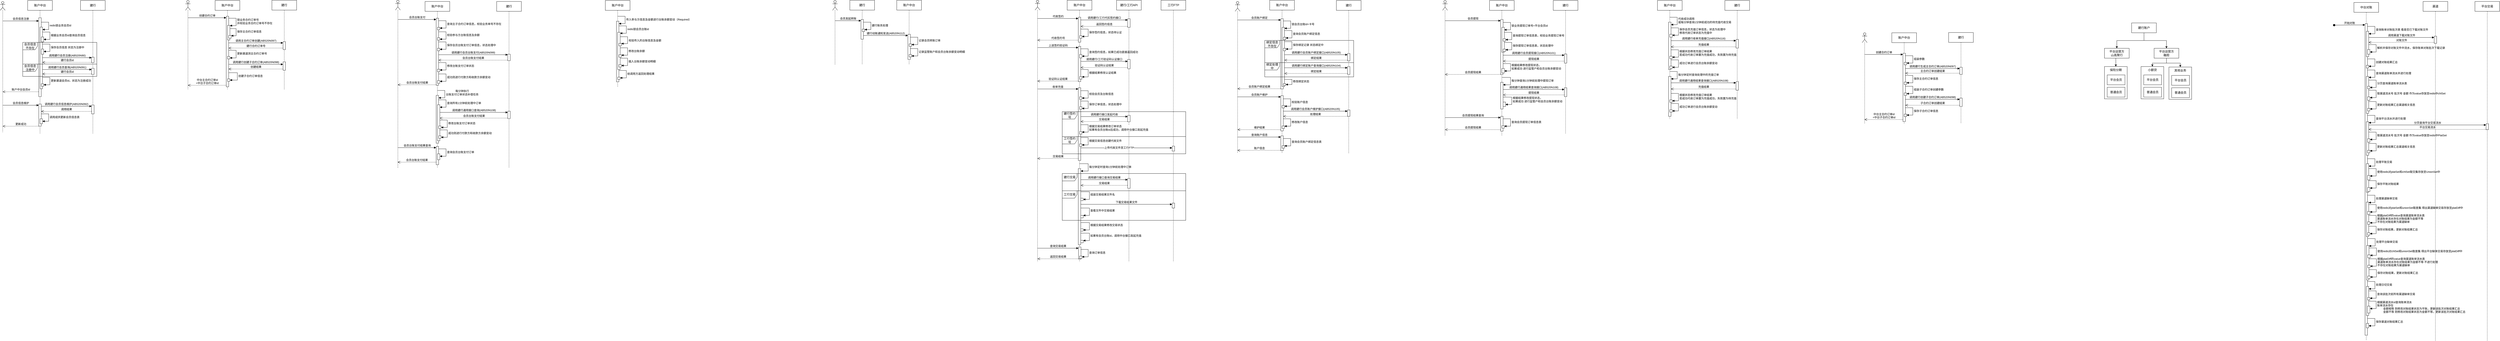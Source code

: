 <mxfile version="28.0.7">
  <diagram name="Page-1" id="2YBvvXClWsGukQMizWep">
    <mxGraphModel dx="1828" dy="521" grid="1" gridSize="10" guides="1" tooltips="1" connect="1" arrows="1" fold="1" page="1" pageScale="1" pageWidth="850" pageHeight="1100" math="0" shadow="0">
      <root>
        <mxCell id="0" />
        <mxCell id="1" parent="0" />
        <mxCell id="9qszzygUhYIYIlCA4tKh-8" value="更新成功" style="html=1;verticalAlign=bottom;endArrow=open;dashed=1;endSize=8;curved=0;rounded=0;entryX=0.5;entryY=0.955;entryDx=0;entryDy=0;entryPerimeter=0;" parent="1" source="9qszzygUhYIYIlCA4tKh-1" target="9qszzygUhYIYIlCA4tKh-14" edge="1">
          <mxGeometry relative="1" as="geometry">
            <mxPoint x="-519" y="548.0" as="sourcePoint" />
            <mxPoint x="-669" y="550.08" as="targetPoint" />
          </mxGeometry>
        </mxCell>
        <mxCell id="5DM1qvP_Hou1cKNvxJHR-31" value="账户中台会员id" style="html=1;verticalAlign=bottom;endArrow=open;dashed=1;endSize=8;curved=0;rounded=0;entryX=0.5;entryY=0.691;entryDx=0;entryDy=0;entryPerimeter=0;" parent="1" source="aM9ryv3xv72pqoxQDRHE-2" target="9qszzygUhYIYIlCA4tKh-14" edge="1">
          <mxGeometry relative="1" as="geometry">
            <mxPoint x="-519" y="407.92" as="sourcePoint" />
            <mxPoint x="-669" y="410" as="targetPoint" />
          </mxGeometry>
        </mxCell>
        <mxCell id="aM9ryv3xv72pqoxQDRHE-1" value="账户中台" style="shape=umlLifeline;perimeter=lifelinePerimeter;whiteSpace=wrap;html=1;container=0;dropTarget=0;collapsible=0;recursiveResize=0;outlineConnect=0;portConstraint=eastwest;newEdgeStyle={&quot;edgeStyle&quot;:&quot;elbowEdgeStyle&quot;,&quot;elbow&quot;:&quot;vertical&quot;,&quot;curved&quot;:0,&quot;rounded&quot;:0};" parent="1" vertex="1">
          <mxGeometry x="-569" y="40" width="100" height="540" as="geometry" />
        </mxCell>
        <mxCell id="aM9ryv3xv72pqoxQDRHE-2" value="" style="html=1;points=[];perimeter=orthogonalPerimeter;outlineConnect=0;targetShapes=umlLifeline;portConstraint=eastwest;newEdgeStyle={&quot;edgeStyle&quot;:&quot;elbowEdgeStyle&quot;,&quot;elbow&quot;:&quot;vertical&quot;,&quot;curved&quot;:0,&quot;rounded&quot;:0};" parent="aM9ryv3xv72pqoxQDRHE-1" vertex="1">
          <mxGeometry x="45" y="70" width="10" height="320" as="geometry" />
        </mxCell>
        <mxCell id="5DM1qvP_Hou1cKNvxJHR-4" value="" style="html=1;points=[[0,0,0,0,5],[0,1,0,0,-5],[1,0,0,0,5],[1,1,0,0,-5]];perimeter=orthogonalPerimeter;outlineConnect=0;targetShapes=umlLifeline;portConstraint=eastwest;newEdgeStyle={&quot;curved&quot;:0,&quot;rounded&quot;:0};" parent="aM9ryv3xv72pqoxQDRHE-1" vertex="1">
          <mxGeometry x="50" y="108" width="10" height="250" as="geometry" />
        </mxCell>
        <mxCell id="5DM1qvP_Hou1cKNvxJHR-5" value="redis锁业务会员id" style="html=1;align=left;spacingLeft=2;endArrow=block;rounded=0;edgeStyle=orthogonalEdgeStyle;curved=0;rounded=0;" parent="aM9ryv3xv72pqoxQDRHE-1" target="5DM1qvP_Hou1cKNvxJHR-4" edge="1">
          <mxGeometry relative="1" as="geometry">
            <mxPoint x="55" y="88" as="sourcePoint" />
            <Array as="points">
              <mxPoint x="85" y="118" />
            </Array>
          </mxGeometry>
        </mxCell>
        <mxCell id="5DM1qvP_Hou1cKNvxJHR-8" value="" style="html=1;points=[[0,0,0,0,5],[0,1,0,0,-5],[1,0,0,0,5],[1,1,0,0,-5]];perimeter=orthogonalPerimeter;outlineConnect=0;targetShapes=umlLifeline;portConstraint=eastwest;newEdgeStyle={&quot;curved&quot;:0,&quot;rounded&quot;:0};" parent="aM9ryv3xv72pqoxQDRHE-1" vertex="1">
          <mxGeometry x="55" y="148" width="10" height="20" as="geometry" />
        </mxCell>
        <mxCell id="5DM1qvP_Hou1cKNvxJHR-9" value="根据业务会员id查询会员信息" style="html=1;align=left;spacingLeft=2;endArrow=block;rounded=0;edgeStyle=orthogonalEdgeStyle;curved=0;rounded=0;" parent="aM9ryv3xv72pqoxQDRHE-1" target="5DM1qvP_Hou1cKNvxJHR-8" edge="1">
          <mxGeometry relative="1" as="geometry">
            <mxPoint x="60" y="128" as="sourcePoint" />
            <Array as="points">
              <mxPoint x="90" y="158" />
            </Array>
          </mxGeometry>
        </mxCell>
        <mxCell id="5DM1qvP_Hou1cKNvxJHR-25" value="" style="html=1;points=[[0,0,0,0,5],[0,1,0,0,-5],[1,0,0,0,5],[1,1,0,0,-5]];perimeter=orthogonalPerimeter;outlineConnect=0;targetShapes=umlLifeline;portConstraint=eastwest;newEdgeStyle={&quot;curved&quot;:0,&quot;rounded&quot;:0};" parent="aM9ryv3xv72pqoxQDRHE-1" vertex="1">
          <mxGeometry x="55" y="338" width="10" height="10" as="geometry" />
        </mxCell>
        <mxCell id="5DM1qvP_Hou1cKNvxJHR-26" value="更新渠道会员id，状态为注册成功" style="html=1;align=left;spacingLeft=2;endArrow=block;rounded=0;edgeStyle=orthogonalEdgeStyle;curved=0;rounded=0;" parent="aM9ryv3xv72pqoxQDRHE-1" edge="1">
          <mxGeometry relative="1" as="geometry">
            <mxPoint x="60" y="312" as="sourcePoint" />
            <Array as="points">
              <mxPoint x="90" y="342" />
            </Array>
            <mxPoint x="65" y="342" as="targetPoint" />
          </mxGeometry>
        </mxCell>
        <mxCell id="9qszzygUhYIYIlCA4tKh-1" value="" style="html=1;points=[[0,0,0,0,5],[0,1,0,0,-5],[1,0,0,0,5],[1,1,0,0,-5]];perimeter=orthogonalPerimeter;outlineConnect=0;targetShapes=umlLifeline;portConstraint=eastwest;newEdgeStyle={&quot;curved&quot;:0,&quot;rounded&quot;:0};" parent="aM9ryv3xv72pqoxQDRHE-1" vertex="1">
          <mxGeometry x="45" y="420" width="10" height="90" as="geometry" />
        </mxCell>
        <mxCell id="9qszzygUhYIYIlCA4tKh-6" value="" style="html=1;points=[[0,0,0,0,5],[0,1,0,0,-5],[1,0,0,0,5],[1,1,0,0,-5]];perimeter=orthogonalPerimeter;outlineConnect=0;targetShapes=umlLifeline;portConstraint=eastwest;newEdgeStyle={&quot;curved&quot;:0,&quot;rounded&quot;:0};" parent="aM9ryv3xv72pqoxQDRHE-1" vertex="1">
          <mxGeometry x="50" y="480" width="10" height="20" as="geometry" />
        </mxCell>
        <mxCell id="9qszzygUhYIYIlCA4tKh-7" value="调用成供更新会员信息表" style="html=1;align=left;spacingLeft=2;endArrow=block;rounded=0;edgeStyle=orthogonalEdgeStyle;curved=0;rounded=0;" parent="aM9ryv3xv72pqoxQDRHE-1" target="9qszzygUhYIYIlCA4tKh-6" edge="1">
          <mxGeometry relative="1" as="geometry">
            <mxPoint x="55" y="460" as="sourcePoint" />
            <Array as="points">
              <mxPoint x="85" y="490" />
            </Array>
          </mxGeometry>
        </mxCell>
        <mxCell id="aM9ryv3xv72pqoxQDRHE-5" value="建行" style="shape=umlLifeline;perimeter=lifelinePerimeter;whiteSpace=wrap;html=1;container=0;dropTarget=0;collapsible=0;recursiveResize=0;outlineConnect=0;portConstraint=eastwest;newEdgeStyle={&quot;edgeStyle&quot;:&quot;elbowEdgeStyle&quot;,&quot;elbow&quot;:&quot;vertical&quot;,&quot;curved&quot;:0,&quot;rounded&quot;:0};" parent="1" vertex="1">
          <mxGeometry x="-355" y="40" width="100" height="540" as="geometry" />
        </mxCell>
        <mxCell id="9qszzygUhYIYIlCA4tKh-3" value="" style="html=1;points=[[0,0,0,0,5],[0,1,0,0,-5],[1,0,0,0,5],[1,1,0,0,-5]];perimeter=orthogonalPerimeter;outlineConnect=0;targetShapes=umlLifeline;portConstraint=eastwest;newEdgeStyle={&quot;curved&quot;:0,&quot;rounded&quot;:0};" parent="aM9ryv3xv72pqoxQDRHE-5" vertex="1">
          <mxGeometry x="45" y="424" width="10" height="36" as="geometry" />
        </mxCell>
        <mxCell id="5DM1qvP_Hou1cKNvxJHR-6" value="会员信息不存在" style="shape=umlFrame;whiteSpace=wrap;html=1;pointerEvents=0;" parent="1" vertex="1">
          <mxGeometry x="-589" y="210" width="300" height="138" as="geometry" />
        </mxCell>
        <mxCell id="5DM1qvP_Hou1cKNvxJHR-13" value="" style="html=1;points=[[0,0,0,0,5],[0,1,0,0,-5],[1,0,0,0,5],[1,1,0,0,-5]];perimeter=orthogonalPerimeter;outlineConnect=0;targetShapes=umlLifeline;portConstraint=eastwest;newEdgeStyle={&quot;curved&quot;:0,&quot;rounded&quot;:0};" parent="1" vertex="1">
          <mxGeometry x="-310" y="270" width="10" height="22" as="geometry" />
        </mxCell>
        <mxCell id="5DM1qvP_Hou1cKNvxJHR-14" value="调用建行会员注册(&lt;span style=&quot;background-color: light-dark(#ffffff, var(--ge-dark-color, #121212)); color: light-dark(rgb(0, 0, 0), rgb(255, 255, 255));&quot;&gt;AB520N90&lt;/span&gt;)" style="html=1;verticalAlign=bottom;endArrow=block;curved=0;rounded=0;" parent="1" target="5DM1qvP_Hou1cKNvxJHR-13" edge="1">
          <mxGeometry relative="1" as="geometry">
            <mxPoint x="-509" y="272.0" as="sourcePoint" />
            <mxPoint x="-344" y="272.0" as="targetPoint" />
          </mxGeometry>
        </mxCell>
        <mxCell id="5DM1qvP_Hou1cKNvxJHR-15" value="建行会员id" style="html=1;verticalAlign=bottom;endArrow=open;dashed=1;endSize=8;curved=0;rounded=0;" parent="1" edge="1">
          <mxGeometry relative="1" as="geometry">
            <mxPoint x="-509.0" y="291" as="targetPoint" />
            <mxPoint x="-310" y="291" as="sourcePoint" />
          </mxGeometry>
        </mxCell>
        <mxCell id="5DM1qvP_Hou1cKNvxJHR-18" value="会员信息注册中" style="shape=umlFrame;whiteSpace=wrap;html=1;pointerEvents=0;" parent="1" vertex="1">
          <mxGeometry x="-589" y="298" width="300" height="50" as="geometry" />
        </mxCell>
        <mxCell id="5DM1qvP_Hou1cKNvxJHR-20" value="" style="html=1;points=[[0,0,0,0,5],[0,1,0,0,-5],[1,0,0,0,5],[1,1,0,0,-5]];perimeter=orthogonalPerimeter;outlineConnect=0;targetShapes=umlLifeline;portConstraint=eastwest;newEdgeStyle={&quot;curved&quot;:0,&quot;rounded&quot;:0};" parent="1" vertex="1">
          <mxGeometry x="-514" y="237" width="10" height="21" as="geometry" />
        </mxCell>
        <mxCell id="5DM1qvP_Hou1cKNvxJHR-21" value="保存会员信息 状态为注册中" style="html=1;align=left;spacingLeft=2;endArrow=block;rounded=0;edgeStyle=orthogonalEdgeStyle;curved=0;rounded=0;" parent="1" target="5DM1qvP_Hou1cKNvxJHR-20" edge="1">
          <mxGeometry relative="1" as="geometry">
            <mxPoint x="-509" y="217" as="sourcePoint" />
            <Array as="points">
              <mxPoint x="-479" y="247" />
            </Array>
          </mxGeometry>
        </mxCell>
        <mxCell id="5DM1qvP_Hou1cKNvxJHR-22" value="" style="html=1;points=[[0,0,0,0,5],[0,1,0,0,-5],[1,0,0,0,5],[1,1,0,0,-5]];perimeter=orthogonalPerimeter;outlineConnect=0;targetShapes=umlLifeline;portConstraint=eastwest;newEdgeStyle={&quot;curved&quot;:0,&quot;rounded&quot;:0};" parent="1" vertex="1">
          <mxGeometry x="-310" y="315" width="10" height="25" as="geometry" />
        </mxCell>
        <mxCell id="5DM1qvP_Hou1cKNvxJHR-23" value="调用建行会员查询(&lt;span style=&quot;background-color: light-dark(#ffffff, var(--ge-dark-color, #121212)); color: light-dark(rgb(0, 0, 0), rgb(255, 255, 255));&quot;&gt;AB520N091&lt;/span&gt;)" style="html=1;verticalAlign=bottom;endArrow=block;curved=0;rounded=0;entryX=0;entryY=0;entryDx=0;entryDy=5;entryPerimeter=0;" parent="1" source="5DM1qvP_Hou1cKNvxJHR-4" target="5DM1qvP_Hou1cKNvxJHR-22" edge="1">
          <mxGeometry relative="1" as="geometry">
            <mxPoint x="-509" y="317" as="sourcePoint" />
            <mxPoint x="-310" y="317" as="targetPoint" />
          </mxGeometry>
        </mxCell>
        <mxCell id="5DM1qvP_Hou1cKNvxJHR-24" value="建行会员id" style="html=1;verticalAlign=bottom;endArrow=open;dashed=1;endSize=8;curved=0;rounded=0;" parent="1" target="5DM1qvP_Hou1cKNvxJHR-4" edge="1">
          <mxGeometry relative="1" as="geometry">
            <mxPoint x="-510" y="338" as="targetPoint" />
            <mxPoint x="-310" y="338" as="sourcePoint" />
            <Array as="points">
              <mxPoint x="-379" y="338" />
            </Array>
          </mxGeometry>
        </mxCell>
        <mxCell id="5DM1qvP_Hou1cKNvxJHR-32" value="会员信息注册" style="html=1;verticalAlign=bottom;endArrow=block;curved=0;rounded=0;exitX=0.5;exitY=0.149;exitDx=0;exitDy=0;exitPerimeter=0;" parent="1" source="9qszzygUhYIYIlCA4tKh-14" target="aM9ryv3xv72pqoxQDRHE-2" edge="1">
          <mxGeometry width="80" relative="1" as="geometry">
            <mxPoint x="-669" y="123" as="sourcePoint" />
            <mxPoint x="-519.5" y="123" as="targetPoint" />
          </mxGeometry>
        </mxCell>
        <mxCell id="9qszzygUhYIYIlCA4tKh-4" value="调用建行会员信息维护(&lt;span style=&quot;background-color: light-dark(#ffffff, var(--ge-dark-color, #121212)); color: light-dark(rgb(0, 0, 0), rgb(255, 255, 255));&quot;&gt;AB520N092&lt;/span&gt;)" style="html=1;verticalAlign=bottom;endArrow=block;curved=0;rounded=0;entryX=0;entryY=0;entryDx=0;entryDy=5;exitX=1;exitY=0;exitDx=0;exitDy=5;exitPerimeter=0;" parent="1" target="9qszzygUhYIYIlCA4tKh-3" edge="1">
          <mxGeometry relative="1" as="geometry">
            <mxPoint x="-514" y="469" as="sourcePoint" />
          </mxGeometry>
        </mxCell>
        <mxCell id="9qszzygUhYIYIlCA4tKh-5" value="调用结果" style="html=1;verticalAlign=bottom;endArrow=open;dashed=1;endSize=8;curved=0;rounded=0;exitX=0;exitY=1;exitDx=0;exitDy=-5;entryX=1;entryY=1;entryDx=0;entryDy=-5;entryPerimeter=0;" parent="1" edge="1">
          <mxGeometry relative="1" as="geometry">
            <mxPoint x="-514" y="490" as="targetPoint" />
            <mxPoint x="-310" y="490" as="sourcePoint" />
          </mxGeometry>
        </mxCell>
        <mxCell id="9qszzygUhYIYIlCA4tKh-12" value="账户中台" style="shape=umlLifeline;perimeter=lifelinePerimeter;whiteSpace=wrap;html=1;container=1;dropTarget=0;collapsible=0;recursiveResize=0;outlineConnect=0;portConstraint=eastwest;newEdgeStyle={&quot;curved&quot;:0,&quot;rounded&quot;:0};" parent="1" vertex="1">
          <mxGeometry x="190" y="40" width="100" height="360" as="geometry" />
        </mxCell>
        <mxCell id="9qszzygUhYIYIlCA4tKh-17" value="" style="html=1;points=[[0,0,0,0,5],[0,1,0,0,-5],[1,0,0,0,5],[1,1,0,0,-5]];perimeter=orthogonalPerimeter;outlineConnect=0;targetShapes=umlLifeline;portConstraint=eastwest;newEdgeStyle={&quot;curved&quot;:0,&quot;rounded&quot;:0};" parent="9qszzygUhYIYIlCA4tKh-12" vertex="1">
          <mxGeometry x="45" y="64" width="10" height="286" as="geometry" />
        </mxCell>
        <mxCell id="9qszzygUhYIYIlCA4tKh-21" value="" style="html=1;points=[[0,0,0,0,5],[0,1,0,0,-5],[1,0,0,0,5],[1,1,0,0,-5]];perimeter=orthogonalPerimeter;outlineConnect=0;targetShapes=umlLifeline;portConstraint=eastwest;newEdgeStyle={&quot;curved&quot;:0,&quot;rounded&quot;:0};" parent="9qszzygUhYIYIlCA4tKh-12" vertex="1">
          <mxGeometry x="50" y="101" width="10" height="59" as="geometry" />
        </mxCell>
        <mxCell id="9qszzygUhYIYIlCA4tKh-22" value="锁业务合约订单号&lt;div&gt;并校验业务合约订单号不存在&lt;/div&gt;" style="html=1;align=left;spacingLeft=2;endArrow=block;rounded=0;edgeStyle=orthogonalEdgeStyle;curved=0;rounded=0;" parent="9qszzygUhYIYIlCA4tKh-12" edge="1">
          <mxGeometry relative="1" as="geometry">
            <mxPoint x="55" y="72" as="sourcePoint" />
            <Array as="points">
              <mxPoint x="85" y="102" />
            </Array>
            <mxPoint x="60" y="102" as="targetPoint" />
          </mxGeometry>
        </mxCell>
        <mxCell id="9qszzygUhYIYIlCA4tKh-44" value="" style="html=1;points=[[0,0,0,0,5],[0,1,0,0,-5],[1,0,0,0,5],[1,1,0,0,-5]];perimeter=orthogonalPerimeter;outlineConnect=0;targetShapes=umlLifeline;portConstraint=eastwest;newEdgeStyle={&quot;curved&quot;:0,&quot;rounded&quot;:0};" parent="9qszzygUhYIYIlCA4tKh-12" vertex="1">
          <mxGeometry x="50" y="318" width="10" height="10" as="geometry" />
        </mxCell>
        <mxCell id="9qszzygUhYIYIlCA4tKh-45" value="创建子合约订单信息" style="html=1;align=left;spacingLeft=2;endArrow=block;rounded=0;edgeStyle=orthogonalEdgeStyle;curved=0;rounded=0;" parent="9qszzygUhYIYIlCA4tKh-12" source="9qszzygUhYIYIlCA4tKh-17" target="9qszzygUhYIYIlCA4tKh-44" edge="1">
          <mxGeometry relative="1" as="geometry">
            <mxPoint x="60" y="293" as="sourcePoint" />
            <Array as="points">
              <mxPoint x="90" y="293" />
              <mxPoint x="90" y="323" />
            </Array>
          </mxGeometry>
        </mxCell>
        <mxCell id="fuxBlCpD1P7hH6LeHtpS-4" value="" style="html=1;points=[[0,0,0,0,5],[0,1,0,0,-5],[1,0,0,0,5],[1,1,0,0,-5]];perimeter=orthogonalPerimeter;outlineConnect=0;targetShapes=umlLifeline;portConstraint=eastwest;newEdgeStyle={&quot;curved&quot;:0,&quot;rounded&quot;:0};" parent="9qszzygUhYIYIlCA4tKh-12" vertex="1">
          <mxGeometry x="55" y="142" width="10" height="11" as="geometry" />
        </mxCell>
        <mxCell id="fuxBlCpD1P7hH6LeHtpS-5" value="保存主合约订单信息" style="html=1;align=left;spacingLeft=2;endArrow=block;rounded=0;edgeStyle=orthogonalEdgeStyle;curved=0;rounded=0;" parent="9qszzygUhYIYIlCA4tKh-12" edge="1">
          <mxGeometry relative="1" as="geometry">
            <mxPoint x="60" y="114" as="sourcePoint" />
            <Array as="points">
              <mxPoint x="85" y="143" />
            </Array>
            <mxPoint x="65" y="143" as="targetPoint" />
          </mxGeometry>
        </mxCell>
        <mxCell id="fuxBlCpD1P7hH6LeHtpS-6" value="" style="html=1;points=[[0,0,0,0,5],[0,1,0,0,-5],[1,0,0,0,5],[1,1,0,0,-5]];perimeter=orthogonalPerimeter;outlineConnect=0;targetShapes=umlLifeline;portConstraint=eastwest;newEdgeStyle={&quot;curved&quot;:0,&quot;rounded&quot;:0};" parent="9qszzygUhYIYIlCA4tKh-12" vertex="1">
          <mxGeometry x="50" y="227" width="10" height="10" as="geometry" />
        </mxCell>
        <mxCell id="fuxBlCpD1P7hH6LeHtpS-7" value="更新渠道测主合约订单号" style="html=1;align=left;spacingLeft=2;endArrow=block;rounded=0;edgeStyle=orthogonalEdgeStyle;curved=0;rounded=0;" parent="9qszzygUhYIYIlCA4tKh-12" target="fuxBlCpD1P7hH6LeHtpS-6" edge="1">
          <mxGeometry relative="1" as="geometry">
            <mxPoint x="55" y="202" as="sourcePoint" />
            <Array as="points">
              <mxPoint x="85" y="202" />
              <mxPoint x="85" y="233" />
            </Array>
          </mxGeometry>
        </mxCell>
        <mxCell id="9qszzygUhYIYIlCA4tKh-13" value="" style="shape=umlLifeline;perimeter=lifelinePerimeter;whiteSpace=wrap;html=1;container=1;dropTarget=0;collapsible=0;recursiveResize=0;outlineConnect=0;portConstraint=eastwest;newEdgeStyle={&quot;curved&quot;:0,&quot;rounded&quot;:0};participant=umlActor;" parent="1" vertex="1">
          <mxGeometry x="70" y="40" width="20" height="360" as="geometry" />
        </mxCell>
        <mxCell id="9qszzygUhYIYIlCA4tKh-14" value="" style="shape=umlLifeline;perimeter=lifelinePerimeter;whiteSpace=wrap;html=1;container=1;dropTarget=0;collapsible=0;recursiveResize=0;outlineConnect=0;portConstraint=eastwest;newEdgeStyle={&quot;curved&quot;:0,&quot;rounded&quot;:0};participant=umlActor;size=36;" parent="1" vertex="1">
          <mxGeometry x="-680" y="44" width="20" height="530" as="geometry" />
        </mxCell>
        <mxCell id="9qszzygUhYIYIlCA4tKh-15" value="建行" style="shape=umlLifeline;perimeter=lifelinePerimeter;whiteSpace=wrap;html=1;container=1;dropTarget=0;collapsible=0;recursiveResize=0;outlineConnect=0;portConstraint=eastwest;newEdgeStyle={&quot;curved&quot;:0,&quot;rounded&quot;:0};" parent="1" vertex="1">
          <mxGeometry x="420" y="39" width="100" height="361" as="geometry" />
        </mxCell>
        <mxCell id="9qszzygUhYIYIlCA4tKh-18" value="" style="html=1;points=[[0,0,0,0,5],[0,1,0,0,-5],[1,0,0,0,5],[1,1,0,0,-5]];perimeter=orthogonalPerimeter;outlineConnect=0;targetShapes=umlLifeline;portConstraint=eastwest;newEdgeStyle={&quot;curved&quot;:0,&quot;rounded&quot;:0};" parent="9qszzygUhYIYIlCA4tKh-15" vertex="1">
          <mxGeometry x="45" y="168" width="10" height="32" as="geometry" />
        </mxCell>
        <mxCell id="9qszzygUhYIYIlCA4tKh-20" value="建行合约订单号" style="html=1;verticalAlign=bottom;endArrow=open;dashed=1;endSize=8;curved=0;rounded=0;exitX=0;exitY=1;exitDx=0;exitDy=-5;" parent="9qszzygUhYIYIlCA4tKh-15" target="9qszzygUhYIYIlCA4tKh-17" edge="1">
          <mxGeometry relative="1" as="geometry">
            <mxPoint x="-175" y="194" as="targetPoint" />
            <mxPoint x="45" y="194" as="sourcePoint" />
          </mxGeometry>
        </mxCell>
        <mxCell id="9qszzygUhYIYIlCA4tKh-37" value="" style="html=1;points=[[0,0,0,0,5],[0,1,0,0,-5],[1,0,0,0,5],[1,1,0,0,-5]];perimeter=orthogonalPerimeter;outlineConnect=0;targetShapes=umlLifeline;portConstraint=eastwest;newEdgeStyle={&quot;curved&quot;:0,&quot;rounded&quot;:0};" parent="9qszzygUhYIYIlCA4tKh-15" vertex="1">
          <mxGeometry x="45" y="250" width="10" height="34" as="geometry" />
        </mxCell>
        <mxCell id="9qszzygUhYIYIlCA4tKh-16" value="创建合约订单" style="html=1;verticalAlign=bottom;endArrow=block;curved=0;rounded=0;" parent="1" target="9qszzygUhYIYIlCA4tKh-17" edge="1">
          <mxGeometry width="80" relative="1" as="geometry">
            <mxPoint x="80" y="110" as="sourcePoint" />
            <mxPoint x="230" y="110" as="targetPoint" />
          </mxGeometry>
        </mxCell>
        <mxCell id="9qszzygUhYIYIlCA4tKh-19" value="调用主合约订单创建(&lt;span style=&quot;background-color: light-dark(#ffffff, var(--ge-dark-color, #121212)); color: light-dark(rgb(0, 0, 0), rgb(255, 255, 255));&quot;&gt;AB520N097&lt;/span&gt;)" style="html=1;verticalAlign=bottom;endArrow=block;curved=0;rounded=0;entryX=0;entryY=0;entryDx=0;entryDy=5;" parent="1" source="9qszzygUhYIYIlCA4tKh-17" target="9qszzygUhYIYIlCA4tKh-18" edge="1">
          <mxGeometry relative="1" as="geometry">
            <mxPoint x="245" y="212" as="sourcePoint" />
          </mxGeometry>
        </mxCell>
        <mxCell id="9qszzygUhYIYIlCA4tKh-26" value="中台主合约订单id&lt;div&gt;+中台子合约订单id&lt;/div&gt;" style="html=1;verticalAlign=bottom;endArrow=open;dashed=1;endSize=8;curved=0;rounded=0;exitX=0;exitY=1;exitDx=0;exitDy=-5;" parent="1" edge="1">
          <mxGeometry x="0.0" relative="1" as="geometry">
            <mxPoint x="80.024" y="384" as="targetPoint" />
            <mxPoint x="235" y="384" as="sourcePoint" />
            <mxPoint as="offset" />
          </mxGeometry>
        </mxCell>
        <mxCell id="9qszzygUhYIYIlCA4tKh-38" value="调用建行创建子合约订单(AB520N098)" style="html=1;verticalAlign=bottom;endArrow=block;curved=0;rounded=0;entryX=0;entryY=0;entryDx=0;entryDy=5;" parent="1" source="9qszzygUhYIYIlCA4tKh-17" edge="1">
          <mxGeometry relative="1" as="geometry">
            <mxPoint x="250" y="300" as="sourcePoint" />
            <mxPoint x="465" y="299" as="targetPoint" />
          </mxGeometry>
        </mxCell>
        <mxCell id="9qszzygUhYIYIlCA4tKh-39" value="创建结果" style="html=1;verticalAlign=bottom;endArrow=open;dashed=1;endSize=8;curved=0;rounded=0;exitX=0;exitY=1;exitDx=0;exitDy=-5;" parent="1" target="9qszzygUhYIYIlCA4tKh-17" edge="1">
          <mxGeometry relative="1" as="geometry">
            <mxPoint x="250" y="319" as="targetPoint" />
            <mxPoint x="465" y="318" as="sourcePoint" />
          </mxGeometry>
        </mxCell>
        <mxCell id="9qszzygUhYIYIlCA4tKh-2" value="会员信息维护" style="html=1;verticalAlign=bottom;startArrow=none;endArrow=block;startSize=8;curved=0;rounded=0;entryX=0;entryY=0;entryDx=0;entryDy=5;startFill=0;" parent="1" source="9qszzygUhYIYIlCA4tKh-14" target="9qszzygUhYIYIlCA4tKh-1" edge="1">
          <mxGeometry relative="1" as="geometry">
            <mxPoint x="-669" y="465" as="sourcePoint" />
          </mxGeometry>
        </mxCell>
        <mxCell id="9qszzygUhYIYIlCA4tKh-47" value="" style="shape=umlLifeline;perimeter=lifelinePerimeter;whiteSpace=wrap;html=1;container=1;dropTarget=0;collapsible=0;recursiveResize=0;outlineConnect=0;portConstraint=eastwest;newEdgeStyle={&quot;curved&quot;:0,&quot;rounded&quot;:0};participant=umlActor;" parent="1" vertex="1">
          <mxGeometry x="920" y="39" width="20" height="681" as="geometry" />
        </mxCell>
        <mxCell id="9qszzygUhYIYIlCA4tKh-48" value="账户中台" style="shape=umlLifeline;perimeter=lifelinePerimeter;whiteSpace=wrap;html=1;container=1;dropTarget=0;collapsible=0;recursiveResize=0;outlineConnect=0;portConstraint=eastwest;newEdgeStyle={&quot;curved&quot;:0,&quot;rounded&quot;:0};" parent="1" vertex="1">
          <mxGeometry x="1040" y="44" width="100" height="676" as="geometry" />
        </mxCell>
        <mxCell id="9qszzygUhYIYIlCA4tKh-50" value="" style="html=1;points=[[0,0,0,0,5],[0,1,0,0,-5],[1,0,0,0,5],[1,1,0,0,-5]];perimeter=orthogonalPerimeter;outlineConnect=0;targetShapes=umlLifeline;portConstraint=eastwest;newEdgeStyle={&quot;curved&quot;:0,&quot;rounded&quot;:0};" parent="9qszzygUhYIYIlCA4tKh-48" vertex="1">
          <mxGeometry x="45" y="68" width="10" height="272" as="geometry" />
        </mxCell>
        <mxCell id="9qszzygUhYIYIlCA4tKh-53" value="" style="html=1;points=[[0,0,0,0,5],[0,1,0,0,-5],[1,0,0,0,5],[1,1,0,0,-5]];perimeter=orthogonalPerimeter;outlineConnect=0;targetShapes=umlLifeline;portConstraint=eastwest;newEdgeStyle={&quot;curved&quot;:0,&quot;rounded&quot;:0};" parent="9qszzygUhYIYIlCA4tKh-48" vertex="1">
          <mxGeometry x="50" y="105" width="10" height="10" as="geometry" />
        </mxCell>
        <mxCell id="9qszzygUhYIYIlCA4tKh-54" value="查询主子合约订单信息，校验业务单号不存在" style="html=1;align=left;spacingLeft=2;endArrow=block;rounded=0;edgeStyle=orthogonalEdgeStyle;curved=0;rounded=0;" parent="9qszzygUhYIYIlCA4tKh-48" target="9qszzygUhYIYIlCA4tKh-53" edge="1">
          <mxGeometry x="-0.004" relative="1" as="geometry">
            <mxPoint x="55" y="78" as="sourcePoint" />
            <Array as="points">
              <mxPoint x="85" y="108" />
            </Array>
            <mxPoint as="offset" />
          </mxGeometry>
        </mxCell>
        <mxCell id="9qszzygUhYIYIlCA4tKh-55" value="" style="html=1;points=[[0,0,0,0,5],[0,1,0,0,-5],[1,0,0,0,5],[1,1,0,0,-5]];perimeter=orthogonalPerimeter;outlineConnect=0;targetShapes=umlLifeline;portConstraint=eastwest;newEdgeStyle={&quot;curved&quot;:0,&quot;rounded&quot;:0};" parent="9qszzygUhYIYIlCA4tKh-48" vertex="1">
          <mxGeometry x="50" y="190" width="10" height="10" as="geometry" />
        </mxCell>
        <mxCell id="9qszzygUhYIYIlCA4tKh-56" value="保存会员台账支付订单信息，状态处理中" style="html=1;align=left;spacingLeft=2;endArrow=block;rounded=0;edgeStyle=orthogonalEdgeStyle;curved=0;rounded=0;" parent="9qszzygUhYIYIlCA4tKh-48" edge="1">
          <mxGeometry x="0.005" relative="1" as="geometry">
            <mxPoint x="55" y="164" as="sourcePoint" />
            <Array as="points">
              <mxPoint x="85" y="194" />
            </Array>
            <mxPoint x="60" y="194" as="targetPoint" />
            <mxPoint as="offset" />
          </mxGeometry>
        </mxCell>
        <mxCell id="9qszzygUhYIYIlCA4tKh-60" value="" style="html=1;points=[[0,0,0,0,5],[0,1,0,0,-5],[1,0,0,0,5],[1,1,0,0,-5]];perimeter=orthogonalPerimeter;outlineConnect=0;targetShapes=umlLifeline;portConstraint=eastwest;newEdgeStyle={&quot;curved&quot;:0,&quot;rounded&quot;:0};" parent="9qszzygUhYIYIlCA4tKh-48" vertex="1">
          <mxGeometry x="50" y="275" width="10" height="10" as="geometry" />
        </mxCell>
        <mxCell id="9qszzygUhYIYIlCA4tKh-61" value="修改台账支付订单状态" style="html=1;align=left;spacingLeft=2;endArrow=block;rounded=0;edgeStyle=orthogonalEdgeStyle;curved=0;rounded=0;" parent="9qszzygUhYIYIlCA4tKh-48" target="9qszzygUhYIYIlCA4tKh-60" edge="1">
          <mxGeometry relative="1" as="geometry">
            <mxPoint x="55" y="248" as="sourcePoint" />
            <Array as="points">
              <mxPoint x="85" y="278" />
            </Array>
          </mxGeometry>
        </mxCell>
        <mxCell id="9qszzygUhYIYIlCA4tKh-62" value="" style="html=1;points=[[0,0,0,0,5],[0,1,0,0,-5],[1,0,0,0,5],[1,1,0,0,-5]];perimeter=orthogonalPerimeter;outlineConnect=0;targetShapes=umlLifeline;portConstraint=eastwest;newEdgeStyle={&quot;curved&quot;:0,&quot;rounded&quot;:0};" parent="9qszzygUhYIYIlCA4tKh-48" vertex="1">
          <mxGeometry x="50" y="321" width="10" height="11" as="geometry" />
        </mxCell>
        <mxCell id="9qszzygUhYIYIlCA4tKh-63" value="成功则进行付款方和收款方余额变动" style="html=1;align=left;spacingLeft=2;endArrow=block;rounded=0;edgeStyle=orthogonalEdgeStyle;curved=0;rounded=0;" parent="9qszzygUhYIYIlCA4tKh-48" target="9qszzygUhYIYIlCA4tKh-62" edge="1">
          <mxGeometry x="0.012" relative="1" as="geometry">
            <mxPoint x="55" y="294" as="sourcePoint" />
            <Array as="points">
              <mxPoint x="85" y="324" />
            </Array>
            <mxPoint as="offset" />
          </mxGeometry>
        </mxCell>
        <mxCell id="9qszzygUhYIYIlCA4tKh-65" value="" style="html=1;points=[[0,0,0,0,5],[0,1,0,0,-5],[1,0,0,0,5],[1,1,0,0,-5]];perimeter=orthogonalPerimeter;outlineConnect=0;targetShapes=umlLifeline;portConstraint=eastwest;newEdgeStyle={&quot;curved&quot;:0,&quot;rounded&quot;:0};" parent="9qszzygUhYIYIlCA4tKh-48" vertex="1">
          <mxGeometry x="45" y="381" width="10" height="194" as="geometry" />
        </mxCell>
        <mxCell id="9qszzygUhYIYIlCA4tKh-66" value="" style="html=1;align=left;spacingLeft=2;endArrow=block;rounded=0;edgeStyle=orthogonalEdgeStyle;curved=0;rounded=0;" parent="9qszzygUhYIYIlCA4tKh-48" target="9qszzygUhYIYIlCA4tKh-65" edge="1">
          <mxGeometry relative="1" as="geometry">
            <mxPoint x="50" y="361" as="sourcePoint" />
            <Array as="points">
              <mxPoint x="80" y="391" />
            </Array>
          </mxGeometry>
        </mxCell>
        <mxCell id="9qszzygUhYIYIlCA4tKh-67" value="每分钟执行&lt;div&gt;台账支付订单状态补偿任务&lt;/div&gt;" style="edgeLabel;html=1;align=center;verticalAlign=middle;resizable=0;points=[];" parent="9qszzygUhYIYIlCA4tKh-66" vertex="1" connectable="0">
          <mxGeometry x="-0.082" y="2" relative="1" as="geometry">
            <mxPoint x="68" as="offset" />
          </mxGeometry>
        </mxCell>
        <mxCell id="9qszzygUhYIYIlCA4tKh-68" value="" style="html=1;points=[[0,0,0,0,5],[0,1,0,0,-5],[1,0,0,0,5],[1,1,0,0,-5]];perimeter=orthogonalPerimeter;outlineConnect=0;targetShapes=umlLifeline;portConstraint=eastwest;newEdgeStyle={&quot;curved&quot;:0,&quot;rounded&quot;:0};" parent="9qszzygUhYIYIlCA4tKh-48" vertex="1">
          <mxGeometry x="50" y="419" width="10" height="146" as="geometry" />
        </mxCell>
        <mxCell id="9qszzygUhYIYIlCA4tKh-69" value="查询所有1分钟前处理中订单" style="html=1;align=left;spacingLeft=2;endArrow=block;rounded=0;edgeStyle=orthogonalEdgeStyle;curved=0;rounded=0;" parent="9qszzygUhYIYIlCA4tKh-48" target="9qszzygUhYIYIlCA4tKh-68" edge="1">
          <mxGeometry relative="1" as="geometry">
            <mxPoint x="55" y="399" as="sourcePoint" />
            <Array as="points">
              <mxPoint x="85" y="429" />
            </Array>
          </mxGeometry>
        </mxCell>
        <mxCell id="9qszzygUhYIYIlCA4tKh-73" value="" style="html=1;points=[[0,0,0,0,5],[0,1,0,0,-5],[1,0,0,0,5],[1,1,0,0,-5]];perimeter=orthogonalPerimeter;outlineConnect=0;targetShapes=umlLifeline;portConstraint=eastwest;newEdgeStyle={&quot;curved&quot;:0,&quot;rounded&quot;:0};" parent="9qszzygUhYIYIlCA4tKh-48" vertex="1">
          <mxGeometry x="55" y="505" width="10" height="10" as="geometry" />
        </mxCell>
        <mxCell id="9qszzygUhYIYIlCA4tKh-74" value="修改台账支付订单状态" style="html=1;align=left;spacingLeft=2;endArrow=block;rounded=0;edgeStyle=orthogonalEdgeStyle;curved=0;rounded=0;" parent="9qszzygUhYIYIlCA4tKh-48" target="9qszzygUhYIYIlCA4tKh-73" edge="1">
          <mxGeometry relative="1" as="geometry">
            <mxPoint x="60" y="481" as="sourcePoint" />
            <Array as="points">
              <mxPoint x="90" y="511" />
            </Array>
          </mxGeometry>
        </mxCell>
        <mxCell id="9qszzygUhYIYIlCA4tKh-76" value="" style="html=1;points=[[0,0,0,0,5],[0,1,0,0,-5],[1,0,0,0,5],[1,1,0,0,-5]];perimeter=orthogonalPerimeter;outlineConnect=0;targetShapes=umlLifeline;portConstraint=eastwest;newEdgeStyle={&quot;curved&quot;:0,&quot;rounded&quot;:0};" parent="9qszzygUhYIYIlCA4tKh-48" vertex="1">
          <mxGeometry x="55" y="545" width="10" height="10" as="geometry" />
        </mxCell>
        <mxCell id="9qszzygUhYIYIlCA4tKh-77" value="成功则进行付款方和收款方余额变动" style="html=1;align=left;spacingLeft=2;endArrow=block;rounded=0;edgeStyle=orthogonalEdgeStyle;curved=0;rounded=0;" parent="9qszzygUhYIYIlCA4tKh-48" target="9qszzygUhYIYIlCA4tKh-76" edge="1">
          <mxGeometry relative="1" as="geometry">
            <mxPoint x="60" y="521" as="sourcePoint" />
            <Array as="points">
              <mxPoint x="90" y="551" />
            </Array>
          </mxGeometry>
        </mxCell>
        <mxCell id="9qszzygUhYIYIlCA4tKh-78" value="" style="html=1;points=[[0,0,0,0,5],[0,1,0,0,-5],[1,0,0,0,5],[1,1,0,0,-5]];perimeter=orthogonalPerimeter;outlineConnect=0;targetShapes=umlLifeline;portConstraint=eastwest;newEdgeStyle={&quot;curved&quot;:0,&quot;rounded&quot;:0};" parent="9qszzygUhYIYIlCA4tKh-48" vertex="1">
          <mxGeometry x="45" y="588" width="10" height="74" as="geometry" />
        </mxCell>
        <mxCell id="9qszzygUhYIYIlCA4tKh-81" value="" style="html=1;points=[[0,0,0,0,5],[0,1,0,0,-5],[1,0,0,0,5],[1,1,0,0,-5]];perimeter=orthogonalPerimeter;outlineConnect=0;targetShapes=umlLifeline;portConstraint=eastwest;newEdgeStyle={&quot;curved&quot;:0,&quot;rounded&quot;:0};" parent="9qszzygUhYIYIlCA4tKh-48" vertex="1">
          <mxGeometry x="50" y="618" width="10" height="24" as="geometry" />
        </mxCell>
        <mxCell id="9qszzygUhYIYIlCA4tKh-82" value="查询会员台账支付订单" style="html=1;align=left;spacingLeft=2;endArrow=block;rounded=0;edgeStyle=orthogonalEdgeStyle;curved=0;rounded=0;" parent="9qszzygUhYIYIlCA4tKh-48" target="9qszzygUhYIYIlCA4tKh-81" edge="1">
          <mxGeometry relative="1" as="geometry">
            <mxPoint x="55" y="598" as="sourcePoint" />
            <Array as="points">
              <mxPoint x="85" y="628" />
            </Array>
          </mxGeometry>
        </mxCell>
        <mxCell id="fuxBlCpD1P7hH6LeHtpS-25" value="" style="html=1;points=[[0,0,0,0,5],[0,1,0,0,-5],[1,0,0,0,5],[1,1,0,0,-5]];perimeter=orthogonalPerimeter;outlineConnect=0;targetShapes=umlLifeline;portConstraint=eastwest;newEdgeStyle={&quot;curved&quot;:0,&quot;rounded&quot;:0};" parent="9qszzygUhYIYIlCA4tKh-48" vertex="1">
          <mxGeometry x="50" y="147" width="10" height="10" as="geometry" />
        </mxCell>
        <mxCell id="fuxBlCpD1P7hH6LeHtpS-26" value="校验参与方台账信息及余额" style="html=1;align=left;spacingLeft=2;endArrow=block;rounded=0;edgeStyle=orthogonalEdgeStyle;curved=0;rounded=0;" parent="9qszzygUhYIYIlCA4tKh-48" target="fuxBlCpD1P7hH6LeHtpS-25" edge="1">
          <mxGeometry relative="1" as="geometry">
            <mxPoint x="55" y="123" as="sourcePoint" />
            <Array as="points">
              <mxPoint x="85" y="153" />
            </Array>
            <mxPoint as="offset" />
          </mxGeometry>
        </mxCell>
        <mxCell id="9qszzygUhYIYIlCA4tKh-49" value="建行" style="shape=umlLifeline;perimeter=lifelinePerimeter;whiteSpace=wrap;html=1;container=1;dropTarget=0;collapsible=0;recursiveResize=0;outlineConnect=0;portConstraint=eastwest;newEdgeStyle={&quot;curved&quot;:0,&quot;rounded&quot;:0};" parent="1" vertex="1">
          <mxGeometry x="1330" y="44" width="100" height="676" as="geometry" />
        </mxCell>
        <mxCell id="9qszzygUhYIYIlCA4tKh-57" value="" style="html=1;points=[[0,0,0,0,5],[0,1,0,0,-5],[1,0,0,0,5],[1,1,0,0,-5]];perimeter=orthogonalPerimeter;outlineConnect=0;targetShapes=umlLifeline;portConstraint=eastwest;newEdgeStyle={&quot;curved&quot;:0,&quot;rounded&quot;:0};" parent="9qszzygUhYIYIlCA4tKh-49" vertex="1">
          <mxGeometry x="45" y="214" width="10" height="26" as="geometry" />
        </mxCell>
        <mxCell id="9qszzygUhYIYIlCA4tKh-70" value="" style="html=1;points=[[0,0,0,0,5],[0,1,0,0,-5],[1,0,0,0,5],[1,1,0,0,-5]];perimeter=orthogonalPerimeter;outlineConnect=0;targetShapes=umlLifeline;portConstraint=eastwest;newEdgeStyle={&quot;curved&quot;:0,&quot;rounded&quot;:0};" parent="9qszzygUhYIYIlCA4tKh-49" vertex="1">
          <mxGeometry x="45" y="445" width="10" height="30" as="geometry" />
        </mxCell>
        <mxCell id="9qszzygUhYIYIlCA4tKh-72" value="会员台账支付结果" style="html=1;verticalAlign=bottom;endArrow=open;dashed=1;endSize=8;curved=0;rounded=0;exitX=0;exitY=1;exitDx=0;exitDy=-5;" parent="9qszzygUhYIYIlCA4tKh-49" target="9qszzygUhYIYIlCA4tKh-68" edge="1">
          <mxGeometry relative="1" as="geometry">
            <mxPoint x="-184" y="472" as="targetPoint" />
            <mxPoint x="45.0" y="473.16" as="sourcePoint" />
          </mxGeometry>
        </mxCell>
        <mxCell id="9qszzygUhYIYIlCA4tKh-51" value="会员台账支付" style="html=1;verticalAlign=bottom;endArrow=block;curved=0;rounded=0;entryX=0;entryY=0;entryDx=0;entryDy=5;" parent="1" source="9qszzygUhYIYIlCA4tKh-47" target="9qszzygUhYIYIlCA4tKh-50" edge="1">
          <mxGeometry relative="1" as="geometry">
            <mxPoint x="1015" y="117" as="sourcePoint" />
          </mxGeometry>
        </mxCell>
        <mxCell id="9qszzygUhYIYIlCA4tKh-58" value="调用建行会员台账支付(AB520N099)" style="html=1;verticalAlign=bottom;endArrow=block;curved=0;rounded=0;" parent="1" target="9qszzygUhYIYIlCA4tKh-57" edge="1">
          <mxGeometry relative="1" as="geometry">
            <mxPoint x="1095" y="260" as="sourcePoint" />
            <mxPoint x="1285" y="260" as="targetPoint" />
          </mxGeometry>
        </mxCell>
        <mxCell id="9qszzygUhYIYIlCA4tKh-59" value="会员台账支付结果" style="html=1;verticalAlign=bottom;endArrow=open;dashed=1;endSize=8;curved=0;rounded=0;" parent="1" source="9qszzygUhYIYIlCA4tKh-57" edge="1">
          <mxGeometry relative="1" as="geometry">
            <mxPoint x="1095" y="282" as="targetPoint" />
            <mxPoint x="1330" y="282" as="sourcePoint" />
          </mxGeometry>
        </mxCell>
        <mxCell id="9qszzygUhYIYIlCA4tKh-64" value="会员台账支付结果" style="html=1;verticalAlign=bottom;endArrow=open;dashed=1;endSize=8;curved=0;rounded=0;" parent="1" edge="1">
          <mxGeometry relative="1" as="geometry">
            <mxPoint x="1085" y="382.0" as="sourcePoint" />
            <mxPoint x="929.81" y="382.0" as="targetPoint" />
          </mxGeometry>
        </mxCell>
        <mxCell id="9qszzygUhYIYIlCA4tKh-71" value="调用建行通用接口查询(AB520N108)" style="html=1;verticalAlign=bottom;endArrow=block;curved=0;rounded=0;entryX=0;entryY=0;entryDx=0;entryDy=5;entryPerimeter=0;" parent="1" source="9qszzygUhYIYIlCA4tKh-68" target="9qszzygUhYIYIlCA4tKh-70" edge="1">
          <mxGeometry relative="1" as="geometry">
            <mxPoint x="1100" y="492.0" as="sourcePoint" />
            <mxPoint x="1329" y="492" as="targetPoint" />
          </mxGeometry>
        </mxCell>
        <mxCell id="9qszzygUhYIYIlCA4tKh-79" value="会员台账支付结果查询" style="html=1;verticalAlign=bottom;endArrow=block;curved=0;rounded=0;entryX=0;entryY=0;entryDx=0;entryDy=5;" parent="1" target="9qszzygUhYIYIlCA4tKh-78" edge="1">
          <mxGeometry relative="1" as="geometry">
            <mxPoint x="929.5" y="637" as="sourcePoint" />
          </mxGeometry>
        </mxCell>
        <mxCell id="9qszzygUhYIYIlCA4tKh-80" value="会员台账支付结果" style="html=1;verticalAlign=bottom;endArrow=open;dashed=1;endSize=8;curved=0;rounded=0;exitX=0;exitY=1;exitDx=0;exitDy=-5;" parent="1" edge="1">
          <mxGeometry relative="1" as="geometry">
            <mxPoint x="929.5" y="696" as="targetPoint" />
            <mxPoint x="1085" y="696" as="sourcePoint" />
            <mxPoint as="offset" />
          </mxGeometry>
        </mxCell>
        <mxCell id="fuxBlCpD1P7hH6LeHtpS-1" value="账户中台" style="shape=umlLifeline;perimeter=lifelinePerimeter;whiteSpace=wrap;html=1;container=1;dropTarget=0;collapsible=0;recursiveResize=0;outlineConnect=0;portConstraint=eastwest;newEdgeStyle={&quot;curved&quot;:0,&quot;rounded&quot;:0};" parent="1" vertex="1">
          <mxGeometry x="1770" y="40" width="100" height="351" as="geometry" />
        </mxCell>
        <mxCell id="fuxBlCpD1P7hH6LeHtpS-8" value="" style="html=1;points=[[0,0,0,0,5],[0,1,0,0,-5],[1,0,0,0,5],[1,1,0,0,-5]];perimeter=orthogonalPerimeter;outlineConnect=0;targetShapes=umlLifeline;portConstraint=eastwest;newEdgeStyle={&quot;curved&quot;:0,&quot;rounded&quot;:0};" parent="fuxBlCpD1P7hH6LeHtpS-1" vertex="1">
          <mxGeometry x="45" y="84" width="10" height="246" as="geometry" />
        </mxCell>
        <mxCell id="fuxBlCpD1P7hH6LeHtpS-9" value="传入参与方信息及金额进行台账余额变动（Required）" style="html=1;align=left;spacingLeft=2;endArrow=block;rounded=0;edgeStyle=orthogonalEdgeStyle;curved=0;rounded=0;" parent="fuxBlCpD1P7hH6LeHtpS-1" target="fuxBlCpD1P7hH6LeHtpS-8" edge="1">
          <mxGeometry relative="1" as="geometry">
            <mxPoint x="50" y="64" as="sourcePoint" />
            <Array as="points">
              <mxPoint x="80" y="94" />
            </Array>
          </mxGeometry>
        </mxCell>
        <mxCell id="fuxBlCpD1P7hH6LeHtpS-10" value="" style="html=1;points=[[0,0,0,0,5],[0,1,0,0,-5],[1,0,0,0,5],[1,1,0,0,-5]];perimeter=orthogonalPerimeter;outlineConnect=0;targetShapes=umlLifeline;portConstraint=eastwest;newEdgeStyle={&quot;curved&quot;:0,&quot;rounded&quot;:0};" parent="fuxBlCpD1P7hH6LeHtpS-1" vertex="1">
          <mxGeometry x="50" y="129" width="10" height="151" as="geometry" />
        </mxCell>
        <mxCell id="fuxBlCpD1P7hH6LeHtpS-11" value="redis锁会员台账id" style="html=1;align=left;spacingLeft=2;endArrow=block;rounded=0;edgeStyle=orthogonalEdgeStyle;curved=0;rounded=0;" parent="fuxBlCpD1P7hH6LeHtpS-1" edge="1">
          <mxGeometry relative="1" as="geometry">
            <mxPoint x="55" y="103" as="sourcePoint" />
            <Array as="points">
              <mxPoint x="85" y="133" />
            </Array>
            <mxPoint x="60" y="133" as="targetPoint" />
          </mxGeometry>
        </mxCell>
        <mxCell id="fuxBlCpD1P7hH6LeHtpS-14" value="" style="html=1;points=[[0,0,0,0,5],[0,1,0,0,-5],[1,0,0,0,5],[1,1,0,0,-5]];perimeter=orthogonalPerimeter;outlineConnect=0;targetShapes=umlLifeline;portConstraint=eastwest;newEdgeStyle={&quot;curved&quot;:0,&quot;rounded&quot;:0};" parent="fuxBlCpD1P7hH6LeHtpS-1" vertex="1">
          <mxGeometry x="55" y="174" width="10" height="10" as="geometry" />
        </mxCell>
        <mxCell id="fuxBlCpD1P7hH6LeHtpS-15" value="" style="html=1;align=left;spacingLeft=2;endArrow=block;rounded=0;edgeStyle=orthogonalEdgeStyle;curved=0;rounded=0;" parent="fuxBlCpD1P7hH6LeHtpS-1" source="fuxBlCpD1P7hH6LeHtpS-10" edge="1">
          <mxGeometry relative="1" as="geometry">
            <mxPoint x="65" y="147" as="sourcePoint" />
            <Array as="points">
              <mxPoint x="90" y="147" />
              <mxPoint x="90" y="175" />
            </Array>
            <mxPoint x="65" y="175" as="targetPoint" />
          </mxGeometry>
        </mxCell>
        <mxCell id="fuxBlCpD1P7hH6LeHtpS-16" value="校验传入的台账信息及金额" style="edgeLabel;html=1;align=center;verticalAlign=middle;resizable=0;points=[];" parent="fuxBlCpD1P7hH6LeHtpS-15" vertex="1" connectable="0">
          <mxGeometry x="0.068" y="-1" relative="1" as="geometry">
            <mxPoint x="71" as="offset" />
          </mxGeometry>
        </mxCell>
        <mxCell id="fuxBlCpD1P7hH6LeHtpS-17" value="" style="html=1;points=[[0,0,0,0,5],[0,1,0,0,-5],[1,0,0,0,5],[1,1,0,0,-5]];perimeter=orthogonalPerimeter;outlineConnect=0;targetShapes=umlLifeline;portConstraint=eastwest;newEdgeStyle={&quot;curved&quot;:0,&quot;rounded&quot;:0};" parent="fuxBlCpD1P7hH6LeHtpS-1" vertex="1">
          <mxGeometry x="55" y="220" width="10" height="10" as="geometry" />
        </mxCell>
        <mxCell id="fuxBlCpD1P7hH6LeHtpS-18" value="修改台账余额" style="html=1;align=left;spacingLeft=2;endArrow=block;rounded=0;edgeStyle=orthogonalEdgeStyle;curved=0;rounded=0;" parent="fuxBlCpD1P7hH6LeHtpS-1" target="fuxBlCpD1P7hH6LeHtpS-17" edge="1">
          <mxGeometry relative="1" as="geometry">
            <mxPoint x="60" y="192" as="sourcePoint" />
            <Array as="points">
              <mxPoint x="90" y="222" />
            </Array>
          </mxGeometry>
        </mxCell>
        <mxCell id="fuxBlCpD1P7hH6LeHtpS-19" value="" style="html=1;points=[[0,0,0,0,5],[0,1,0,0,-5],[1,0,0,0,5],[1,1,0,0,-5]];perimeter=orthogonalPerimeter;outlineConnect=0;targetShapes=umlLifeline;portConstraint=eastwest;newEdgeStyle={&quot;curved&quot;:0,&quot;rounded&quot;:0};" parent="fuxBlCpD1P7hH6LeHtpS-1" vertex="1">
          <mxGeometry x="55" y="260" width="10" height="10" as="geometry" />
        </mxCell>
        <mxCell id="fuxBlCpD1P7hH6LeHtpS-20" value="插入台账余额变动明细" style="html=1;align=left;spacingLeft=2;endArrow=block;rounded=0;edgeStyle=orthogonalEdgeStyle;curved=0;rounded=0;" parent="fuxBlCpD1P7hH6LeHtpS-1" target="fuxBlCpD1P7hH6LeHtpS-19" edge="1">
          <mxGeometry relative="1" as="geometry">
            <mxPoint x="60" y="234" as="sourcePoint" />
            <Array as="points">
              <mxPoint x="90" y="264" />
            </Array>
          </mxGeometry>
        </mxCell>
        <mxCell id="fuxBlCpD1P7hH6LeHtpS-23" value="" style="html=1;points=[[0,0,0,0,5],[0,1,0,0,-5],[1,0,0,0,5],[1,1,0,0,-5]];perimeter=orthogonalPerimeter;outlineConnect=0;targetShapes=umlLifeline;portConstraint=eastwest;newEdgeStyle={&quot;curved&quot;:0,&quot;rounded&quot;:0};" parent="fuxBlCpD1P7hH6LeHtpS-1" vertex="1">
          <mxGeometry x="50" y="311" width="10" height="9" as="geometry" />
        </mxCell>
        <mxCell id="fuxBlCpD1P7hH6LeHtpS-24" value="给调用方返回处理结果" style="html=1;align=left;spacingLeft=2;endArrow=block;rounded=0;edgeStyle=orthogonalEdgeStyle;curved=0;rounded=0;" parent="fuxBlCpD1P7hH6LeHtpS-1" edge="1">
          <mxGeometry relative="1" as="geometry">
            <mxPoint x="55" y="284" as="sourcePoint" />
            <Array as="points">
              <mxPoint x="85" y="314" />
            </Array>
            <mxPoint x="60" y="314" as="targetPoint" />
          </mxGeometry>
        </mxCell>
        <mxCell id="fuxBlCpD1P7hH6LeHtpS-27" value="账户中台" style="shape=umlLifeline;perimeter=lifelinePerimeter;whiteSpace=wrap;html=1;container=1;dropTarget=0;collapsible=0;recursiveResize=0;outlineConnect=0;portConstraint=eastwest;newEdgeStyle={&quot;curved&quot;:0,&quot;rounded&quot;:0};" parent="1" vertex="1">
          <mxGeometry x="2950" y="39" width="100" height="261" as="geometry" />
        </mxCell>
        <mxCell id="fuxBlCpD1P7hH6LeHtpS-35" value="" style="html=1;points=[[0,0,0,0,5],[0,1,0,0,-5],[1,0,0,0,5],[1,1,0,0,-5]];perimeter=orthogonalPerimeter;outlineConnect=0;targetShapes=umlLifeline;portConstraint=eastwest;newEdgeStyle={&quot;curved&quot;:0,&quot;rounded&quot;:0};" parent="fuxBlCpD1P7hH6LeHtpS-27" vertex="1">
          <mxGeometry x="45" y="138" width="10" height="102" as="geometry" />
        </mxCell>
        <mxCell id="fuxBlCpD1P7hH6LeHtpS-38" value="" style="html=1;points=[[0,0,0,0,5],[0,1,0,0,-5],[1,0,0,0,5],[1,1,0,0,-5]];perimeter=orthogonalPerimeter;outlineConnect=0;targetShapes=umlLifeline;portConstraint=eastwest;newEdgeStyle={&quot;curved&quot;:0,&quot;rounded&quot;:0};" parent="fuxBlCpD1P7hH6LeHtpS-27" vertex="1">
          <mxGeometry x="50" y="177" width="10" height="10" as="geometry" />
        </mxCell>
        <mxCell id="fuxBlCpD1P7hH6LeHtpS-39" value="记录会员转账订单" style="html=1;align=left;spacingLeft=2;endArrow=block;rounded=0;edgeStyle=orthogonalEdgeStyle;curved=0;rounded=0;" parent="fuxBlCpD1P7hH6LeHtpS-27" target="fuxBlCpD1P7hH6LeHtpS-38" edge="1">
          <mxGeometry relative="1" as="geometry">
            <mxPoint x="55" y="150" as="sourcePoint" />
            <Array as="points">
              <mxPoint x="85" y="180" />
            </Array>
            <mxPoint as="offset" />
          </mxGeometry>
        </mxCell>
        <mxCell id="fuxBlCpD1P7hH6LeHtpS-40" value="" style="html=1;points=[[0,0,0,0,5],[0,1,0,0,-5],[1,0,0,0,5],[1,1,0,0,-5]];perimeter=orthogonalPerimeter;outlineConnect=0;targetShapes=umlLifeline;portConstraint=eastwest;newEdgeStyle={&quot;curved&quot;:0,&quot;rounded&quot;:0};" parent="fuxBlCpD1P7hH6LeHtpS-27" vertex="1">
          <mxGeometry x="50" y="220" width="10" height="10" as="geometry" />
        </mxCell>
        <mxCell id="fuxBlCpD1P7hH6LeHtpS-41" value="记录监管账户和会员台账余额变动明细" style="html=1;align=left;spacingLeft=2;endArrow=block;rounded=0;edgeStyle=orthogonalEdgeStyle;curved=0;rounded=0;" parent="fuxBlCpD1P7hH6LeHtpS-27" target="fuxBlCpD1P7hH6LeHtpS-40" edge="1">
          <mxGeometry relative="1" as="geometry">
            <mxPoint x="55" y="196" as="sourcePoint" />
            <Array as="points">
              <mxPoint x="85" y="226" />
            </Array>
          </mxGeometry>
        </mxCell>
        <mxCell id="fuxBlCpD1P7hH6LeHtpS-28" value="" style="shape=umlLifeline;perimeter=lifelinePerimeter;whiteSpace=wrap;html=1;container=1;dropTarget=0;collapsible=0;recursiveResize=0;outlineConnect=0;portConstraint=eastwest;newEdgeStyle={&quot;curved&quot;:0,&quot;rounded&quot;:0};participant=umlActor;" parent="1" vertex="1">
          <mxGeometry x="2690" y="40" width="20" height="260" as="geometry" />
        </mxCell>
        <mxCell id="fuxBlCpD1P7hH6LeHtpS-29" value="建行" style="shape=umlLifeline;perimeter=lifelinePerimeter;whiteSpace=wrap;html=1;container=1;dropTarget=0;collapsible=0;recursiveResize=0;outlineConnect=0;portConstraint=eastwest;newEdgeStyle={&quot;curved&quot;:0,&quot;rounded&quot;:0};" parent="1" vertex="1">
          <mxGeometry x="2760" y="39" width="100" height="261" as="geometry" />
        </mxCell>
        <mxCell id="fuxBlCpD1P7hH6LeHtpS-30" value="" style="html=1;points=[[0,0,0,0,5],[0,1,0,0,-5],[1,0,0,0,5],[1,1,0,0,-5]];perimeter=orthogonalPerimeter;outlineConnect=0;targetShapes=umlLifeline;portConstraint=eastwest;newEdgeStyle={&quot;curved&quot;:0,&quot;rounded&quot;:0};" parent="fuxBlCpD1P7hH6LeHtpS-29" vertex="1">
          <mxGeometry x="45" y="78" width="10" height="80" as="geometry" />
        </mxCell>
        <mxCell id="fuxBlCpD1P7hH6LeHtpS-33" value="" style="html=1;points=[[0,0,0,0,5],[0,1,0,0,-5],[1,0,0,0,5],[1,1,0,0,-5]];perimeter=orthogonalPerimeter;outlineConnect=0;targetShapes=umlLifeline;portConstraint=eastwest;newEdgeStyle={&quot;curved&quot;:0,&quot;rounded&quot;:0};" parent="fuxBlCpD1P7hH6LeHtpS-29" vertex="1">
          <mxGeometry x="50" y="117" width="10" height="10" as="geometry" />
        </mxCell>
        <mxCell id="fuxBlCpD1P7hH6LeHtpS-34" value="建行账务处理" style="html=1;align=left;spacingLeft=2;endArrow=block;rounded=0;edgeStyle=orthogonalEdgeStyle;curved=0;rounded=0;" parent="fuxBlCpD1P7hH6LeHtpS-29" target="fuxBlCpD1P7hH6LeHtpS-33" edge="1">
          <mxGeometry relative="1" as="geometry">
            <mxPoint x="55" y="89" as="sourcePoint" />
            <Array as="points">
              <mxPoint x="85" y="119" />
            </Array>
          </mxGeometry>
        </mxCell>
        <mxCell id="fuxBlCpD1P7hH6LeHtpS-31" value="会员发起转账" style="html=1;verticalAlign=bottom;endArrow=block;curved=0;rounded=0;entryX=0;entryY=0;entryDx=0;entryDy=5;" parent="1" source="fuxBlCpD1P7hH6LeHtpS-28" target="fuxBlCpD1P7hH6LeHtpS-30" edge="1">
          <mxGeometry relative="1" as="geometry">
            <mxPoint x="2735" y="122" as="sourcePoint" />
          </mxGeometry>
        </mxCell>
        <mxCell id="fuxBlCpD1P7hH6LeHtpS-36" value="建行动账通知发送(AB520N112)" style="html=1;verticalAlign=bottom;endArrow=block;curved=0;rounded=0;entryX=0;entryY=0;entryDx=0;entryDy=5;" parent="1" source="fuxBlCpD1P7hH6LeHtpS-30" target="fuxBlCpD1P7hH6LeHtpS-35" edge="1">
          <mxGeometry relative="1" as="geometry">
            <mxPoint x="2915" y="182" as="sourcePoint" />
          </mxGeometry>
        </mxCell>
        <mxCell id="fuxBlCpD1P7hH6LeHtpS-42" value="" style="shape=umlLifeline;perimeter=lifelinePerimeter;whiteSpace=wrap;html=1;container=1;dropTarget=0;collapsible=0;recursiveResize=0;outlineConnect=0;portConstraint=eastwest;newEdgeStyle={&quot;curved&quot;:0,&quot;rounded&quot;:0};participant=umlActor;" parent="1" vertex="1">
          <mxGeometry x="3510" y="39" width="20" height="1061" as="geometry" />
        </mxCell>
        <mxCell id="fuxBlCpD1P7hH6LeHtpS-46" value="账户中台" style="shape=umlLifeline;perimeter=lifelinePerimeter;whiteSpace=wrap;html=1;container=1;dropTarget=0;collapsible=0;recursiveResize=0;outlineConnect=0;portConstraint=eastwest;newEdgeStyle={&quot;curved&quot;:0,&quot;rounded&quot;:0};" parent="1" vertex="1">
          <mxGeometry x="3640" y="39" width="100" height="1061" as="geometry" />
        </mxCell>
        <mxCell id="fuxBlCpD1P7hH6LeHtpS-49" value="" style="html=1;points=[[0,0,0,0,5],[0,1,0,0,-5],[1,0,0,0,5],[1,1,0,0,-5]];perimeter=orthogonalPerimeter;outlineConnect=0;targetShapes=umlLifeline;portConstraint=eastwest;newEdgeStyle={&quot;curved&quot;:0,&quot;rounded&quot;:0};" parent="fuxBlCpD1P7hH6LeHtpS-46" vertex="1">
          <mxGeometry x="45" y="355" width="10" height="295" as="geometry" />
        </mxCell>
        <mxCell id="fuxBlCpD1P7hH6LeHtpS-52" value="" style="html=1;points=[[0,0,0,0,5],[0,1,0,0,-5],[1,0,0,0,5],[1,1,0,0,-5]];perimeter=orthogonalPerimeter;outlineConnect=0;targetShapes=umlLifeline;portConstraint=eastwest;newEdgeStyle={&quot;curved&quot;:0,&quot;rounded&quot;:0};" parent="fuxBlCpD1P7hH6LeHtpS-46" vertex="1">
          <mxGeometry x="50" y="392" width="10" height="10" as="geometry" />
        </mxCell>
        <mxCell id="fuxBlCpD1P7hH6LeHtpS-53" value="校验会员及台账信息" style="html=1;align=left;spacingLeft=2;endArrow=block;rounded=0;edgeStyle=orthogonalEdgeStyle;curved=0;rounded=0;" parent="fuxBlCpD1P7hH6LeHtpS-46" target="fuxBlCpD1P7hH6LeHtpS-52" edge="1">
          <mxGeometry relative="1" as="geometry">
            <mxPoint x="55" y="367" as="sourcePoint" />
            <Array as="points">
              <mxPoint x="85" y="397" />
            </Array>
          </mxGeometry>
        </mxCell>
        <mxCell id="fuxBlCpD1P7hH6LeHtpS-54" value="" style="html=1;points=[[0,0,0,0,5],[0,1,0,0,-5],[1,0,0,0,5],[1,1,0,0,-5]];perimeter=orthogonalPerimeter;outlineConnect=0;targetShapes=umlLifeline;portConstraint=eastwest;newEdgeStyle={&quot;curved&quot;:0,&quot;rounded&quot;:0};" parent="fuxBlCpD1P7hH6LeHtpS-46" vertex="1">
          <mxGeometry x="50" y="432" width="10" height="10" as="geometry" />
        </mxCell>
        <mxCell id="fuxBlCpD1P7hH6LeHtpS-55" value="保存订单信息，状态处理中" style="html=1;align=left;spacingLeft=2;endArrow=block;rounded=0;edgeStyle=orthogonalEdgeStyle;curved=0;rounded=0;" parent="fuxBlCpD1P7hH6LeHtpS-46" target="fuxBlCpD1P7hH6LeHtpS-54" edge="1">
          <mxGeometry relative="1" as="geometry">
            <mxPoint x="55" y="409" as="sourcePoint" />
            <Array as="points">
              <mxPoint x="85" y="439" />
            </Array>
          </mxGeometry>
        </mxCell>
        <mxCell id="fuxBlCpD1P7hH6LeHtpS-56" value="" style="html=1;points=[[0,0,0,0,5],[0,1,0,0,-5],[1,0,0,0,5],[1,1,0,0,-5]];perimeter=orthogonalPerimeter;outlineConnect=0;targetShapes=umlLifeline;portConstraint=eastwest;newEdgeStyle={&quot;curved&quot;:0,&quot;rounded&quot;:0};" parent="fuxBlCpD1P7hH6LeHtpS-46" vertex="1">
          <mxGeometry x="45" y="69" width="10" height="101" as="geometry" />
        </mxCell>
        <mxCell id="fuxBlCpD1P7hH6LeHtpS-65" value="" style="html=1;points=[[0,0,0,0,5],[0,1,0,0,-5],[1,0,0,0,5],[1,1,0,0,-5]];perimeter=orthogonalPerimeter;outlineConnect=0;targetShapes=umlLifeline;portConstraint=eastwest;newEdgeStyle={&quot;curved&quot;:0,&quot;rounded&quot;:0};" parent="fuxBlCpD1P7hH6LeHtpS-46" vertex="1">
          <mxGeometry x="50" y="144" width="10" height="10" as="geometry" />
        </mxCell>
        <mxCell id="fuxBlCpD1P7hH6LeHtpS-66" value="保存签约信息，状态待认证" style="html=1;align=left;spacingLeft=2;endArrow=block;rounded=0;edgeStyle=orthogonalEdgeStyle;curved=0;rounded=0;" parent="fuxBlCpD1P7hH6LeHtpS-46" target="fuxBlCpD1P7hH6LeHtpS-65" edge="1">
          <mxGeometry relative="1" as="geometry">
            <mxPoint x="55" y="117" as="sourcePoint" />
            <Array as="points">
              <mxPoint x="85" y="147" />
            </Array>
          </mxGeometry>
        </mxCell>
        <mxCell id="fuxBlCpD1P7hH6LeHtpS-67" value="" style="html=1;points=[[0,0,0,0,5],[0,1,0,0,-5],[1,0,0,0,5],[1,1,0,0,-5]];perimeter=orthogonalPerimeter;outlineConnect=0;targetShapes=umlLifeline;portConstraint=eastwest;newEdgeStyle={&quot;curved&quot;:0,&quot;rounded&quot;:0};" parent="fuxBlCpD1P7hH6LeHtpS-46" vertex="1">
          <mxGeometry x="45" y="187" width="10" height="143" as="geometry" />
        </mxCell>
        <mxCell id="fuxBlCpD1P7hH6LeHtpS-75" value="" style="html=1;points=[[0,0,0,0,5],[0,1,0,0,-5],[1,0,0,0,5],[1,1,0,0,-5]];perimeter=orthogonalPerimeter;outlineConnect=0;targetShapes=umlLifeline;portConstraint=eastwest;newEdgeStyle={&quot;curved&quot;:0,&quot;rounded&quot;:0};" parent="fuxBlCpD1P7hH6LeHtpS-46" vertex="1">
          <mxGeometry x="50" y="220" width="10" height="14" as="geometry" />
        </mxCell>
        <mxCell id="fuxBlCpD1P7hH6LeHtpS-76" value="查询签约信息，如果已成功直接返回成功" style="html=1;align=left;spacingLeft=2;endArrow=block;rounded=0;edgeStyle=orthogonalEdgeStyle;curved=0;rounded=0;" parent="fuxBlCpD1P7hH6LeHtpS-46" target="fuxBlCpD1P7hH6LeHtpS-75" edge="1">
          <mxGeometry relative="1" as="geometry">
            <mxPoint x="55" y="197" as="sourcePoint" />
            <Array as="points">
              <mxPoint x="85" y="227" />
            </Array>
          </mxGeometry>
        </mxCell>
        <mxCell id="fuxBlCpD1P7hH6LeHtpS-77" value="" style="html=1;points=[[0,0,0,0,5],[0,1,0,0,-5],[1,0,0,0,5],[1,1,0,0,-5]];perimeter=orthogonalPerimeter;outlineConnect=0;targetShapes=umlLifeline;portConstraint=eastwest;newEdgeStyle={&quot;curved&quot;:0,&quot;rounded&quot;:0};" parent="fuxBlCpD1P7hH6LeHtpS-46" vertex="1">
          <mxGeometry x="50" y="310" width="10" height="10" as="geometry" />
        </mxCell>
        <mxCell id="fuxBlCpD1P7hH6LeHtpS-78" value="根据结果修改认证结果" style="html=1;align=left;spacingLeft=2;endArrow=block;rounded=0;edgeStyle=orthogonalEdgeStyle;curved=0;rounded=0;" parent="fuxBlCpD1P7hH6LeHtpS-46" target="fuxBlCpD1P7hH6LeHtpS-77" edge="1">
          <mxGeometry relative="1" as="geometry">
            <mxPoint x="55" y="281" as="sourcePoint" />
            <Array as="points">
              <mxPoint x="85" y="311" />
            </Array>
          </mxGeometry>
        </mxCell>
        <mxCell id="fuxBlCpD1P7hH6LeHtpS-92" value="" style="html=1;points=[[0,0,0,0,5],[0,1,0,0,-5],[1,0,0,0,5],[1,1,0,0,-5]];perimeter=orthogonalPerimeter;outlineConnect=0;targetShapes=umlLifeline;portConstraint=eastwest;newEdgeStyle={&quot;curved&quot;:0,&quot;rounded&quot;:0};" parent="fuxBlCpD1P7hH6LeHtpS-46" vertex="1">
          <mxGeometry x="45" y="683" width="10" height="309" as="geometry" />
        </mxCell>
        <mxCell id="fuxBlCpD1P7hH6LeHtpS-93" value="每分钟定时查询1分钟前处理中订单" style="html=1;align=left;spacingLeft=2;endArrow=block;rounded=0;edgeStyle=orthogonalEdgeStyle;curved=0;rounded=0;exitX=0.5;exitY=0.652;exitDx=0;exitDy=0;exitPerimeter=0;" parent="fuxBlCpD1P7hH6LeHtpS-46" target="fuxBlCpD1P7hH6LeHtpS-92" edge="1">
          <mxGeometry relative="1" as="geometry">
            <mxPoint x="50" y="663.12" as="sourcePoint" />
            <Array as="points">
              <mxPoint x="85" y="663" />
              <mxPoint x="85" y="693" />
            </Array>
          </mxGeometry>
        </mxCell>
        <mxCell id="fuxBlCpD1P7hH6LeHtpS-106" value="" style="html=1;points=[[0,0,0,0,5],[0,1,0,0,-5],[1,0,0,0,5],[1,1,0,0,-5]];perimeter=orthogonalPerimeter;outlineConnect=0;targetShapes=umlLifeline;portConstraint=eastwest;newEdgeStyle={&quot;curved&quot;:0,&quot;rounded&quot;:0};" parent="fuxBlCpD1P7hH6LeHtpS-46" vertex="1">
          <mxGeometry x="55" y="927" width="10" height="10" as="geometry" />
        </mxCell>
        <mxCell id="fuxBlCpD1P7hH6LeHtpS-107" value="根据交易结果修改交易状态" style="html=1;align=left;spacingLeft=2;endArrow=block;rounded=0;edgeStyle=orthogonalEdgeStyle;curved=0;rounded=0;" parent="fuxBlCpD1P7hH6LeHtpS-46" source="fuxBlCpD1P7hH6LeHtpS-92" target="fuxBlCpD1P7hH6LeHtpS-106" edge="1">
          <mxGeometry relative="1" as="geometry">
            <mxPoint x="60" y="902" as="sourcePoint" />
            <Array as="points">
              <mxPoint x="90" y="902" />
              <mxPoint x="90" y="932" />
            </Array>
          </mxGeometry>
        </mxCell>
        <mxCell id="fuxBlCpD1P7hH6LeHtpS-108" value="" style="html=1;points=[[0,0,0,0,5],[0,1,0,0,-5],[1,0,0,0,5],[1,1,0,0,-5]];perimeter=orthogonalPerimeter;outlineConnect=0;targetShapes=umlLifeline;portConstraint=eastwest;newEdgeStyle={&quot;curved&quot;:0,&quot;rounded&quot;:0};" parent="fuxBlCpD1P7hH6LeHtpS-46" vertex="1">
          <mxGeometry x="55" y="974" width="10" height="10" as="geometry" />
        </mxCell>
        <mxCell id="fuxBlCpD1P7hH6LeHtpS-109" value="如果有会员台账id，调用中台接口发起充值" style="html=1;align=left;spacingLeft=2;endArrow=block;rounded=0;edgeStyle=orthogonalEdgeStyle;curved=0;rounded=0;" parent="fuxBlCpD1P7hH6LeHtpS-46" target="fuxBlCpD1P7hH6LeHtpS-108" edge="1">
          <mxGeometry relative="1" as="geometry">
            <mxPoint x="55" y="945" as="sourcePoint" />
            <Array as="points">
              <mxPoint x="90" y="945" />
              <mxPoint x="90" y="975" />
            </Array>
            <mxPoint as="offset" />
          </mxGeometry>
        </mxCell>
        <mxCell id="fuxBlCpD1P7hH6LeHtpS-110" value="" style="html=1;points=[[0,0,0,0,5],[0,1,0,0,-5],[1,0,0,0,5],[1,1,0,0,-5]];perimeter=orthogonalPerimeter;outlineConnect=0;targetShapes=umlLifeline;portConstraint=eastwest;newEdgeStyle={&quot;curved&quot;:0,&quot;rounded&quot;:0};" parent="fuxBlCpD1P7hH6LeHtpS-46" vertex="1">
          <mxGeometry x="46" y="1001" width="10" height="49" as="geometry" />
        </mxCell>
        <mxCell id="fuxBlCpD1P7hH6LeHtpS-112" value="返回交易结果" style="html=1;verticalAlign=bottom;endArrow=open;dashed=1;endSize=8;curved=0;rounded=0;exitX=0;exitY=1;exitDx=0;exitDy=-5;" parent="fuxBlCpD1P7hH6LeHtpS-46" edge="1">
          <mxGeometry relative="1" as="geometry">
            <mxPoint x="-119.778" y="1049" as="targetPoint" />
            <mxPoint x="46" y="1049" as="sourcePoint" />
          </mxGeometry>
        </mxCell>
        <mxCell id="fuxBlCpD1P7hH6LeHtpS-113" value="" style="html=1;points=[[0,0,0,0,5],[0,1,0,0,-5],[1,0,0,0,5],[1,1,0,0,-5]];perimeter=orthogonalPerimeter;outlineConnect=0;targetShapes=umlLifeline;portConstraint=eastwest;newEdgeStyle={&quot;curved&quot;:0,&quot;rounded&quot;:0};" parent="fuxBlCpD1P7hH6LeHtpS-46" vertex="1">
          <mxGeometry x="50" y="1038" width="10" height="10" as="geometry" />
        </mxCell>
        <mxCell id="fuxBlCpD1P7hH6LeHtpS-114" value="查询订单信息" style="html=1;align=left;spacingLeft=2;endArrow=block;rounded=0;edgeStyle=orthogonalEdgeStyle;curved=0;rounded=0;" parent="fuxBlCpD1P7hH6LeHtpS-46" target="fuxBlCpD1P7hH6LeHtpS-113" edge="1">
          <mxGeometry relative="1" as="geometry">
            <mxPoint x="55" y="1011" as="sourcePoint" />
            <Array as="points">
              <mxPoint x="85" y="1041" />
            </Array>
          </mxGeometry>
        </mxCell>
        <mxCell id="fuxBlCpD1P7hH6LeHtpS-47" value="建行/工行API" style="shape=umlLifeline;perimeter=lifelinePerimeter;whiteSpace=wrap;html=1;container=1;dropTarget=0;collapsible=0;recursiveResize=0;outlineConnect=0;portConstraint=eastwest;newEdgeStyle={&quot;curved&quot;:0,&quot;rounded&quot;:0};" parent="1" vertex="1">
          <mxGeometry x="3840" y="39" width="100" height="1061" as="geometry" />
        </mxCell>
        <mxCell id="fuxBlCpD1P7hH6LeHtpS-62" value="" style="html=1;points=[[0,0,0,0,5],[0,1,0,0,-5],[1,0,0,0,5],[1,1,0,0,-5]];perimeter=orthogonalPerimeter;outlineConnect=0;targetShapes=umlLifeline;portConstraint=eastwest;newEdgeStyle={&quot;curved&quot;:0,&quot;rounded&quot;:0};" parent="fuxBlCpD1P7hH6LeHtpS-47" vertex="1">
          <mxGeometry x="45" y="75" width="10" height="35" as="geometry" />
        </mxCell>
        <mxCell id="fuxBlCpD1P7hH6LeHtpS-72" value="" style="html=1;points=[[0,0,0,0,5],[0,1,0,0,-5],[1,0,0,0,5],[1,1,0,0,-5]];perimeter=orthogonalPerimeter;outlineConnect=0;targetShapes=umlLifeline;portConstraint=eastwest;newEdgeStyle={&quot;curved&quot;:0,&quot;rounded&quot;:0};" parent="fuxBlCpD1P7hH6LeHtpS-47" vertex="1">
          <mxGeometry x="45" y="240" width="10" height="38" as="geometry" />
        </mxCell>
        <mxCell id="fuxBlCpD1P7hH6LeHtpS-48" value="工行FTP" style="shape=umlLifeline;perimeter=lifelinePerimeter;whiteSpace=wrap;html=1;container=1;dropTarget=0;collapsible=0;recursiveResize=0;outlineConnect=0;portConstraint=eastwest;newEdgeStyle={&quot;curved&quot;:0,&quot;rounded&quot;:0};" parent="1" vertex="1">
          <mxGeometry x="4020" y="39" width="100" height="1061" as="geometry" />
        </mxCell>
        <mxCell id="fuxBlCpD1P7hH6LeHtpS-84" value="" style="html=1;points=[[0,0,0,0,5],[0,1,0,0,-5],[1,0,0,0,5],[1,1,0,0,-5]];perimeter=orthogonalPerimeter;outlineConnect=0;targetShapes=umlLifeline;portConstraint=eastwest;newEdgeStyle={&quot;curved&quot;:0,&quot;rounded&quot;:0};" parent="fuxBlCpD1P7hH6LeHtpS-48" vertex="1">
          <mxGeometry x="45" y="592" width="10" height="20" as="geometry" />
        </mxCell>
        <mxCell id="fuxBlCpD1P7hH6LeHtpS-50" value="收单充值" style="html=1;verticalAlign=bottom;endArrow=block;curved=0;rounded=0;entryX=0;entryY=0;entryDx=0;entryDy=5;" parent="1" target="fuxBlCpD1P7hH6LeHtpS-49" edge="1">
          <mxGeometry relative="1" as="geometry">
            <mxPoint x="3519.667" y="399.0" as="sourcePoint" />
          </mxGeometry>
        </mxCell>
        <mxCell id="fuxBlCpD1P7hH6LeHtpS-51" value="交易结果" style="html=1;verticalAlign=bottom;endArrow=open;dashed=1;endSize=8;curved=0;rounded=0;exitX=0;exitY=1;exitDx=0;exitDy=-5;" parent="1" edge="1">
          <mxGeometry relative="1" as="geometry">
            <mxPoint x="3519.667" y="681" as="targetPoint" />
            <mxPoint x="3685" y="681" as="sourcePoint" />
          </mxGeometry>
        </mxCell>
        <mxCell id="fuxBlCpD1P7hH6LeHtpS-57" value="代收签约" style="html=1;verticalAlign=bottom;endArrow=block;curved=0;rounded=0;entryX=0;entryY=0;entryDx=0;entryDy=5;" parent="1" source="fuxBlCpD1P7hH6LeHtpS-42" target="fuxBlCpD1P7hH6LeHtpS-56" edge="1">
          <mxGeometry relative="1" as="geometry">
            <mxPoint x="3615" y="113" as="sourcePoint" />
          </mxGeometry>
        </mxCell>
        <mxCell id="fuxBlCpD1P7hH6LeHtpS-58" value="代收签约号" style="html=1;verticalAlign=bottom;endArrow=open;dashed=1;endSize=8;curved=0;rounded=0;exitX=0;exitY=1;exitDx=0;exitDy=-5;" parent="1" edge="1">
          <mxGeometry relative="1" as="geometry">
            <mxPoint x="3519.667" y="201" as="targetPoint" />
            <mxPoint x="3685" y="201" as="sourcePoint" />
          </mxGeometry>
        </mxCell>
        <mxCell id="fuxBlCpD1P7hH6LeHtpS-63" value="调用建行/工行代扣签约接口" style="html=1;verticalAlign=bottom;endArrow=block;curved=0;rounded=0;entryX=0;entryY=0;entryDx=0;entryDy=5;" parent="1" source="fuxBlCpD1P7hH6LeHtpS-56" target="fuxBlCpD1P7hH6LeHtpS-62" edge="1">
          <mxGeometry relative="1" as="geometry">
            <mxPoint x="3815" y="119" as="sourcePoint" />
          </mxGeometry>
        </mxCell>
        <mxCell id="fuxBlCpD1P7hH6LeHtpS-64" value="返回签约信息" style="html=1;verticalAlign=bottom;endArrow=open;dashed=1;endSize=8;curved=0;rounded=0;exitX=0;exitY=1;exitDx=0;exitDy=-5;" parent="1" edge="1">
          <mxGeometry relative="1" as="geometry">
            <mxPoint x="3695" y="145" as="targetPoint" />
            <mxPoint x="3885" y="145" as="sourcePoint" />
          </mxGeometry>
        </mxCell>
        <mxCell id="fuxBlCpD1P7hH6LeHtpS-68" value="上送签约验证码" style="html=1;verticalAlign=bottom;endArrow=block;curved=0;rounded=0;entryX=0;entryY=0;entryDx=0;entryDy=5;" parent="1" source="fuxBlCpD1P7hH6LeHtpS-42" target="fuxBlCpD1P7hH6LeHtpS-67" edge="1">
          <mxGeometry relative="1" as="geometry">
            <mxPoint x="3615" y="231" as="sourcePoint" />
          </mxGeometry>
        </mxCell>
        <mxCell id="fuxBlCpD1P7hH6LeHtpS-69" value="验证码认证结果" style="html=1;verticalAlign=bottom;endArrow=open;dashed=1;endSize=8;curved=0;rounded=0;exitX=0;exitY=1;exitDx=0;exitDy=-5;" parent="1" edge="1">
          <mxGeometry relative="1" as="geometry">
            <mxPoint x="3519.667" y="367" as="targetPoint" />
            <mxPoint x="3685" y="367" as="sourcePoint" />
          </mxGeometry>
        </mxCell>
        <mxCell id="fuxBlCpD1P7hH6LeHtpS-73" value="调用建行/工行验证码认证接口" style="html=1;verticalAlign=bottom;endArrow=block;curved=0;rounded=0;entryX=0;entryY=0;entryDx=0;entryDy=5;" parent="1" edge="1">
          <mxGeometry relative="1" as="geometry">
            <mxPoint x="3695" y="287" as="sourcePoint" />
            <mxPoint x="3885" y="287" as="targetPoint" />
          </mxGeometry>
        </mxCell>
        <mxCell id="fuxBlCpD1P7hH6LeHtpS-74" value="验证码认证结果" style="html=1;verticalAlign=bottom;endArrow=open;dashed=1;endSize=8;curved=0;rounded=0;exitX=0;exitY=1;exitDx=0;exitDy=-5;" parent="1" source="fuxBlCpD1P7hH6LeHtpS-72" target="fuxBlCpD1P7hH6LeHtpS-67" edge="1">
          <mxGeometry relative="1" as="geometry">
            <mxPoint x="3700" y="312" as="targetPoint" />
          </mxGeometry>
        </mxCell>
        <mxCell id="fuxBlCpD1P7hH6LeHtpS-79" value="建行签约号" style="shape=umlFrame;whiteSpace=wrap;html=1;pointerEvents=0;" parent="1" vertex="1">
          <mxGeometry x="3620" y="491" width="500" height="101" as="geometry" />
        </mxCell>
        <mxCell id="fuxBlCpD1P7hH6LeHtpS-80" value="" style="html=1;points=[[0,0,0,0,5],[0,1,0,0,-5],[1,0,0,0,5],[1,1,0,0,-5]];perimeter=orthogonalPerimeter;outlineConnect=0;targetShapes=umlLifeline;portConstraint=eastwest;newEdgeStyle={&quot;curved&quot;:0,&quot;rounded&quot;:0};" parent="1" vertex="1">
          <mxGeometry x="3885" y="506" width="10" height="26" as="geometry" />
        </mxCell>
        <mxCell id="fuxBlCpD1P7hH6LeHtpS-81" value="调用建行接口发起代收" style="html=1;verticalAlign=bottom;endArrow=block;curved=0;rounded=0;entryX=0;entryY=0;entryDx=0;entryDy=5;" parent="1" source="fuxBlCpD1P7hH6LeHtpS-49" target="fuxBlCpD1P7hH6LeHtpS-80" edge="1">
          <mxGeometry relative="1" as="geometry">
            <mxPoint x="3815" y="511" as="sourcePoint" />
          </mxGeometry>
        </mxCell>
        <mxCell id="fuxBlCpD1P7hH6LeHtpS-82" value="交易结果" style="html=1;verticalAlign=bottom;endArrow=open;dashed=1;endSize=8;curved=0;rounded=0;exitX=0;exitY=1;exitDx=0;exitDy=-5;" parent="1" edge="1">
          <mxGeometry relative="1" as="geometry">
            <mxPoint x="3695" y="531" as="targetPoint" />
            <mxPoint x="3885" y="531" as="sourcePoint" />
          </mxGeometry>
        </mxCell>
        <mxCell id="fuxBlCpD1P7hH6LeHtpS-83" value="工行签约号" style="shape=umlFrame;whiteSpace=wrap;html=1;pointerEvents=0;" parent="1" vertex="1">
          <mxGeometry x="3620" y="592" width="500" height="70" as="geometry" />
        </mxCell>
        <mxCell id="fuxBlCpD1P7hH6LeHtpS-85" value="" style="html=1;verticalAlign=bottom;endArrow=block;curved=0;rounded=0;entryX=0;entryY=0;entryDx=0;entryDy=5;" parent="1" edge="1">
          <mxGeometry relative="1" as="geometry">
            <mxPoint x="3695" y="638" as="sourcePoint" />
            <mxPoint x="4065" y="638" as="targetPoint" />
          </mxGeometry>
        </mxCell>
        <mxCell id="fuxBlCpD1P7hH6LeHtpS-89" value="上传代收文件至工行FTP" style="edgeLabel;html=1;align=center;verticalAlign=middle;resizable=0;points=[];" parent="fuxBlCpD1P7hH6LeHtpS-85" vertex="1" connectable="0">
          <mxGeometry x="-0.164" y="1" relative="1" as="geometry">
            <mxPoint as="offset" />
          </mxGeometry>
        </mxCell>
        <mxCell id="fuxBlCpD1P7hH6LeHtpS-87" value="" style="html=1;points=[[0,0,0,0,5],[0,1,0,0,-5],[1,0,0,0,5],[1,1,0,0,-5]];perimeter=orthogonalPerimeter;outlineConnect=0;targetShapes=umlLifeline;portConstraint=eastwest;newEdgeStyle={&quot;curved&quot;:0,&quot;rounded&quot;:0};" parent="1" vertex="1">
          <mxGeometry x="3690" y="622" width="10" height="10" as="geometry" />
        </mxCell>
        <mxCell id="fuxBlCpD1P7hH6LeHtpS-88" value="根据交易信息创建代收文件" style="html=1;align=left;spacingLeft=2;endArrow=block;rounded=0;edgeStyle=orthogonalEdgeStyle;curved=0;rounded=0;" parent="1" target="fuxBlCpD1P7hH6LeHtpS-87" edge="1">
          <mxGeometry relative="1" as="geometry">
            <mxPoint x="3695" y="596" as="sourcePoint" />
            <Array as="points">
              <mxPoint x="3725" y="626" />
            </Array>
          </mxGeometry>
        </mxCell>
        <mxCell id="fuxBlCpD1P7hH6LeHtpS-90" value="" style="html=1;points=[[0,0,0,0,5],[0,1,0,0,-5],[1,0,0,0,5],[1,1,0,0,-5]];perimeter=orthogonalPerimeter;outlineConnect=0;targetShapes=umlLifeline;portConstraint=eastwest;newEdgeStyle={&quot;curved&quot;:0,&quot;rounded&quot;:0};" parent="1" vertex="1">
          <mxGeometry x="3690" y="572" width="10" height="10" as="geometry" />
        </mxCell>
        <mxCell id="fuxBlCpD1P7hH6LeHtpS-91" value="根据交易结果修改订单状态&lt;div&gt;如果有会员台账id且成功，&lt;span style=&quot;background-color: light-dark(#ffffff, var(--ge-dark-color, #121212)); color: light-dark(rgb(0, 0, 0), rgb(255, 255, 255));&quot;&gt;调用中台接口发起充值&lt;/span&gt;&lt;/div&gt;" style="html=1;align=left;spacingLeft=2;endArrow=block;rounded=0;edgeStyle=orthogonalEdgeStyle;curved=0;rounded=0;" parent="1" target="fuxBlCpD1P7hH6LeHtpS-90" edge="1">
          <mxGeometry relative="1" as="geometry">
            <mxPoint x="3695" y="544" as="sourcePoint" />
            <Array as="points">
              <mxPoint x="3725" y="574" />
            </Array>
          </mxGeometry>
        </mxCell>
        <mxCell id="fuxBlCpD1P7hH6LeHtpS-94" value="建行交易" style="shape=umlFrame;whiteSpace=wrap;html=1;pointerEvents=0;" parent="1" vertex="1">
          <mxGeometry x="3620" y="742" width="500" height="70" as="geometry" />
        </mxCell>
        <mxCell id="fuxBlCpD1P7hH6LeHtpS-95" value="" style="html=1;points=[[0,0,0,0,5],[0,1,0,0,-5],[1,0,0,0,5],[1,1,0,0,-5]];perimeter=orthogonalPerimeter;outlineConnect=0;targetShapes=umlLifeline;portConstraint=eastwest;newEdgeStyle={&quot;curved&quot;:0,&quot;rounded&quot;:0};" parent="1" vertex="1">
          <mxGeometry x="3885" y="762" width="10" height="40" as="geometry" />
        </mxCell>
        <mxCell id="fuxBlCpD1P7hH6LeHtpS-96" value="调用建行接口查询交易结果" style="html=1;verticalAlign=bottom;endArrow=block;curved=0;rounded=0;entryX=0;entryY=0;entryDx=0;entryDy=5;" parent="1" source="fuxBlCpD1P7hH6LeHtpS-92" target="fuxBlCpD1P7hH6LeHtpS-95" edge="1">
          <mxGeometry relative="1" as="geometry">
            <mxPoint x="3815" y="767" as="sourcePoint" />
          </mxGeometry>
        </mxCell>
        <mxCell id="fuxBlCpD1P7hH6LeHtpS-97" value="交易结果" style="html=1;verticalAlign=bottom;endArrow=open;dashed=1;endSize=8;curved=0;rounded=0;exitX=0;exitY=1;exitDx=0;exitDy=-5;" parent="1" target="fuxBlCpD1P7hH6LeHtpS-92" edge="1">
          <mxGeometry relative="1" as="geometry">
            <mxPoint x="3814" y="790" as="targetPoint" />
            <mxPoint x="3884" y="790" as="sourcePoint" />
          </mxGeometry>
        </mxCell>
        <mxCell id="fuxBlCpD1P7hH6LeHtpS-98" value="工行交易" style="shape=umlFrame;whiteSpace=wrap;html=1;pointerEvents=0;" parent="1" vertex="1">
          <mxGeometry x="3620" y="812" width="500" height="120" as="geometry" />
        </mxCell>
        <mxCell id="fuxBlCpD1P7hH6LeHtpS-99" value="" style="html=1;points=[[0,0,0,0,5],[0,1,0,0,-5],[1,0,0,0,5],[1,1,0,0,-5]];perimeter=orthogonalPerimeter;outlineConnect=0;targetShapes=umlLifeline;portConstraint=eastwest;newEdgeStyle={&quot;curved&quot;:0,&quot;rounded&quot;:0};" parent="1" vertex="1">
          <mxGeometry x="3695" y="842" width="10" height="10" as="geometry" />
        </mxCell>
        <mxCell id="fuxBlCpD1P7hH6LeHtpS-100" value="组装交易结果文件名" style="html=1;align=left;spacingLeft=2;endArrow=block;rounded=0;edgeStyle=orthogonalEdgeStyle;curved=0;rounded=0;" parent="1" source="fuxBlCpD1P7hH6LeHtpS-92" target="fuxBlCpD1P7hH6LeHtpS-99" edge="1">
          <mxGeometry relative="1" as="geometry">
            <mxPoint x="3700" y="822" as="sourcePoint" />
            <Array as="points">
              <mxPoint x="3730" y="816" />
              <mxPoint x="3730" y="847" />
            </Array>
          </mxGeometry>
        </mxCell>
        <mxCell id="fuxBlCpD1P7hH6LeHtpS-101" value="" style="html=1;points=[[0,0,0,0,5],[0,1,0,0,-5],[1,0,0,0,5],[1,1,0,0,-5]];perimeter=orthogonalPerimeter;outlineConnect=0;targetShapes=umlLifeline;portConstraint=eastwest;newEdgeStyle={&quot;curved&quot;:0,&quot;rounded&quot;:0};" parent="1" vertex="1">
          <mxGeometry x="4065" y="862" width="10" height="20" as="geometry" />
        </mxCell>
        <mxCell id="fuxBlCpD1P7hH6LeHtpS-102" value="下载交易结果文件" style="html=1;verticalAlign=bottom;endArrow=block;curved=0;rounded=0;entryX=0;entryY=0;entryDx=0;entryDy=5;" parent="1" source="fuxBlCpD1P7hH6LeHtpS-92" target="fuxBlCpD1P7hH6LeHtpS-101" edge="1">
          <mxGeometry relative="1" as="geometry">
            <mxPoint x="3995" y="867" as="sourcePoint" />
          </mxGeometry>
        </mxCell>
        <mxCell id="fuxBlCpD1P7hH6LeHtpS-104" value="" style="html=1;points=[[0,0,0,0,5],[0,1,0,0,-5],[1,0,0,0,5],[1,1,0,0,-5]];perimeter=orthogonalPerimeter;outlineConnect=0;targetShapes=umlLifeline;portConstraint=eastwest;newEdgeStyle={&quot;curved&quot;:0,&quot;rounded&quot;:0};" parent="1" vertex="1">
          <mxGeometry x="3695" y="912" width="10" height="10" as="geometry" />
        </mxCell>
        <mxCell id="fuxBlCpD1P7hH6LeHtpS-105" value="查看文件中交易结果" style="html=1;align=left;spacingLeft=2;endArrow=block;rounded=0;edgeStyle=orthogonalEdgeStyle;curved=0;rounded=0;" parent="1" source="fuxBlCpD1P7hH6LeHtpS-92" target="fuxBlCpD1P7hH6LeHtpS-104" edge="1">
          <mxGeometry relative="1" as="geometry">
            <mxPoint x="3700" y="882" as="sourcePoint" />
            <Array as="points">
              <mxPoint x="3730" y="882" />
              <mxPoint x="3730" y="912" />
            </Array>
          </mxGeometry>
        </mxCell>
        <mxCell id="fuxBlCpD1P7hH6LeHtpS-111" value="查询交易结果" style="html=1;verticalAlign=bottom;endArrow=block;curved=0;rounded=0;entryX=0;entryY=0;entryDx=0;entryDy=5;" parent="1" source="fuxBlCpD1P7hH6LeHtpS-42" target="fuxBlCpD1P7hH6LeHtpS-110" edge="1">
          <mxGeometry relative="1" as="geometry">
            <mxPoint x="3616" y="1045" as="sourcePoint" />
          </mxGeometry>
        </mxCell>
        <mxCell id="fuxBlCpD1P7hH6LeHtpS-115" value="" style="shape=umlLifeline;perimeter=lifelinePerimeter;whiteSpace=wrap;html=1;container=1;dropTarget=0;collapsible=0;recursiveResize=0;outlineConnect=0;portConstraint=eastwest;newEdgeStyle={&quot;curved&quot;:0,&quot;rounded&quot;:0};participant=umlActor;" parent="1" vertex="1">
          <mxGeometry x="4320" y="44" width="20" height="616" as="geometry" />
        </mxCell>
        <mxCell id="fuxBlCpD1P7hH6LeHtpS-116" value="账户中台" style="shape=umlLifeline;perimeter=lifelinePerimeter;whiteSpace=wrap;html=1;container=1;dropTarget=0;collapsible=0;recursiveResize=0;outlineConnect=0;portConstraint=eastwest;newEdgeStyle={&quot;curved&quot;:0,&quot;rounded&quot;:0};" parent="1" vertex="1">
          <mxGeometry x="4460" y="39" width="100" height="621" as="geometry" />
        </mxCell>
        <mxCell id="fuxBlCpD1P7hH6LeHtpS-118" value="" style="html=1;points=[[0,0,0,0,5],[0,1,0,0,-5],[1,0,0,0,5],[1,1,0,0,-5]];perimeter=orthogonalPerimeter;outlineConnect=0;targetShapes=umlLifeline;portConstraint=eastwest;newEdgeStyle={&quot;curved&quot;:0,&quot;rounded&quot;:0};" parent="fuxBlCpD1P7hH6LeHtpS-116" vertex="1">
          <mxGeometry x="45" y="75" width="10" height="285" as="geometry" />
        </mxCell>
        <mxCell id="fuxBlCpD1P7hH6LeHtpS-121" value="" style="html=1;points=[[0,0,0,0,5],[0,1,0,0,-5],[1,0,0,0,5],[1,1,0,0,-5]];perimeter=orthogonalPerimeter;outlineConnect=0;targetShapes=umlLifeline;portConstraint=eastwest;newEdgeStyle={&quot;curved&quot;:0,&quot;rounded&quot;:0};" parent="fuxBlCpD1P7hH6LeHtpS-116" vertex="1">
          <mxGeometry x="50" y="110" width="10" height="240" as="geometry" />
        </mxCell>
        <mxCell id="fuxBlCpD1P7hH6LeHtpS-122" value="锁会员台账id+卡号" style="html=1;align=left;spacingLeft=2;endArrow=block;rounded=0;edgeStyle=orthogonalEdgeStyle;curved=0;rounded=0;" parent="fuxBlCpD1P7hH6LeHtpS-116" target="fuxBlCpD1P7hH6LeHtpS-121" edge="1">
          <mxGeometry relative="1" as="geometry">
            <mxPoint x="55" y="84" as="sourcePoint" />
            <Array as="points">
              <mxPoint x="85" y="114" />
            </Array>
          </mxGeometry>
        </mxCell>
        <mxCell id="fuxBlCpD1P7hH6LeHtpS-125" value="" style="html=1;points=[[0,0,0,0,5],[0,1,0,0,-5],[1,0,0,0,5],[1,1,0,0,-5]];perimeter=orthogonalPerimeter;outlineConnect=0;targetShapes=umlLifeline;portConstraint=eastwest;newEdgeStyle={&quot;curved&quot;:0,&quot;rounded&quot;:0};" parent="fuxBlCpD1P7hH6LeHtpS-116" vertex="1">
          <mxGeometry x="55" y="195" width="10" height="10" as="geometry" />
        </mxCell>
        <mxCell id="fuxBlCpD1P7hH6LeHtpS-126" value="保存绑定记录 状态绑定中" style="html=1;align=left;spacingLeft=2;endArrow=block;rounded=0;edgeStyle=orthogonalEdgeStyle;curved=0;rounded=0;" parent="fuxBlCpD1P7hH6LeHtpS-116" target="fuxBlCpD1P7hH6LeHtpS-125" edge="1">
          <mxGeometry relative="1" as="geometry">
            <mxPoint x="60" y="168" as="sourcePoint" />
            <Array as="points">
              <mxPoint x="90" y="198" />
            </Array>
          </mxGeometry>
        </mxCell>
        <mxCell id="fuxBlCpD1P7hH6LeHtpS-130" value="" style="html=1;points=[[0,0,0,0,5],[0,1,0,0,-5],[1,0,0,0,5],[1,1,0,0,-5]];perimeter=orthogonalPerimeter;outlineConnect=0;targetShapes=umlLifeline;portConstraint=eastwest;newEdgeStyle={&quot;curved&quot;:0,&quot;rounded&quot;:0};" parent="fuxBlCpD1P7hH6LeHtpS-116" vertex="1">
          <mxGeometry x="55" y="338" width="10" height="8" as="geometry" />
        </mxCell>
        <mxCell id="fuxBlCpD1P7hH6LeHtpS-131" value="修改绑定状态" style="html=1;align=left;spacingLeft=2;endArrow=block;rounded=0;edgeStyle=orthogonalEdgeStyle;curved=0;rounded=0;" parent="fuxBlCpD1P7hH6LeHtpS-116" source="fuxBlCpD1P7hH6LeHtpS-121" target="fuxBlCpD1P7hH6LeHtpS-130" edge="1">
          <mxGeometry relative="1" as="geometry">
            <mxPoint x="60" y="331" as="sourcePoint" />
            <Array as="points">
              <mxPoint x="90" y="321" />
              <mxPoint x="90" y="342" />
            </Array>
          </mxGeometry>
        </mxCell>
        <mxCell id="fuxBlCpD1P7hH6LeHtpS-133" value="" style="html=1;points=[[0,0,0,0,5],[0,1,0,0,-5],[1,0,0,0,5],[1,1,0,0,-5]];perimeter=orthogonalPerimeter;outlineConnect=0;targetShapes=umlLifeline;portConstraint=eastwest;newEdgeStyle={&quot;curved&quot;:0,&quot;rounded&quot;:0};" parent="fuxBlCpD1P7hH6LeHtpS-116" vertex="1">
          <mxGeometry x="55" y="150" width="10" height="10" as="geometry" />
        </mxCell>
        <mxCell id="fuxBlCpD1P7hH6LeHtpS-134" value="查询会员账户绑定信息" style="html=1;align=left;spacingLeft=2;endArrow=block;rounded=0;edgeStyle=orthogonalEdgeStyle;curved=0;rounded=0;" parent="fuxBlCpD1P7hH6LeHtpS-116" target="fuxBlCpD1P7hH6LeHtpS-133" edge="1">
          <mxGeometry relative="1" as="geometry">
            <mxPoint x="60" y="123" as="sourcePoint" />
            <Array as="points">
              <mxPoint x="90" y="153" />
            </Array>
          </mxGeometry>
        </mxCell>
        <mxCell id="fuxBlCpD1P7hH6LeHtpS-139" value="" style="html=1;points=[[0,0,0,0,5],[0,1,0,0,-5],[1,0,0,0,5],[1,1,0,0,-5]];perimeter=orthogonalPerimeter;outlineConnect=0;targetShapes=umlLifeline;portConstraint=eastwest;newEdgeStyle={&quot;curved&quot;:0,&quot;rounded&quot;:0};" parent="fuxBlCpD1P7hH6LeHtpS-116" vertex="1">
          <mxGeometry x="45" y="387" width="10" height="143" as="geometry" />
        </mxCell>
        <mxCell id="fuxBlCpD1P7hH6LeHtpS-142" value="" style="html=1;points=[[0,0,0,0,5],[0,1,0,0,-5],[1,0,0,0,5],[1,1,0,0,-5]];perimeter=orthogonalPerimeter;outlineConnect=0;targetShapes=umlLifeline;portConstraint=eastwest;newEdgeStyle={&quot;curved&quot;:0,&quot;rounded&quot;:0};" parent="fuxBlCpD1P7hH6LeHtpS-116" vertex="1">
          <mxGeometry x="50" y="427" width="10" height="10" as="geometry" />
        </mxCell>
        <mxCell id="fuxBlCpD1P7hH6LeHtpS-143" value="校验账户信息" style="html=1;align=left;spacingLeft=2;endArrow=block;rounded=0;edgeStyle=orthogonalEdgeStyle;curved=0;rounded=0;" parent="fuxBlCpD1P7hH6LeHtpS-116" target="fuxBlCpD1P7hH6LeHtpS-142" edge="1">
          <mxGeometry relative="1" as="geometry">
            <mxPoint x="55" y="400" as="sourcePoint" />
            <Array as="points">
              <mxPoint x="85" y="430" />
            </Array>
          </mxGeometry>
        </mxCell>
        <mxCell id="fuxBlCpD1P7hH6LeHtpS-147" value="" style="html=1;points=[[0,0,0,0,5],[0,1,0,0,-5],[1,0,0,0,5],[1,1,0,0,-5]];perimeter=orthogonalPerimeter;outlineConnect=0;targetShapes=umlLifeline;portConstraint=eastwest;newEdgeStyle={&quot;curved&quot;:0,&quot;rounded&quot;:0};" parent="fuxBlCpD1P7hH6LeHtpS-116" vertex="1">
          <mxGeometry x="50" y="510" width="10" height="10" as="geometry" />
        </mxCell>
        <mxCell id="fuxBlCpD1P7hH6LeHtpS-148" value="修改账户信息" style="html=1;align=left;spacingLeft=2;endArrow=block;rounded=0;edgeStyle=orthogonalEdgeStyle;curved=0;rounded=0;" parent="fuxBlCpD1P7hH6LeHtpS-116" target="fuxBlCpD1P7hH6LeHtpS-147" edge="1">
          <mxGeometry relative="1" as="geometry">
            <mxPoint x="55" y="481" as="sourcePoint" />
            <Array as="points">
              <mxPoint x="85" y="511" />
            </Array>
          </mxGeometry>
        </mxCell>
        <mxCell id="fuxBlCpD1P7hH6LeHtpS-149" value="" style="html=1;points=[[0,0,0,0,5],[0,1,0,0,-5],[1,0,0,0,5],[1,1,0,0,-5]];perimeter=orthogonalPerimeter;outlineConnect=0;targetShapes=umlLifeline;portConstraint=eastwest;newEdgeStyle={&quot;curved&quot;:0,&quot;rounded&quot;:0};" parent="fuxBlCpD1P7hH6LeHtpS-116" vertex="1">
          <mxGeometry x="45" y="550" width="10" height="60" as="geometry" />
        </mxCell>
        <mxCell id="fuxBlCpD1P7hH6LeHtpS-152" value="" style="html=1;points=[[0,0,0,0,5],[0,1,0,0,-5],[1,0,0,0,5],[1,1,0,0,-5]];perimeter=orthogonalPerimeter;outlineConnect=0;targetShapes=umlLifeline;portConstraint=eastwest;newEdgeStyle={&quot;curved&quot;:0,&quot;rounded&quot;:0};" parent="fuxBlCpD1P7hH6LeHtpS-116" vertex="1">
          <mxGeometry x="50" y="590" width="10" height="10" as="geometry" />
        </mxCell>
        <mxCell id="fuxBlCpD1P7hH6LeHtpS-153" value="查询会员账户绑定信息表" style="html=1;align=left;spacingLeft=2;endArrow=block;rounded=0;edgeStyle=orthogonalEdgeStyle;curved=0;rounded=0;" parent="fuxBlCpD1P7hH6LeHtpS-116" target="fuxBlCpD1P7hH6LeHtpS-152" edge="1">
          <mxGeometry relative="1" as="geometry">
            <mxPoint x="55" y="561" as="sourcePoint" />
            <Array as="points">
              <mxPoint x="85" y="591" />
            </Array>
          </mxGeometry>
        </mxCell>
        <mxCell id="fuxBlCpD1P7hH6LeHtpS-117" value="建行" style="shape=umlLifeline;perimeter=lifelinePerimeter;whiteSpace=wrap;html=1;container=1;dropTarget=0;collapsible=0;recursiveResize=0;outlineConnect=0;portConstraint=eastwest;newEdgeStyle={&quot;curved&quot;:0,&quot;rounded&quot;:0};" parent="1" vertex="1">
          <mxGeometry x="4730" y="40" width="100" height="620" as="geometry" />
        </mxCell>
        <mxCell id="fuxBlCpD1P7hH6LeHtpS-127" value="" style="html=1;points=[[0,0,0,0,5],[0,1,0,0,-5],[1,0,0,0,5],[1,1,0,0,-5]];perimeter=orthogonalPerimeter;outlineConnect=0;targetShapes=umlLifeline;portConstraint=eastwest;newEdgeStyle={&quot;curved&quot;:0,&quot;rounded&quot;:0};" parent="fuxBlCpD1P7hH6LeHtpS-117" vertex="1">
          <mxGeometry x="45" y="215" width="10" height="30" as="geometry" />
        </mxCell>
        <mxCell id="fuxBlCpD1P7hH6LeHtpS-144" value="" style="html=1;points=[[0,0,0,0,5],[0,1,0,0,-5],[1,0,0,0,5],[1,1,0,0,-5]];perimeter=orthogonalPerimeter;outlineConnect=0;targetShapes=umlLifeline;portConstraint=eastwest;newEdgeStyle={&quot;curved&quot;:0,&quot;rounded&quot;:0};" parent="fuxBlCpD1P7hH6LeHtpS-117" vertex="1">
          <mxGeometry x="45" y="444" width="10" height="26" as="geometry" />
        </mxCell>
        <mxCell id="fuxBlCpD1P7hH6LeHtpS-119" value="会员账户绑定" style="html=1;verticalAlign=bottom;endArrow=block;curved=0;rounded=0;entryX=0;entryY=0;entryDx=0;entryDy=5;" parent="1" source="fuxBlCpD1P7hH6LeHtpS-115" target="fuxBlCpD1P7hH6LeHtpS-118" edge="1">
          <mxGeometry relative="1" as="geometry">
            <mxPoint x="4435" y="119" as="sourcePoint" />
          </mxGeometry>
        </mxCell>
        <mxCell id="fuxBlCpD1P7hH6LeHtpS-120" value="会员账户绑定结果" style="html=1;verticalAlign=bottom;endArrow=open;dashed=1;endSize=8;curved=0;rounded=0;exitX=0;exitY=1;exitDx=0;exitDy=-5;" parent="1" edge="1">
          <mxGeometry x="-0.002" relative="1" as="geometry">
            <mxPoint x="4329.667" y="398.0" as="targetPoint" />
            <mxPoint x="4505" y="398.0" as="sourcePoint" />
            <mxPoint as="offset" />
          </mxGeometry>
        </mxCell>
        <mxCell id="fuxBlCpD1P7hH6LeHtpS-128" value="调用建行会员账户绑定接口(AB520N105)" style="html=1;verticalAlign=bottom;endArrow=block;curved=0;rounded=0;entryX=0;entryY=0;entryDx=0;entryDy=5;" parent="1" target="fuxBlCpD1P7hH6LeHtpS-127" edge="1">
          <mxGeometry relative="1" as="geometry">
            <mxPoint x="4520" y="260" as="sourcePoint" />
          </mxGeometry>
        </mxCell>
        <mxCell id="fuxBlCpD1P7hH6LeHtpS-129" value="绑定结果" style="html=1;verticalAlign=bottom;endArrow=open;dashed=1;endSize=8;curved=0;rounded=0;exitX=0;exitY=1;exitDx=0;exitDy=-5;" parent="1" edge="1">
          <mxGeometry relative="1" as="geometry">
            <mxPoint x="4520" y="282" as="targetPoint" />
            <mxPoint x="4775" y="282" as="sourcePoint" />
          </mxGeometry>
        </mxCell>
        <mxCell id="fuxBlCpD1P7hH6LeHtpS-132" value="绑定信息不存在" style="shape=umlFrame;whiteSpace=wrap;html=1;pointerEvents=0;" parent="1" vertex="1">
          <mxGeometry x="4440" y="202" width="360" height="90" as="geometry" />
        </mxCell>
        <mxCell id="fuxBlCpD1P7hH6LeHtpS-135" value="绑定处理中" style="shape=umlFrame;whiteSpace=wrap;html=1;pointerEvents=0;" parent="1" vertex="1">
          <mxGeometry x="4440" y="292" width="360" height="58" as="geometry" />
        </mxCell>
        <mxCell id="fuxBlCpD1P7hH6LeHtpS-136" value="" style="html=1;points=[[0,0,0,0,5],[0,1,0,0,-5],[1,0,0,0,5],[1,1,0,0,-5]];perimeter=orthogonalPerimeter;outlineConnect=0;targetShapes=umlLifeline;portConstraint=eastwest;newEdgeStyle={&quot;curved&quot;:0,&quot;rounded&quot;:0};" parent="1" vertex="1">
          <mxGeometry x="4775" y="308" width="10" height="32" as="geometry" />
        </mxCell>
        <mxCell id="fuxBlCpD1P7hH6LeHtpS-137" value="调用建行绑定账户查询接口(AB520N104)" style="html=1;verticalAlign=bottom;endArrow=block;curved=0;rounded=0;entryX=0;entryY=0;entryDx=0;entryDy=5;" parent="1" source="fuxBlCpD1P7hH6LeHtpS-121" target="fuxBlCpD1P7hH6LeHtpS-136" edge="1">
          <mxGeometry relative="1" as="geometry">
            <mxPoint x="4705" y="313" as="sourcePoint" />
          </mxGeometry>
        </mxCell>
        <mxCell id="fuxBlCpD1P7hH6LeHtpS-138" value="绑定结果" style="html=1;verticalAlign=bottom;endArrow=open;dashed=1;endSize=8;curved=0;rounded=0;exitX=0;exitY=1;exitDx=0;exitDy=-5;" parent="1" edge="1">
          <mxGeometry relative="1" as="geometry">
            <mxPoint x="4520" y="336" as="targetPoint" />
            <mxPoint x="4775" y="336" as="sourcePoint" />
          </mxGeometry>
        </mxCell>
        <mxCell id="fuxBlCpD1P7hH6LeHtpS-140" value="会员账户维护" style="html=1;verticalAlign=bottom;endArrow=block;curved=0;rounded=0;entryX=0;entryY=0;entryDx=0;entryDy=5;" parent="1" source="fuxBlCpD1P7hH6LeHtpS-115" target="fuxBlCpD1P7hH6LeHtpS-139" edge="1">
          <mxGeometry relative="1" as="geometry">
            <mxPoint x="4435" y="431" as="sourcePoint" />
          </mxGeometry>
        </mxCell>
        <mxCell id="fuxBlCpD1P7hH6LeHtpS-141" value="维护结果" style="html=1;verticalAlign=bottom;endArrow=open;dashed=1;endSize=8;curved=0;rounded=0;exitX=0;exitY=1;exitDx=0;exitDy=-5;" parent="1" source="fuxBlCpD1P7hH6LeHtpS-139" target="fuxBlCpD1P7hH6LeHtpS-115" edge="1">
          <mxGeometry relative="1" as="geometry">
            <mxPoint x="4435" y="501" as="targetPoint" />
          </mxGeometry>
        </mxCell>
        <mxCell id="fuxBlCpD1P7hH6LeHtpS-145" value="调用建行会员账户维护接口(AB520N105)" style="html=1;verticalAlign=bottom;endArrow=block;curved=0;rounded=0;entryX=0;entryY=0;entryDx=0;entryDy=5;" parent="1" source="fuxBlCpD1P7hH6LeHtpS-139" target="fuxBlCpD1P7hH6LeHtpS-144" edge="1">
          <mxGeometry relative="1" as="geometry">
            <mxPoint x="4705" y="489" as="sourcePoint" />
          </mxGeometry>
        </mxCell>
        <mxCell id="fuxBlCpD1P7hH6LeHtpS-146" value="处理结果" style="html=1;verticalAlign=bottom;endArrow=open;dashed=1;endSize=8;curved=0;rounded=0;" parent="1" target="fuxBlCpD1P7hH6LeHtpS-139" edge="1">
          <mxGeometry relative="1" as="geometry">
            <mxPoint x="4520" y="512" as="targetPoint" />
            <mxPoint x="4775" y="510" as="sourcePoint" />
          </mxGeometry>
        </mxCell>
        <mxCell id="fuxBlCpD1P7hH6LeHtpS-150" value="查询账户信息" style="html=1;verticalAlign=bottom;endArrow=block;curved=0;rounded=0;entryX=0;entryY=0;entryDx=0;entryDy=5;" parent="1" source="fuxBlCpD1P7hH6LeHtpS-115" target="fuxBlCpD1P7hH6LeHtpS-149" edge="1">
          <mxGeometry relative="1" as="geometry">
            <mxPoint x="4435" y="594" as="sourcePoint" />
          </mxGeometry>
        </mxCell>
        <mxCell id="fuxBlCpD1P7hH6LeHtpS-151" value="账户信息" style="html=1;verticalAlign=bottom;endArrow=open;dashed=1;endSize=8;curved=0;rounded=0;exitX=0;exitY=1;exitDx=0;exitDy=-5;" parent="1" edge="1">
          <mxGeometry relative="1" as="geometry">
            <mxPoint x="4329.667" y="648" as="targetPoint" />
            <mxPoint x="4505" y="648" as="sourcePoint" />
          </mxGeometry>
        </mxCell>
        <mxCell id="fuxBlCpD1P7hH6LeHtpS-217" value="" style="shape=umlLifeline;perimeter=lifelinePerimeter;whiteSpace=wrap;html=1;container=1;dropTarget=0;collapsible=0;recursiveResize=0;outlineConnect=0;portConstraint=eastwest;newEdgeStyle={&quot;curved&quot;:0,&quot;rounded&quot;:0};participant=umlActor;" parent="1" vertex="1">
          <mxGeometry x="5160" y="40" width="20" height="550" as="geometry" />
        </mxCell>
        <mxCell id="fuxBlCpD1P7hH6LeHtpS-218" value="账户中台" style="shape=umlLifeline;perimeter=lifelinePerimeter;whiteSpace=wrap;html=1;container=1;dropTarget=0;collapsible=0;recursiveResize=0;outlineConnect=0;portConstraint=eastwest;newEdgeStyle={&quot;curved&quot;:0,&quot;rounded&quot;:0};" parent="1" vertex="1">
          <mxGeometry x="5350" y="40" width="100" height="550" as="geometry" />
        </mxCell>
        <mxCell id="fuxBlCpD1P7hH6LeHtpS-220" value="" style="html=1;points=[[0,0,0,0,5],[0,1,0,0,-5],[1,0,0,0,5],[1,1,0,0,-5]];perimeter=orthogonalPerimeter;outlineConnect=0;targetShapes=umlLifeline;portConstraint=eastwest;newEdgeStyle={&quot;curved&quot;:0,&quot;rounded&quot;:0};" parent="fuxBlCpD1P7hH6LeHtpS-218" vertex="1">
          <mxGeometry x="45" y="77" width="10" height="223" as="geometry" />
        </mxCell>
        <mxCell id="fuxBlCpD1P7hH6LeHtpS-223" value="" style="html=1;points=[[0,0,0,0,5],[0,1,0,0,-5],[1,0,0,0,5],[1,1,0,0,-5]];perimeter=orthogonalPerimeter;outlineConnect=0;targetShapes=umlLifeline;portConstraint=eastwest;newEdgeStyle={&quot;curved&quot;:0,&quot;rounded&quot;:0};" parent="fuxBlCpD1P7hH6LeHtpS-218" vertex="1">
          <mxGeometry x="50" y="109" width="10" height="101" as="geometry" />
        </mxCell>
        <mxCell id="fuxBlCpD1P7hH6LeHtpS-224" value="锁业务提现订单号+平台会员id" style="html=1;align=left;spacingLeft=2;endArrow=block;rounded=0;edgeStyle=orthogonalEdgeStyle;curved=0;rounded=0;" parent="fuxBlCpD1P7hH6LeHtpS-218" target="fuxBlCpD1P7hH6LeHtpS-223" edge="1">
          <mxGeometry relative="1" as="geometry">
            <mxPoint x="55" y="89" as="sourcePoint" />
            <Array as="points">
              <mxPoint x="85" y="119" />
            </Array>
          </mxGeometry>
        </mxCell>
        <mxCell id="fuxBlCpD1P7hH6LeHtpS-225" value="" style="html=1;points=[[0,0,0,0,5],[0,1,0,0,-5],[1,0,0,0,5],[1,1,0,0,-5]];perimeter=orthogonalPerimeter;outlineConnect=0;targetShapes=umlLifeline;portConstraint=eastwest;newEdgeStyle={&quot;curved&quot;:0,&quot;rounded&quot;:0};" parent="fuxBlCpD1P7hH6LeHtpS-218" vertex="1">
          <mxGeometry x="55" y="155" width="10" height="10" as="geometry" />
        </mxCell>
        <mxCell id="fuxBlCpD1P7hH6LeHtpS-226" value="查询提现订单信息表，校验业务提现订单号" style="html=1;align=left;spacingLeft=2;endArrow=block;rounded=0;edgeStyle=orthogonalEdgeStyle;curved=0;rounded=0;" parent="fuxBlCpD1P7hH6LeHtpS-218" target="fuxBlCpD1P7hH6LeHtpS-225" edge="1">
          <mxGeometry relative="1" as="geometry">
            <mxPoint x="60" y="129" as="sourcePoint" />
            <Array as="points">
              <mxPoint x="90" y="159" />
            </Array>
          </mxGeometry>
        </mxCell>
        <mxCell id="fuxBlCpD1P7hH6LeHtpS-227" value="" style="html=1;points=[[0,0,0,0,5],[0,1,0,0,-5],[1,0,0,0,5],[1,1,0,0,-5]];perimeter=orthogonalPerimeter;outlineConnect=0;targetShapes=umlLifeline;portConstraint=eastwest;newEdgeStyle={&quot;curved&quot;:0,&quot;rounded&quot;:0};" parent="fuxBlCpD1P7hH6LeHtpS-218" vertex="1">
          <mxGeometry x="55" y="197" width="10" height="10" as="geometry" />
        </mxCell>
        <mxCell id="fuxBlCpD1P7hH6LeHtpS-228" value="保存提现订单信息表，状态处理中" style="html=1;align=left;spacingLeft=2;endArrow=block;rounded=0;edgeStyle=orthogonalEdgeStyle;curved=0;rounded=0;" parent="fuxBlCpD1P7hH6LeHtpS-218" target="fuxBlCpD1P7hH6LeHtpS-227" edge="1">
          <mxGeometry relative="1" as="geometry">
            <mxPoint x="60" y="170" as="sourcePoint" />
            <Array as="points">
              <mxPoint x="90" y="200" />
            </Array>
          </mxGeometry>
        </mxCell>
        <mxCell id="fuxBlCpD1P7hH6LeHtpS-232" value="" style="html=1;points=[[0,0,0,0,5],[0,1,0,0,-5],[1,0,0,0,5],[1,1,0,0,-5]];perimeter=orthogonalPerimeter;outlineConnect=0;targetShapes=umlLifeline;portConstraint=eastwest;newEdgeStyle={&quot;curved&quot;:0,&quot;rounded&quot;:0};" parent="fuxBlCpD1P7hH6LeHtpS-218" vertex="1">
          <mxGeometry x="50" y="276" width="10" height="18" as="geometry" />
        </mxCell>
        <mxCell id="fuxBlCpD1P7hH6LeHtpS-233" value="根据结果修改提现状态，&lt;div&gt;如果成功 进行监管户和会员台账余额变动&lt;/div&gt;" style="html=1;align=left;spacingLeft=2;endArrow=block;rounded=0;edgeStyle=orthogonalEdgeStyle;curved=0;rounded=0;" parent="fuxBlCpD1P7hH6LeHtpS-218" target="fuxBlCpD1P7hH6LeHtpS-232" edge="1">
          <mxGeometry relative="1" as="geometry">
            <mxPoint x="55" y="256" as="sourcePoint" />
            <Array as="points">
              <mxPoint x="85" y="286" />
            </Array>
          </mxGeometry>
        </mxCell>
        <mxCell id="fuxBlCpD1P7hH6LeHtpS-234" value="" style="html=1;points=[[0,0,0,0,5],[0,1,0,0,-5],[1,0,0,0,5],[1,1,0,0,-5]];perimeter=orthogonalPerimeter;outlineConnect=0;targetShapes=umlLifeline;portConstraint=eastwest;newEdgeStyle={&quot;curved&quot;:0,&quot;rounded&quot;:0};" parent="fuxBlCpD1P7hH6LeHtpS-218" vertex="1">
          <mxGeometry x="45" y="332" width="10" height="108" as="geometry" />
        </mxCell>
        <mxCell id="fuxBlCpD1P7hH6LeHtpS-235" value="每分钟查询1分钟前处理中提现订单" style="html=1;align=left;spacingLeft=2;endArrow=block;rounded=0;edgeStyle=orthogonalEdgeStyle;curved=0;rounded=0;" parent="fuxBlCpD1P7hH6LeHtpS-218" target="fuxBlCpD1P7hH6LeHtpS-234" edge="1">
          <mxGeometry relative="1" as="geometry">
            <mxPoint x="50" y="312" as="sourcePoint" />
            <Array as="points">
              <mxPoint x="85" y="342" />
            </Array>
          </mxGeometry>
        </mxCell>
        <mxCell id="fuxBlCpD1P7hH6LeHtpS-239" value="根据结果修改提现状态，&lt;div&gt;如果成功 进行监管户和会员台账余额变动&lt;/div&gt;" style="html=1;align=left;spacingLeft=2;endArrow=block;rounded=0;edgeStyle=orthogonalEdgeStyle;curved=0;rounded=0;" parent="fuxBlCpD1P7hH6LeHtpS-218" source="fuxBlCpD1P7hH6LeHtpS-234" target="fuxBlCpD1P7hH6LeHtpS-240" edge="1">
          <mxGeometry relative="1" as="geometry">
            <mxPoint x="60" y="392" as="sourcePoint" />
            <Array as="points">
              <mxPoint x="90" y="392" />
              <mxPoint x="90" y="422" />
            </Array>
          </mxGeometry>
        </mxCell>
        <mxCell id="fuxBlCpD1P7hH6LeHtpS-240" value="" style="html=1;points=[[0,0,0,0,5],[0,1,0,0,-5],[1,0,0,0,5],[1,1,0,0,-5]];perimeter=orthogonalPerimeter;outlineConnect=0;targetShapes=umlLifeline;portConstraint=eastwest;newEdgeStyle={&quot;curved&quot;:0,&quot;rounded&quot;:0};" parent="fuxBlCpD1P7hH6LeHtpS-218" vertex="1">
          <mxGeometry x="55" y="412" width="10" height="18" as="geometry" />
        </mxCell>
        <mxCell id="fuxBlCpD1P7hH6LeHtpS-244" value="" style="html=1;points=[[0,0,0,0,5],[0,1,0,0,-5],[1,0,0,0,5],[1,1,0,0,-5]];perimeter=orthogonalPerimeter;outlineConnect=0;targetShapes=umlLifeline;portConstraint=eastwest;newEdgeStyle={&quot;curved&quot;:0,&quot;rounded&quot;:0};" parent="fuxBlCpD1P7hH6LeHtpS-218" vertex="1">
          <mxGeometry x="45" y="470" width="10" height="60" as="geometry" />
        </mxCell>
        <mxCell id="fuxBlCpD1P7hH6LeHtpS-247" value="" style="html=1;points=[[0,0,0,0,5],[0,1,0,0,-5],[1,0,0,0,5],[1,1,0,0,-5]];perimeter=orthogonalPerimeter;outlineConnect=0;targetShapes=umlLifeline;portConstraint=eastwest;newEdgeStyle={&quot;curved&quot;:0,&quot;rounded&quot;:0};" parent="fuxBlCpD1P7hH6LeHtpS-218" vertex="1">
          <mxGeometry x="50" y="508" width="10" height="10" as="geometry" />
        </mxCell>
        <mxCell id="fuxBlCpD1P7hH6LeHtpS-248" value="查询会员提现订单信息表" style="html=1;align=left;spacingLeft=2;endArrow=block;rounded=0;edgeStyle=orthogonalEdgeStyle;curved=0;rounded=0;" parent="fuxBlCpD1P7hH6LeHtpS-218" target="fuxBlCpD1P7hH6LeHtpS-247" edge="1">
          <mxGeometry relative="1" as="geometry">
            <mxPoint x="55" y="480" as="sourcePoint" />
            <Array as="points">
              <mxPoint x="85" y="510" />
            </Array>
          </mxGeometry>
        </mxCell>
        <mxCell id="fuxBlCpD1P7hH6LeHtpS-219" value="建行" style="shape=umlLifeline;perimeter=lifelinePerimeter;whiteSpace=wrap;html=1;container=1;dropTarget=0;collapsible=0;recursiveResize=0;outlineConnect=0;portConstraint=eastwest;newEdgeStyle={&quot;curved&quot;:0,&quot;rounded&quot;:0};" parent="1" vertex="1">
          <mxGeometry x="5608" y="40" width="100" height="540" as="geometry" />
        </mxCell>
        <mxCell id="fuxBlCpD1P7hH6LeHtpS-229" value="" style="html=1;points=[[0,0,0,0,5],[0,1,0,0,-5],[1,0,0,0,5],[1,1,0,0,-5]];perimeter=orthogonalPerimeter;outlineConnect=0;targetShapes=umlLifeline;portConstraint=eastwest;newEdgeStyle={&quot;curved&quot;:0,&quot;rounded&quot;:0};" parent="fuxBlCpD1P7hH6LeHtpS-219" vertex="1">
          <mxGeometry x="45" y="217" width="10" height="37" as="geometry" />
        </mxCell>
        <mxCell id="fuxBlCpD1P7hH6LeHtpS-236" value="" style="html=1;points=[[0,0,0,0,5],[0,1,0,0,-5],[1,0,0,0,5],[1,1,0,0,-5]];perimeter=orthogonalPerimeter;outlineConnect=0;targetShapes=umlLifeline;portConstraint=eastwest;newEdgeStyle={&quot;curved&quot;:0,&quot;rounded&quot;:0};" parent="fuxBlCpD1P7hH6LeHtpS-219" vertex="1">
          <mxGeometry x="45" y="354" width="10" height="36" as="geometry" />
        </mxCell>
        <mxCell id="fuxBlCpD1P7hH6LeHtpS-238" value="提现结果" style="html=1;verticalAlign=bottom;endArrow=open;dashed=1;endSize=8;curved=0;rounded=0;exitX=0;exitY=1;exitDx=0;exitDy=-5;" parent="fuxBlCpD1P7hH6LeHtpS-219" target="fuxBlCpD1P7hH6LeHtpS-234" edge="1">
          <mxGeometry x="-0.001" relative="1" as="geometry">
            <mxPoint x="-25" y="383" as="targetPoint" />
            <mxPoint x="45.0" y="383.0" as="sourcePoint" />
            <mxPoint as="offset" />
          </mxGeometry>
        </mxCell>
        <mxCell id="fuxBlCpD1P7hH6LeHtpS-221" value="会员提现" style="html=1;verticalAlign=bottom;endArrow=block;curved=0;rounded=0;entryX=0;entryY=0;entryDx=0;entryDy=5;" parent="1" source="fuxBlCpD1P7hH6LeHtpS-217" target="fuxBlCpD1P7hH6LeHtpS-220" edge="1">
          <mxGeometry relative="1" as="geometry">
            <mxPoint x="5325" y="122" as="sourcePoint" />
          </mxGeometry>
        </mxCell>
        <mxCell id="fuxBlCpD1P7hH6LeHtpS-222" value="会员提现结果" style="html=1;verticalAlign=bottom;endArrow=open;dashed=1;endSize=8;curved=0;rounded=0;exitX=0;exitY=1;exitDx=0;exitDy=-5;" parent="1" edge="1">
          <mxGeometry relative="1" as="geometry">
            <mxPoint x="5169.81" y="340" as="targetPoint" />
            <mxPoint x="5395.0" y="340" as="sourcePoint" />
          </mxGeometry>
        </mxCell>
        <mxCell id="fuxBlCpD1P7hH6LeHtpS-230" value="调用建行会员提现接口(AB520N101)" style="html=1;verticalAlign=bottom;endArrow=block;curved=0;rounded=0;entryX=0;entryY=0;entryDx=0;entryDy=5;" parent="1" target="fuxBlCpD1P7hH6LeHtpS-229" edge="1">
          <mxGeometry relative="1" as="geometry">
            <mxPoint x="5405.0" y="262" as="sourcePoint" />
          </mxGeometry>
        </mxCell>
        <mxCell id="fuxBlCpD1P7hH6LeHtpS-231" value="提现结果" style="html=1;verticalAlign=bottom;endArrow=open;dashed=1;endSize=8;curved=0;rounded=0;exitX=0;exitY=1;exitDx=0;exitDy=-5;" parent="1" edge="1">
          <mxGeometry relative="1" as="geometry">
            <mxPoint x="5405" y="286.0" as="targetPoint" />
            <mxPoint x="5653" y="286.0" as="sourcePoint" />
          </mxGeometry>
        </mxCell>
        <mxCell id="fuxBlCpD1P7hH6LeHtpS-237" value="调用建行通用结果查询接口(AB520N108)" style="html=1;verticalAlign=bottom;endArrow=block;curved=0;rounded=0;entryX=0;entryY=0;entryDx=0;entryDy=5;" parent="1" source="fuxBlCpD1P7hH6LeHtpS-234" edge="1">
          <mxGeometry x="0.001" relative="1" as="geometry">
            <mxPoint x="5410.0" y="401.0" as="sourcePoint" />
            <mxPoint x="5653.0" y="401.0" as="targetPoint" />
            <mxPoint as="offset" />
          </mxGeometry>
        </mxCell>
        <mxCell id="fuxBlCpD1P7hH6LeHtpS-245" value="会员提现结果查询" style="html=1;verticalAlign=bottom;endArrow=block;curved=0;rounded=0;entryX=0;entryY=0;entryDx=0;entryDy=5;" parent="1" source="fuxBlCpD1P7hH6LeHtpS-217" target="fuxBlCpD1P7hH6LeHtpS-244" edge="1">
          <mxGeometry relative="1" as="geometry">
            <mxPoint x="5325" y="515" as="sourcePoint" />
          </mxGeometry>
        </mxCell>
        <mxCell id="fuxBlCpD1P7hH6LeHtpS-246" value="会员提现结果" style="html=1;verticalAlign=bottom;endArrow=open;dashed=1;endSize=8;curved=0;rounded=0;exitX=0;exitY=1;exitDx=0;exitDy=-5;" parent="1" edge="1">
          <mxGeometry relative="1" as="geometry">
            <mxPoint x="5169.929" y="564" as="targetPoint" />
            <mxPoint x="5395" y="564" as="sourcePoint" />
          </mxGeometry>
        </mxCell>
        <mxCell id="fuxBlCpD1P7hH6LeHtpS-251" value="账户中台" style="shape=umlLifeline;perimeter=lifelinePerimeter;whiteSpace=wrap;html=1;container=1;dropTarget=0;collapsible=0;recursiveResize=0;outlineConnect=0;portConstraint=eastwest;newEdgeStyle={&quot;curved&quot;:0,&quot;rounded&quot;:0};" parent="1" vertex="1">
          <mxGeometry x="6030" y="40" width="100" height="480" as="geometry" />
        </mxCell>
        <mxCell id="fuxBlCpD1P7hH6LeHtpS-275" value="" style="html=1;points=[[0,0,0,0,5],[0,1,0,0,-5],[1,0,0,0,5],[1,1,0,0,-5]];perimeter=orthogonalPerimeter;outlineConnect=0;targetShapes=umlLifeline;portConstraint=eastwest;newEdgeStyle={&quot;curved&quot;:0,&quot;rounded&quot;:0};" parent="fuxBlCpD1P7hH6LeHtpS-251" vertex="1">
          <mxGeometry x="45" y="308" width="10" height="162" as="geometry" />
        </mxCell>
        <mxCell id="fuxBlCpD1P7hH6LeHtpS-253" value="" style="html=1;points=[[0,0,0,0,5],[0,1,0,0,-5],[1,0,0,0,5],[1,1,0,0,-5]];perimeter=orthogonalPerimeter;outlineConnect=0;targetShapes=umlLifeline;portConstraint=eastwest;newEdgeStyle={&quot;curved&quot;:0,&quot;rounded&quot;:0};" parent="fuxBlCpD1P7hH6LeHtpS-251" vertex="1">
          <mxGeometry x="45" y="88" width="10" height="192" as="geometry" />
        </mxCell>
        <mxCell id="fuxBlCpD1P7hH6LeHtpS-254" value="代收成功调用&lt;div&gt;或每分钟查询1分钟前成功的待充值代收交易&lt;/div&gt;" style="html=1;align=left;spacingLeft=2;endArrow=block;rounded=0;edgeStyle=orthogonalEdgeStyle;curved=0;rounded=0;" parent="fuxBlCpD1P7hH6LeHtpS-251" target="fuxBlCpD1P7hH6LeHtpS-253" edge="1">
          <mxGeometry relative="1" as="geometry">
            <mxPoint x="50" y="68" as="sourcePoint" />
            <Array as="points">
              <mxPoint x="80" y="98" />
            </Array>
          </mxGeometry>
        </mxCell>
        <mxCell id="fuxBlCpD1P7hH6LeHtpS-255" value="" style="html=1;points=[[0,0,0,0,5],[0,1,0,0,-5],[1,0,0,0,5],[1,1,0,0,-5]];perimeter=orthogonalPerimeter;outlineConnect=0;targetShapes=umlLifeline;portConstraint=eastwest;newEdgeStyle={&quot;curved&quot;:0,&quot;rounded&quot;:0};" parent="fuxBlCpD1P7hH6LeHtpS-251" vertex="1">
          <mxGeometry x="50" y="137" width="10" height="12" as="geometry" />
        </mxCell>
        <mxCell id="fuxBlCpD1P7hH6LeHtpS-256" value="保存会员充值订单信息，状态为处理中&lt;div&gt;修改代收订单状态为充值中&lt;/div&gt;" style="html=1;align=left;spacingLeft=2;endArrow=block;rounded=0;edgeStyle=orthogonalEdgeStyle;curved=0;rounded=0;" parent="fuxBlCpD1P7hH6LeHtpS-251" target="fuxBlCpD1P7hH6LeHtpS-255" edge="1">
          <mxGeometry relative="1" as="geometry">
            <mxPoint x="55" y="111" as="sourcePoint" />
            <Array as="points">
              <mxPoint x="85" y="141" />
            </Array>
            <mxPoint as="offset" />
          </mxGeometry>
        </mxCell>
        <mxCell id="fuxBlCpD1P7hH6LeHtpS-260" value="" style="html=1;points=[[0,0,0,0,5],[0,1,0,0,-5],[1,0,0,0,5],[1,1,0,0,-5]];perimeter=orthogonalPerimeter;outlineConnect=0;targetShapes=umlLifeline;portConstraint=eastwest;newEdgeStyle={&quot;curved&quot;:0,&quot;rounded&quot;:0};" parent="fuxBlCpD1P7hH6LeHtpS-251" vertex="1">
          <mxGeometry x="50" y="403" width="10" height="10" as="geometry" />
        </mxCell>
        <mxCell id="fuxBlCpD1P7hH6LeHtpS-261" value="根据状态修改充值订单结果&lt;br&gt;若成功代收订单置为充值成功，失败置为待充值" style="html=1;align=left;spacingLeft=2;endArrow=block;rounded=0;edgeStyle=orthogonalEdgeStyle;curved=0;rounded=0;" parent="fuxBlCpD1P7hH6LeHtpS-251" target="fuxBlCpD1P7hH6LeHtpS-260" edge="1">
          <mxGeometry relative="1" as="geometry">
            <mxPoint x="55" y="377" as="sourcePoint" />
            <Array as="points">
              <mxPoint x="85" y="407" />
            </Array>
          </mxGeometry>
        </mxCell>
        <mxCell id="fuxBlCpD1P7hH6LeHtpS-262" value="" style="html=1;points=[[0,0,0,0,5],[0,1,0,0,-5],[1,0,0,0,5],[1,1,0,0,-5]];perimeter=orthogonalPerimeter;outlineConnect=0;targetShapes=umlLifeline;portConstraint=eastwest;newEdgeStyle={&quot;curved&quot;:0,&quot;rounded&quot;:0};" parent="fuxBlCpD1P7hH6LeHtpS-251" vertex="1">
          <mxGeometry x="50" y="443" width="10" height="10" as="geometry" />
        </mxCell>
        <mxCell id="fuxBlCpD1P7hH6LeHtpS-263" value="成功订单进行会员台账余额变动" style="html=1;align=left;spacingLeft=2;endArrow=block;rounded=0;edgeStyle=orthogonalEdgeStyle;curved=0;rounded=0;" parent="fuxBlCpD1P7hH6LeHtpS-251" target="fuxBlCpD1P7hH6LeHtpS-262" edge="1">
          <mxGeometry relative="1" as="geometry">
            <mxPoint x="55" y="418" as="sourcePoint" />
            <Array as="points">
              <mxPoint x="85" y="448" />
            </Array>
          </mxGeometry>
        </mxCell>
        <mxCell id="fuxBlCpD1P7hH6LeHtpS-276" value="每分钟定时查询处理中的充值订单" style="html=1;align=left;spacingLeft=2;endArrow=block;rounded=0;edgeStyle=orthogonalEdgeStyle;curved=0;rounded=0;" parent="fuxBlCpD1P7hH6LeHtpS-251" target="fuxBlCpD1P7hH6LeHtpS-275" edge="1">
          <mxGeometry relative="1" as="geometry">
            <mxPoint x="50" y="288" as="sourcePoint" />
            <Array as="points">
              <mxPoint x="80" y="318" />
            </Array>
          </mxGeometry>
        </mxCell>
        <mxCell id="fuxBlCpD1P7hH6LeHtpS-277" value="" style="html=1;points=[[0,0,0,0,5],[0,1,0,0,-5],[1,0,0,0,5],[1,1,0,0,-5]];perimeter=orthogonalPerimeter;outlineConnect=0;targetShapes=umlLifeline;portConstraint=eastwest;newEdgeStyle={&quot;curved&quot;:0,&quot;rounded&quot;:0};" parent="fuxBlCpD1P7hH6LeHtpS-251" vertex="1">
          <mxGeometry x="50" y="226" width="10" height="10" as="geometry" />
        </mxCell>
        <mxCell id="fuxBlCpD1P7hH6LeHtpS-278" value="根据状态修改充值订单结果&lt;br&gt;若成功代收订单置为充值成功，失败置为待充值" style="html=1;align=left;spacingLeft=2;endArrow=block;rounded=0;edgeStyle=orthogonalEdgeStyle;curved=0;rounded=0;" parent="fuxBlCpD1P7hH6LeHtpS-251" target="fuxBlCpD1P7hH6LeHtpS-277" edge="1">
          <mxGeometry relative="1" as="geometry">
            <mxPoint x="55" y="200" as="sourcePoint" />
            <Array as="points">
              <mxPoint x="85" y="230" />
            </Array>
          </mxGeometry>
        </mxCell>
        <mxCell id="fuxBlCpD1P7hH6LeHtpS-279" value="" style="html=1;points=[[0,0,0,0,5],[0,1,0,0,-5],[1,0,0,0,5],[1,1,0,0,-5]];perimeter=orthogonalPerimeter;outlineConnect=0;targetShapes=umlLifeline;portConstraint=eastwest;newEdgeStyle={&quot;curved&quot;:0,&quot;rounded&quot;:0};" parent="fuxBlCpD1P7hH6LeHtpS-251" vertex="1">
          <mxGeometry x="50" y="266" width="10" height="10" as="geometry" />
        </mxCell>
        <mxCell id="fuxBlCpD1P7hH6LeHtpS-280" value="成功订单进行会员台账余额变动" style="html=1;align=left;spacingLeft=2;endArrow=block;rounded=0;edgeStyle=orthogonalEdgeStyle;curved=0;rounded=0;" parent="fuxBlCpD1P7hH6LeHtpS-251" target="fuxBlCpD1P7hH6LeHtpS-279" edge="1">
          <mxGeometry relative="1" as="geometry">
            <mxPoint x="55" y="241" as="sourcePoint" />
            <Array as="points">
              <mxPoint x="85" y="271" />
            </Array>
          </mxGeometry>
        </mxCell>
        <mxCell id="fuxBlCpD1P7hH6LeHtpS-252" value="建行" style="shape=umlLifeline;perimeter=lifelinePerimeter;whiteSpace=wrap;html=1;container=1;dropTarget=0;collapsible=0;recursiveResize=0;outlineConnect=0;portConstraint=eastwest;newEdgeStyle={&quot;curved&quot;:0,&quot;rounded&quot;:0};" parent="1" vertex="1">
          <mxGeometry x="6303" y="40" width="100" height="480" as="geometry" />
        </mxCell>
        <mxCell id="fuxBlCpD1P7hH6LeHtpS-257" value="" style="html=1;points=[[0,0,0,0,5],[0,1,0,0,-5],[1,0,0,0,5],[1,1,0,0,-5]];perimeter=orthogonalPerimeter;outlineConnect=0;targetShapes=umlLifeline;portConstraint=eastwest;newEdgeStyle={&quot;curved&quot;:0,&quot;rounded&quot;:0};" parent="fuxBlCpD1P7hH6LeHtpS-252" vertex="1">
          <mxGeometry x="45" y="158" width="10" height="35" as="geometry" />
        </mxCell>
        <mxCell id="fuxBlCpD1P7hH6LeHtpS-272" value="" style="html=1;points=[[0,0,0,0,5],[0,1,0,0,-5],[1,0,0,0,5],[1,1,0,0,-5]];perimeter=orthogonalPerimeter;outlineConnect=0;targetShapes=umlLifeline;portConstraint=eastwest;newEdgeStyle={&quot;curved&quot;:0,&quot;rounded&quot;:0};" parent="fuxBlCpD1P7hH6LeHtpS-252" vertex="1">
          <mxGeometry x="45" y="329" width="10" height="35" as="geometry" />
        </mxCell>
        <mxCell id="fuxBlCpD1P7hH6LeHtpS-258" value="调用建行收单充值接口(AB520N116)" style="html=1;verticalAlign=bottom;endArrow=block;curved=0;rounded=0;entryX=0;entryY=0;entryDx=0;entryDy=5;" parent="1" target="fuxBlCpD1P7hH6LeHtpS-257" edge="1">
          <mxGeometry relative="1" as="geometry">
            <mxPoint x="6085" y="203" as="sourcePoint" />
          </mxGeometry>
        </mxCell>
        <mxCell id="fuxBlCpD1P7hH6LeHtpS-259" value="充值结果" style="html=1;verticalAlign=bottom;endArrow=open;dashed=1;endSize=8;curved=0;rounded=0;exitX=0;exitY=1;exitDx=0;exitDy=-5;exitPerimeter=0;" parent="1" source="fuxBlCpD1P7hH6LeHtpS-257" edge="1">
          <mxGeometry relative="1" as="geometry">
            <mxPoint x="6085" y="228" as="targetPoint" />
            <mxPoint x="6335" y="228" as="sourcePoint" />
          </mxGeometry>
        </mxCell>
        <mxCell id="fuxBlCpD1P7hH6LeHtpS-273" value="调用建行通用结果查询接口(AB520N108)" style="html=1;verticalAlign=bottom;endArrow=block;curved=0;rounded=0;entryX=0;entryY=0;entryDx=0;entryDy=5;entryPerimeter=0;" parent="1" target="fuxBlCpD1P7hH6LeHtpS-272" edge="1">
          <mxGeometry relative="1" as="geometry">
            <mxPoint x="6085" y="374" as="sourcePoint" />
          </mxGeometry>
        </mxCell>
        <mxCell id="fuxBlCpD1P7hH6LeHtpS-274" value="充值结果" style="html=1;verticalAlign=bottom;endArrow=open;dashed=1;endSize=8;curved=0;rounded=0;exitX=0;exitY=1;exitDx=0;exitDy=-5;exitPerimeter=0;" parent="1" source="fuxBlCpD1P7hH6LeHtpS-272" edge="1">
          <mxGeometry relative="1" as="geometry">
            <mxPoint x="6085" y="399" as="targetPoint" />
            <mxPoint x="6330" y="399" as="sourcePoint" />
          </mxGeometry>
        </mxCell>
        <mxCell id="fuxBlCpD1P7hH6LeHtpS-281" value="账户中台" style="shape=umlLifeline;perimeter=lifelinePerimeter;whiteSpace=wrap;html=1;container=1;dropTarget=0;collapsible=0;recursiveResize=0;outlineConnect=0;portConstraint=eastwest;newEdgeStyle={&quot;curved&quot;:0,&quot;rounded&quot;:0};" parent="1" vertex="1">
          <mxGeometry x="6979" y="171" width="100" height="369" as="geometry" />
        </mxCell>
        <mxCell id="fuxBlCpD1P7hH6LeHtpS-315" value="" style="html=1;points=[[0,0,0,0,5],[0,1,0,0,-5],[1,0,0,0,5],[1,1,0,0,-5]];perimeter=orthogonalPerimeter;outlineConnect=0;targetShapes=umlLifeline;portConstraint=eastwest;newEdgeStyle={&quot;curved&quot;:0,&quot;rounded&quot;:0};" parent="fuxBlCpD1P7hH6LeHtpS-281" vertex="1">
          <mxGeometry x="45" y="83" width="10" height="277" as="geometry" />
        </mxCell>
        <mxCell id="fuxBlCpD1P7hH6LeHtpS-318" value="" style="html=1;points=[[0,0,0,0,5],[0,1,0,0,-5],[1,0,0,0,5],[1,1,0,0,-5]];perimeter=orthogonalPerimeter;outlineConnect=0;targetShapes=umlLifeline;portConstraint=eastwest;newEdgeStyle={&quot;curved&quot;:0,&quot;rounded&quot;:0};" parent="fuxBlCpD1P7hH6LeHtpS-281" vertex="1">
          <mxGeometry x="50" y="120" width="10" height="10" as="geometry" />
        </mxCell>
        <mxCell id="fuxBlCpD1P7hH6LeHtpS-319" value="组装参数" style="html=1;align=left;spacingLeft=2;endArrow=block;rounded=0;edgeStyle=orthogonalEdgeStyle;curved=0;rounded=0;" parent="fuxBlCpD1P7hH6LeHtpS-281" target="fuxBlCpD1P7hH6LeHtpS-318" edge="1">
          <mxGeometry relative="1" as="geometry">
            <mxPoint x="55" y="93" as="sourcePoint" />
            <Array as="points">
              <mxPoint x="85" y="123" />
            </Array>
          </mxGeometry>
        </mxCell>
        <mxCell id="fuxBlCpD1P7hH6LeHtpS-323" value="" style="html=1;points=[[0,0,0,0,5],[0,1,0,0,-5],[1,0,0,0,5],[1,1,0,0,-5]];perimeter=orthogonalPerimeter;outlineConnect=0;targetShapes=umlLifeline;portConstraint=eastwest;newEdgeStyle={&quot;curved&quot;:0,&quot;rounded&quot;:0};" parent="fuxBlCpD1P7hH6LeHtpS-281" vertex="1">
          <mxGeometry x="50" y="200" width="10" height="10" as="geometry" />
        </mxCell>
        <mxCell id="fuxBlCpD1P7hH6LeHtpS-324" value="保存主合约订单信息" style="html=1;align=left;spacingLeft=2;endArrow=block;rounded=0;edgeStyle=orthogonalEdgeStyle;curved=0;rounded=0;" parent="fuxBlCpD1P7hH6LeHtpS-281" target="fuxBlCpD1P7hH6LeHtpS-323" edge="1">
          <mxGeometry relative="1" as="geometry">
            <mxPoint x="55" y="173" as="sourcePoint" />
            <Array as="points">
              <mxPoint x="85" y="203" />
            </Array>
          </mxGeometry>
        </mxCell>
        <mxCell id="fuxBlCpD1P7hH6LeHtpS-325" value="" style="html=1;points=[[0,0,0,0,5],[0,1,0,0,-5],[1,0,0,0,5],[1,1,0,0,-5]];perimeter=orthogonalPerimeter;outlineConnect=0;targetShapes=umlLifeline;portConstraint=eastwest;newEdgeStyle={&quot;curved&quot;:0,&quot;rounded&quot;:0};" parent="fuxBlCpD1P7hH6LeHtpS-281" vertex="1">
          <mxGeometry x="50" y="244" width="10" height="10" as="geometry" />
        </mxCell>
        <mxCell id="fuxBlCpD1P7hH6LeHtpS-326" value="组装子合约订单创建参数" style="html=1;align=left;spacingLeft=2;endArrow=block;rounded=0;edgeStyle=orthogonalEdgeStyle;curved=0;rounded=0;" parent="fuxBlCpD1P7hH6LeHtpS-281" target="fuxBlCpD1P7hH6LeHtpS-325" edge="1">
          <mxGeometry relative="1" as="geometry">
            <mxPoint x="55" y="217" as="sourcePoint" />
            <Array as="points">
              <mxPoint x="85" y="247" />
            </Array>
          </mxGeometry>
        </mxCell>
        <mxCell id="fuxBlCpD1P7hH6LeHtpS-330" value="" style="html=1;points=[[0,0,0,0,5],[0,1,0,0,-5],[1,0,0,0,5],[1,1,0,0,-5]];perimeter=orthogonalPerimeter;outlineConnect=0;targetShapes=umlLifeline;portConstraint=eastwest;newEdgeStyle={&quot;curved&quot;:0,&quot;rounded&quot;:0};" parent="fuxBlCpD1P7hH6LeHtpS-281" vertex="1">
          <mxGeometry x="50" y="330" width="10" height="10" as="geometry" />
        </mxCell>
        <mxCell id="fuxBlCpD1P7hH6LeHtpS-331" value="保存子合约订单信息" style="html=1;align=left;spacingLeft=2;endArrow=block;rounded=0;edgeStyle=orthogonalEdgeStyle;curved=0;rounded=0;" parent="fuxBlCpD1P7hH6LeHtpS-281" target="fuxBlCpD1P7hH6LeHtpS-330" edge="1">
          <mxGeometry relative="1" as="geometry">
            <mxPoint x="55" y="304" as="sourcePoint" />
            <Array as="points">
              <mxPoint x="85" y="334" />
            </Array>
          </mxGeometry>
        </mxCell>
        <mxCell id="fuxBlCpD1P7hH6LeHtpS-296" value="" style="shape=umlLifeline;perimeter=lifelinePerimeter;whiteSpace=wrap;html=1;container=1;dropTarget=0;collapsible=0;recursiveResize=0;outlineConnect=0;portConstraint=eastwest;newEdgeStyle={&quot;curved&quot;:0,&quot;rounded&quot;:0};participant=umlActor;" parent="1" vertex="1">
          <mxGeometry x="6859" y="171" width="20" height="369" as="geometry" />
        </mxCell>
        <mxCell id="fuxBlCpD1P7hH6LeHtpS-297" value="建行" style="shape=umlLifeline;perimeter=lifelinePerimeter;whiteSpace=wrap;html=1;container=1;dropTarget=0;collapsible=0;recursiveResize=0;outlineConnect=0;portConstraint=eastwest;newEdgeStyle={&quot;curved&quot;:0,&quot;rounded&quot;:0};" parent="1" vertex="1">
          <mxGeometry x="7209" y="170" width="100" height="370" as="geometry" />
        </mxCell>
        <mxCell id="fuxBlCpD1P7hH6LeHtpS-320" value="" style="html=1;points=[[0,0,0,0,5],[0,1,0,0,-5],[1,0,0,0,5],[1,1,0,0,-5]];perimeter=orthogonalPerimeter;outlineConnect=0;targetShapes=umlLifeline;portConstraint=eastwest;newEdgeStyle={&quot;curved&quot;:0,&quot;rounded&quot;:0};" parent="fuxBlCpD1P7hH6LeHtpS-297" vertex="1">
          <mxGeometry x="45" y="141" width="10" height="29" as="geometry" />
        </mxCell>
        <mxCell id="fuxBlCpD1P7hH6LeHtpS-327" value="" style="html=1;points=[[0,0,0,0,5],[0,1,0,0,-5],[1,0,0,0,5],[1,1,0,0,-5]];perimeter=orthogonalPerimeter;outlineConnect=0;targetShapes=umlLifeline;portConstraint=eastwest;newEdgeStyle={&quot;curved&quot;:0,&quot;rounded&quot;:0};" parent="fuxBlCpD1P7hH6LeHtpS-297" vertex="1">
          <mxGeometry x="45" y="266" width="10" height="34" as="geometry" />
        </mxCell>
        <mxCell id="fuxBlCpD1P7hH6LeHtpS-316" value="创建合约订单" style="html=1;verticalAlign=bottom;endArrow=block;curved=0;rounded=0;entryX=0;entryY=0;entryDx=0;entryDy=5;" parent="1" source="fuxBlCpD1P7hH6LeHtpS-296" target="fuxBlCpD1P7hH6LeHtpS-315" edge="1">
          <mxGeometry relative="1" as="geometry">
            <mxPoint x="6954" y="259" as="sourcePoint" />
          </mxGeometry>
        </mxCell>
        <mxCell id="fuxBlCpD1P7hH6LeHtpS-321" value="调用建行生成主合约订单(AB520N097)" style="html=1;verticalAlign=bottom;endArrow=block;curved=0;rounded=0;entryX=0;entryY=0;entryDx=0;entryDy=5;" parent="1" source="fuxBlCpD1P7hH6LeHtpS-315" target="fuxBlCpD1P7hH6LeHtpS-320" edge="1">
          <mxGeometry relative="1" as="geometry">
            <mxPoint x="7184" y="316" as="sourcePoint" />
          </mxGeometry>
        </mxCell>
        <mxCell id="fuxBlCpD1P7hH6LeHtpS-322" value="主合约订单创建结果" style="html=1;verticalAlign=bottom;endArrow=open;dashed=1;endSize=8;curved=0;rounded=0;exitX=0;exitY=1;exitDx=0;exitDy=-5;" parent="1" source="fuxBlCpD1P7hH6LeHtpS-320" target="fuxBlCpD1P7hH6LeHtpS-315" edge="1">
          <mxGeometry x="0.003" relative="1" as="geometry">
            <mxPoint x="7030" y="335" as="targetPoint" />
            <mxPoint as="offset" />
          </mxGeometry>
        </mxCell>
        <mxCell id="fuxBlCpD1P7hH6LeHtpS-317" value="中台主合约订单id&lt;div&gt;+中台子合约订单id&lt;/div&gt;" style="html=1;verticalAlign=bottom;endArrow=open;dashed=1;endSize=8;curved=0;rounded=0;exitX=0;exitY=1;exitDx=0;exitDy=-5;" parent="1" edge="1">
          <mxGeometry relative="1" as="geometry">
            <mxPoint x="6868.667" y="523.0" as="targetPoint" />
            <mxPoint x="7024" y="523.0" as="sourcePoint" />
          </mxGeometry>
        </mxCell>
        <mxCell id="fuxBlCpD1P7hH6LeHtpS-328" value="调用建行创建子合约订单(AB520N098)" style="html=1;verticalAlign=bottom;endArrow=block;curved=0;rounded=0;entryX=0;entryY=0;entryDx=0;entryDy=5;" parent="1" source="fuxBlCpD1P7hH6LeHtpS-315" target="fuxBlCpD1P7hH6LeHtpS-327" edge="1">
          <mxGeometry relative="1" as="geometry">
            <mxPoint x="7184" y="441" as="sourcePoint" />
          </mxGeometry>
        </mxCell>
        <mxCell id="fuxBlCpD1P7hH6LeHtpS-329" value="子合约订单创建结果" style="html=1;verticalAlign=bottom;endArrow=open;dashed=1;endSize=8;curved=0;rounded=0;exitX=0;exitY=1;exitDx=0;exitDy=-5;" parent="1" source="fuxBlCpD1P7hH6LeHtpS-327" target="fuxBlCpD1P7hH6LeHtpS-315" edge="1">
          <mxGeometry relative="1" as="geometry">
            <mxPoint x="7184" y="511" as="targetPoint" />
          </mxGeometry>
        </mxCell>
        <mxCell id="N77KyjCIuhruDhsIZQhh-31" style="edgeStyle=orthogonalEdgeStyle;rounded=0;orthogonalLoop=1;jettySize=auto;html=1;exitX=0.5;exitY=1;exitDx=0;exitDy=0;" parent="1" source="N77KyjCIuhruDhsIZQhh-3" target="N77KyjCIuhruDhsIZQhh-4" edge="1">
          <mxGeometry relative="1" as="geometry" />
        </mxCell>
        <mxCell id="N77KyjCIuhruDhsIZQhh-32" style="edgeStyle=orthogonalEdgeStyle;rounded=0;orthogonalLoop=1;jettySize=auto;html=1;exitX=0.5;exitY=1;exitDx=0;exitDy=0;" parent="1" source="N77KyjCIuhruDhsIZQhh-3" target="N77KyjCIuhruDhsIZQhh-5" edge="1">
          <mxGeometry relative="1" as="geometry" />
        </mxCell>
        <mxCell id="N77KyjCIuhruDhsIZQhh-3" value="建行账户" style="whiteSpace=wrap;html=1;align=center;" parent="1" vertex="1">
          <mxGeometry x="7950" y="131" width="100" height="40" as="geometry" />
        </mxCell>
        <mxCell id="N77KyjCIuhruDhsIZQhh-30" style="edgeStyle=orthogonalEdgeStyle;rounded=0;orthogonalLoop=1;jettySize=auto;html=1;exitX=0.5;exitY=1;exitDx=0;exitDy=0;entryX=0.5;entryY=0;entryDx=0;entryDy=0;" parent="1" source="N77KyjCIuhruDhsIZQhh-4" target="N77KyjCIuhruDhsIZQhh-27" edge="1">
          <mxGeometry relative="1" as="geometry" />
        </mxCell>
        <mxCell id="N77KyjCIuhruDhsIZQhh-4" value="平台运营方&lt;br&gt;山高聚行" style="whiteSpace=wrap;html=1;align=center;" parent="1" vertex="1">
          <mxGeometry x="7840" y="234" width="100" height="40" as="geometry" />
        </mxCell>
        <mxCell id="N77KyjCIuhruDhsIZQhh-18" style="edgeStyle=orthogonalEdgeStyle;rounded=0;orthogonalLoop=1;jettySize=auto;html=1;exitX=0.5;exitY=1;exitDx=0;exitDy=0;entryX=0.5;entryY=0;entryDx=0;entryDy=0;" parent="1" source="N77KyjCIuhruDhsIZQhh-5" target="N77KyjCIuhruDhsIZQhh-13" edge="1">
          <mxGeometry relative="1" as="geometry" />
        </mxCell>
        <mxCell id="N77KyjCIuhruDhsIZQhh-19" style="edgeStyle=orthogonalEdgeStyle;rounded=0;orthogonalLoop=1;jettySize=auto;html=1;exitX=0.5;exitY=1;exitDx=0;exitDy=0;entryX=0.5;entryY=0;entryDx=0;entryDy=0;" parent="1" source="N77KyjCIuhruDhsIZQhh-5" target="N77KyjCIuhruDhsIZQhh-22" edge="1">
          <mxGeometry relative="1" as="geometry">
            <mxPoint x="8154.0" y="308" as="targetPoint" />
          </mxGeometry>
        </mxCell>
        <mxCell id="N77KyjCIuhruDhsIZQhh-5" value="平台运营方&lt;br&gt;融担" style="whiteSpace=wrap;html=1;align=center;" parent="1" vertex="1">
          <mxGeometry x="8041" y="234" width="100" height="40" as="geometry" />
        </mxCell>
        <mxCell id="N77KyjCIuhruDhsIZQhh-20" value="" style="group" parent="1" vertex="1" connectable="0">
          <mxGeometry x="7988" y="308" width="92" height="131" as="geometry" />
        </mxCell>
        <mxCell id="N77KyjCIuhruDhsIZQhh-13" value="小额贷" style="whiteSpace=wrap;html=1;align=center;verticalAlign=top;" parent="N77KyjCIuhruDhsIZQhh-20" vertex="1">
          <mxGeometry width="92" height="131" as="geometry" />
        </mxCell>
        <mxCell id="N77KyjCIuhruDhsIZQhh-6" value="平台会员" style="whiteSpace=wrap;html=1;align=center;" parent="N77KyjCIuhruDhsIZQhh-20" vertex="1">
          <mxGeometry x="11" y="34" width="72" height="40" as="geometry" />
        </mxCell>
        <mxCell id="N77KyjCIuhruDhsIZQhh-7" value="普通会员" style="whiteSpace=wrap;html=1;align=center;" parent="N77KyjCIuhruDhsIZQhh-20" vertex="1">
          <mxGeometry x="11" y="84" width="72" height="40" as="geometry" />
        </mxCell>
        <mxCell id="N77KyjCIuhruDhsIZQhh-21" value="" style="group" parent="1" vertex="1" connectable="0">
          <mxGeometry x="8101" y="310" width="92" height="131" as="geometry" />
        </mxCell>
        <mxCell id="N77KyjCIuhruDhsIZQhh-22" value="其他业务" style="whiteSpace=wrap;html=1;align=center;verticalAlign=top;" parent="N77KyjCIuhruDhsIZQhh-21" vertex="1">
          <mxGeometry width="92" height="131" as="geometry" />
        </mxCell>
        <mxCell id="N77KyjCIuhruDhsIZQhh-23" value="平台会员" style="whiteSpace=wrap;html=1;align=center;" parent="N77KyjCIuhruDhsIZQhh-21" vertex="1">
          <mxGeometry x="11" y="34" width="72" height="40" as="geometry" />
        </mxCell>
        <mxCell id="N77KyjCIuhruDhsIZQhh-24" value="普通会员" style="whiteSpace=wrap;html=1;align=center;" parent="N77KyjCIuhruDhsIZQhh-21" vertex="1">
          <mxGeometry x="11" y="84" width="72" height="40" as="geometry" />
        </mxCell>
        <mxCell id="N77KyjCIuhruDhsIZQhh-26" value="" style="group" parent="1" vertex="1" connectable="0">
          <mxGeometry x="7840" y="308" width="92" height="131" as="geometry" />
        </mxCell>
        <mxCell id="N77KyjCIuhruDhsIZQhh-27" value="保险分期" style="whiteSpace=wrap;html=1;align=center;verticalAlign=top;" parent="N77KyjCIuhruDhsIZQhh-26" vertex="1">
          <mxGeometry width="92" height="131" as="geometry" />
        </mxCell>
        <mxCell id="N77KyjCIuhruDhsIZQhh-28" value="平台会员" style="whiteSpace=wrap;html=1;align=center;" parent="N77KyjCIuhruDhsIZQhh-26" vertex="1">
          <mxGeometry x="11" y="34" width="72" height="40" as="geometry" />
        </mxCell>
        <mxCell id="N77KyjCIuhruDhsIZQhh-29" value="普通会员" style="whiteSpace=wrap;html=1;align=center;" parent="N77KyjCIuhruDhsIZQhh-26" vertex="1">
          <mxGeometry x="11" y="84" width="72" height="40" as="geometry" />
        </mxCell>
        <mxCell id="QTZzsAsHjkxlhgmIPThs-1" value="中台对账" style="shape=umlLifeline;whiteSpace=wrap;html=1;container=1;dropTarget=0;collapsible=0;recursiveResize=0;outlineConnect=0;portConstraint=eastwest;newEdgeStyle={&quot;curved&quot;:0,&quot;rounded&quot;:0};points=[[0,0,0,0,5],[0,1,0,0,-5],[1,0,0,0,5],[1,1,0,0,-5]];perimeter=rectanglePerimeter;targetShapes=umlLifeline;participant=label;" vertex="1" parent="1">
          <mxGeometry x="8850" y="48" width="100" height="1372" as="geometry" />
        </mxCell>
        <mxCell id="QTZzsAsHjkxlhgmIPThs-2" value="" style="html=1;points=[[0,0,0,0,5],[0,1,0,0,-5],[1,0,0,0,5],[1,1,0,0,-5]];perimeter=orthogonalPerimeter;outlineConnect=0;targetShapes=umlLifeline;portConstraint=eastwest;newEdgeStyle={&quot;curved&quot;:0,&quot;rounded&quot;:0};" vertex="1" parent="QTZzsAsHjkxlhgmIPThs-1">
          <mxGeometry x="45" y="86" width="10" height="1264" as="geometry" />
        </mxCell>
        <mxCell id="QTZzsAsHjkxlhgmIPThs-3" value="开始对账" style="html=1;verticalAlign=bottom;startArrow=oval;endArrow=block;startSize=8;curved=0;rounded=0;entryX=0;entryY=0;entryDx=0;entryDy=5;" edge="1" target="QTZzsAsHjkxlhgmIPThs-2" parent="QTZzsAsHjkxlhgmIPThs-1">
          <mxGeometry relative="1" as="geometry">
            <mxPoint x="-80" y="92" as="sourcePoint" />
          </mxGeometry>
        </mxCell>
        <mxCell id="QTZzsAsHjkxlhgmIPThs-4" value="" style="html=1;points=[[0,0,0,0,5],[0,1,0,0,-5],[1,0,0,0,5],[1,1,0,0,-5]];perimeter=orthogonalPerimeter;outlineConnect=0;targetShapes=umlLifeline;portConstraint=eastwest;newEdgeStyle={&quot;curved&quot;:0,&quot;rounded&quot;:0};" vertex="1" parent="QTZzsAsHjkxlhgmIPThs-1">
          <mxGeometry x="50" y="117" width="10" height="103" as="geometry" />
        </mxCell>
        <mxCell id="QTZzsAsHjkxlhgmIPThs-5" value="查询账单对账批次表 看是否已下载对账文件" style="html=1;align=left;spacingLeft=2;endArrow=block;rounded=0;edgeStyle=orthogonalEdgeStyle;curved=0;rounded=0;" edge="1" target="QTZzsAsHjkxlhgmIPThs-4" parent="QTZzsAsHjkxlhgmIPThs-1">
          <mxGeometry x="0.012" relative="1" as="geometry">
            <mxPoint x="55" y="97" as="sourcePoint" />
            <Array as="points">
              <mxPoint x="85" y="127" />
            </Array>
            <mxPoint as="offset" />
          </mxGeometry>
        </mxCell>
        <mxCell id="QTZzsAsHjkxlhgmIPThs-12" value="" style="html=1;points=[[0,0,0,0,5],[0,1,0,0,-5],[1,0,0,0,5],[1,1,0,0,-5]];perimeter=orthogonalPerimeter;outlineConnect=0;targetShapes=umlLifeline;portConstraint=eastwest;newEdgeStyle={&quot;curved&quot;:0,&quot;rounded&quot;:0};" vertex="1" parent="QTZzsAsHjkxlhgmIPThs-1">
          <mxGeometry x="55" y="191" width="10" height="19" as="geometry" />
        </mxCell>
        <mxCell id="QTZzsAsHjkxlhgmIPThs-13" value="解析并保存对账文件中流水，保存账单对账批次下载记录" style="html=1;align=left;spacingLeft=2;endArrow=block;rounded=0;edgeStyle=orthogonalEdgeStyle;curved=0;rounded=0;" edge="1" target="QTZzsAsHjkxlhgmIPThs-12" parent="QTZzsAsHjkxlhgmIPThs-1">
          <mxGeometry x="0.012" relative="1" as="geometry">
            <mxPoint x="60" y="171" as="sourcePoint" />
            <Array as="points">
              <mxPoint x="90" y="201" />
            </Array>
            <mxPoint as="offset" />
          </mxGeometry>
        </mxCell>
        <mxCell id="QTZzsAsHjkxlhgmIPThs-14" value="" style="html=1;points=[[0,0,0,0,5],[0,1,0,0,-5],[1,0,0,0,5],[1,1,0,0,-5]];perimeter=orthogonalPerimeter;outlineConnect=0;targetShapes=umlLifeline;portConstraint=eastwest;newEdgeStyle={&quot;curved&quot;:0,&quot;rounded&quot;:0};" vertex="1" parent="QTZzsAsHjkxlhgmIPThs-1">
          <mxGeometry x="50" y="255" width="10" height="11" as="geometry" />
        </mxCell>
        <mxCell id="QTZzsAsHjkxlhgmIPThs-15" value="创建对账结果汇总" style="html=1;align=left;spacingLeft=2;endArrow=block;rounded=0;edgeStyle=orthogonalEdgeStyle;curved=0;rounded=0;" edge="1" target="QTZzsAsHjkxlhgmIPThs-14" parent="QTZzsAsHjkxlhgmIPThs-1">
          <mxGeometry relative="1" as="geometry">
            <mxPoint x="55" y="229" as="sourcePoint" />
            <Array as="points">
              <mxPoint x="85" y="259" />
            </Array>
          </mxGeometry>
        </mxCell>
        <mxCell id="QTZzsAsHjkxlhgmIPThs-16" value="" style="html=1;points=[[0,0,0,0,5],[0,1,0,0,-5],[1,0,0,0,5],[1,1,0,0,-5]];perimeter=orthogonalPerimeter;outlineConnect=0;targetShapes=umlLifeline;portConstraint=eastwest;newEdgeStyle={&quot;curved&quot;:0,&quot;rounded&quot;:0};" vertex="1" parent="QTZzsAsHjkxlhgmIPThs-1">
          <mxGeometry x="50" y="300" width="10" height="150" as="geometry" />
        </mxCell>
        <mxCell id="QTZzsAsHjkxlhgmIPThs-17" value="查询渠道账单流水并进行处理" style="html=1;align=left;spacingLeft=2;endArrow=block;rounded=0;edgeStyle=orthogonalEdgeStyle;curved=0;rounded=0;" edge="1" target="QTZzsAsHjkxlhgmIPThs-16" parent="QTZzsAsHjkxlhgmIPThs-1">
          <mxGeometry x="0.012" relative="1" as="geometry">
            <mxPoint x="55" y="274" as="sourcePoint" />
            <Array as="points">
              <mxPoint x="85" y="304" />
            </Array>
            <mxPoint as="offset" />
          </mxGeometry>
        </mxCell>
        <mxCell id="QTZzsAsHjkxlhgmIPThs-18" value="" style="html=1;points=[[0,0,0,0,5],[0,1,0,0,-5],[1,0,0,0,5],[1,1,0,0,-5]];perimeter=orthogonalPerimeter;outlineConnect=0;targetShapes=umlLifeline;portConstraint=eastwest;newEdgeStyle={&quot;curved&quot;:0,&quot;rounded&quot;:0};" vertex="1" parent="QTZzsAsHjkxlhgmIPThs-1">
          <mxGeometry x="55" y="340" width="10" height="10" as="geometry" />
        </mxCell>
        <mxCell id="QTZzsAsHjkxlhgmIPThs-19" value="分页查询渠道账单流水表" style="html=1;align=left;spacingLeft=2;endArrow=block;rounded=0;edgeStyle=orthogonalEdgeStyle;curved=0;rounded=0;" edge="1" target="QTZzsAsHjkxlhgmIPThs-18" parent="QTZzsAsHjkxlhgmIPThs-1">
          <mxGeometry relative="1" as="geometry">
            <mxPoint x="60" y="315" as="sourcePoint" />
            <Array as="points">
              <mxPoint x="90" y="345" />
            </Array>
          </mxGeometry>
        </mxCell>
        <mxCell id="QTZzsAsHjkxlhgmIPThs-20" value="" style="html=1;points=[[0,0,0,0,5],[0,1,0,0,-5],[1,0,0,0,5],[1,1,0,0,-5]];perimeter=orthogonalPerimeter;outlineConnect=0;targetShapes=umlLifeline;portConstraint=eastwest;newEdgeStyle={&quot;curved&quot;:0,&quot;rounded&quot;:0};" vertex="1" parent="QTZzsAsHjkxlhgmIPThs-1">
          <mxGeometry x="55" y="383" width="10" height="14" as="geometry" />
        </mxCell>
        <mxCell id="QTZzsAsHjkxlhgmIPThs-21" value="取渠道流水号 批次号 金额 作为value存放至redis中chlSet" style="html=1;align=left;spacingLeft=2;endArrow=block;rounded=0;edgeStyle=orthogonalEdgeStyle;curved=0;rounded=0;" edge="1" target="QTZzsAsHjkxlhgmIPThs-20" parent="QTZzsAsHjkxlhgmIPThs-1">
          <mxGeometry x="-0.002" relative="1" as="geometry">
            <mxPoint x="60" y="356" as="sourcePoint" />
            <Array as="points">
              <mxPoint x="90" y="386" />
            </Array>
            <mxPoint as="offset" />
          </mxGeometry>
        </mxCell>
        <mxCell id="QTZzsAsHjkxlhgmIPThs-22" value="" style="html=1;points=[[0,0,0,0,5],[0,1,0,0,-5],[1,0,0,0,5],[1,1,0,0,-5]];perimeter=orthogonalPerimeter;outlineConnect=0;targetShapes=umlLifeline;portConstraint=eastwest;newEdgeStyle={&quot;curved&quot;:0,&quot;rounded&quot;:0};" vertex="1" parent="QTZzsAsHjkxlhgmIPThs-1">
          <mxGeometry x="55" y="430" width="10" height="10" as="geometry" />
        </mxCell>
        <mxCell id="QTZzsAsHjkxlhgmIPThs-23" value="更新对账结果汇总渠道相关信息" style="html=1;align=left;spacingLeft=2;endArrow=block;rounded=0;edgeStyle=orthogonalEdgeStyle;curved=0;rounded=0;" edge="1" target="QTZzsAsHjkxlhgmIPThs-22" parent="QTZzsAsHjkxlhgmIPThs-1">
          <mxGeometry relative="1" as="geometry">
            <mxPoint x="60" y="402" as="sourcePoint" />
            <Array as="points">
              <mxPoint x="90" y="432" />
            </Array>
          </mxGeometry>
        </mxCell>
        <mxCell id="QTZzsAsHjkxlhgmIPThs-24" value="" style="html=1;points=[[0,0,0,0,5],[0,1,0,0,-5],[1,0,0,0,5],[1,1,0,0,-5]];perimeter=orthogonalPerimeter;outlineConnect=0;targetShapes=umlLifeline;portConstraint=eastwest;newEdgeStyle={&quot;curved&quot;:0,&quot;rounded&quot;:0};" vertex="1" parent="QTZzsAsHjkxlhgmIPThs-1">
          <mxGeometry x="50" y="484" width="10" height="136" as="geometry" />
        </mxCell>
        <mxCell id="QTZzsAsHjkxlhgmIPThs-25" value="查询平台流水并进行处理" style="html=1;align=left;spacingLeft=2;endArrow=block;rounded=0;edgeStyle=orthogonalEdgeStyle;curved=0;rounded=0;" edge="1" target="QTZzsAsHjkxlhgmIPThs-24" parent="QTZzsAsHjkxlhgmIPThs-1">
          <mxGeometry x="0.012" relative="1" as="geometry">
            <mxPoint x="55" y="458" as="sourcePoint" />
            <Array as="points">
              <mxPoint x="85" y="488" />
            </Array>
            <mxPoint as="offset" />
          </mxGeometry>
        </mxCell>
        <mxCell id="QTZzsAsHjkxlhgmIPThs-28" value="" style="html=1;points=[[0,0,0,0,5],[0,1,0,0,-5],[1,0,0,0,5],[1,1,0,0,-5]];perimeter=orthogonalPerimeter;outlineConnect=0;targetShapes=umlLifeline;portConstraint=eastwest;newEdgeStyle={&quot;curved&quot;:0,&quot;rounded&quot;:0};" vertex="1" parent="QTZzsAsHjkxlhgmIPThs-1">
          <mxGeometry x="55" y="553" width="10" height="14" as="geometry" />
        </mxCell>
        <mxCell id="QTZzsAsHjkxlhgmIPThs-29" value="取渠道流水号 批次号 金额 作为value存放至redis中PlatSet" style="html=1;align=left;spacingLeft=2;endArrow=block;rounded=0;edgeStyle=orthogonalEdgeStyle;curved=0;rounded=0;" edge="1" target="QTZzsAsHjkxlhgmIPThs-28" parent="QTZzsAsHjkxlhgmIPThs-1">
          <mxGeometry relative="1" as="geometry">
            <mxPoint x="60" y="526" as="sourcePoint" />
            <Array as="points">
              <mxPoint x="90" y="556" />
            </Array>
          </mxGeometry>
        </mxCell>
        <mxCell id="QTZzsAsHjkxlhgmIPThs-30" value="" style="html=1;points=[[0,0,0,0,5],[0,1,0,0,-5],[1,0,0,0,5],[1,1,0,0,-5]];perimeter=orthogonalPerimeter;outlineConnect=0;targetShapes=umlLifeline;portConstraint=eastwest;newEdgeStyle={&quot;curved&quot;:0,&quot;rounded&quot;:0};" vertex="1" parent="QTZzsAsHjkxlhgmIPThs-1">
          <mxGeometry x="55" y="600" width="10" height="10" as="geometry" />
        </mxCell>
        <mxCell id="QTZzsAsHjkxlhgmIPThs-31" value="更新对账结果汇总渠道相关信息" style="html=1;align=left;spacingLeft=2;endArrow=block;rounded=0;edgeStyle=orthogonalEdgeStyle;curved=0;rounded=0;" edge="1" target="QTZzsAsHjkxlhgmIPThs-30" parent="QTZzsAsHjkxlhgmIPThs-1">
          <mxGeometry x="-0.002" relative="1" as="geometry">
            <mxPoint x="60" y="572" as="sourcePoint" />
            <Array as="points">
              <mxPoint x="90" y="602" />
            </Array>
            <mxPoint as="offset" />
          </mxGeometry>
        </mxCell>
        <mxCell id="QTZzsAsHjkxlhgmIPThs-40" value="" style="html=1;points=[[0,0,0,0,5],[0,1,0,0,-5],[1,0,0,0,5],[1,1,0,0,-5]];perimeter=orthogonalPerimeter;outlineConnect=0;targetShapes=umlLifeline;portConstraint=eastwest;newEdgeStyle={&quot;curved&quot;:0,&quot;rounded&quot;:0};" vertex="1" parent="QTZzsAsHjkxlhgmIPThs-1">
          <mxGeometry x="50" y="654" width="10" height="116" as="geometry" />
        </mxCell>
        <mxCell id="QTZzsAsHjkxlhgmIPThs-41" value="处理平账交易" style="html=1;align=left;spacingLeft=2;endArrow=block;rounded=0;edgeStyle=orthogonalEdgeStyle;curved=0;rounded=0;" edge="1" target="QTZzsAsHjkxlhgmIPThs-40" parent="QTZzsAsHjkxlhgmIPThs-1">
          <mxGeometry relative="1" as="geometry">
            <mxPoint x="55" y="634" as="sourcePoint" />
            <Array as="points">
              <mxPoint x="85" y="664" />
            </Array>
          </mxGeometry>
        </mxCell>
        <mxCell id="QTZzsAsHjkxlhgmIPThs-42" value="" style="html=1;points=[[0,0,0,0,5],[0,1,0,0,-5],[1,0,0,0,5],[1,1,0,0,-5]];perimeter=orthogonalPerimeter;outlineConnect=0;targetShapes=umlLifeline;portConstraint=eastwest;newEdgeStyle={&quot;curved&quot;:0,&quot;rounded&quot;:0};" vertex="1" parent="QTZzsAsHjkxlhgmIPThs-1">
          <mxGeometry x="55" y="702" width="10" height="18" as="geometry" />
        </mxCell>
        <mxCell id="QTZzsAsHjkxlhgmIPThs-43" value="使用redis对platSet和chlSet取交集存放至UnionSet中" style="html=1;align=left;spacingLeft=2;endArrow=block;rounded=0;edgeStyle=orthogonalEdgeStyle;curved=0;rounded=0;" edge="1" target="QTZzsAsHjkxlhgmIPThs-42" parent="QTZzsAsHjkxlhgmIPThs-1">
          <mxGeometry relative="1" as="geometry">
            <mxPoint x="60" y="674" as="sourcePoint" />
            <Array as="points">
              <mxPoint x="90" y="704" />
            </Array>
          </mxGeometry>
        </mxCell>
        <mxCell id="QTZzsAsHjkxlhgmIPThs-44" value="" style="html=1;points=[[0,0,0,0,5],[0,1,0,0,-5],[1,0,0,0,5],[1,1,0,0,-5]];perimeter=orthogonalPerimeter;outlineConnect=0;targetShapes=umlLifeline;portConstraint=eastwest;newEdgeStyle={&quot;curved&quot;:0,&quot;rounded&quot;:0};" vertex="1" parent="QTZzsAsHjkxlhgmIPThs-1">
          <mxGeometry x="55" y="751" width="10" height="16" as="geometry" />
        </mxCell>
        <mxCell id="QTZzsAsHjkxlhgmIPThs-45" value="保存平账对账结果" style="html=1;align=left;spacingLeft=2;endArrow=block;rounded=0;edgeStyle=orthogonalEdgeStyle;curved=0;rounded=0;" edge="1" target="QTZzsAsHjkxlhgmIPThs-44" parent="QTZzsAsHjkxlhgmIPThs-1">
          <mxGeometry relative="1" as="geometry">
            <mxPoint x="60" y="723" as="sourcePoint" />
            <Array as="points">
              <mxPoint x="90" y="753" />
            </Array>
          </mxGeometry>
        </mxCell>
        <mxCell id="QTZzsAsHjkxlhgmIPThs-46" value="" style="html=1;points=[[0,0,0,0,5],[0,1,0,0,-5],[1,0,0,0,5],[1,1,0,0,-5]];perimeter=orthogonalPerimeter;outlineConnect=0;targetShapes=umlLifeline;portConstraint=eastwest;newEdgeStyle={&quot;curved&quot;:0,&quot;rounded&quot;:0};" vertex="1" parent="QTZzsAsHjkxlhgmIPThs-1">
          <mxGeometry x="50" y="810" width="10" height="140" as="geometry" />
        </mxCell>
        <mxCell id="QTZzsAsHjkxlhgmIPThs-47" value="处理渠道缺单交易" style="html=1;align=left;spacingLeft=2;endArrow=block;rounded=0;edgeStyle=orthogonalEdgeStyle;curved=0;rounded=0;" edge="1" target="QTZzsAsHjkxlhgmIPThs-46" parent="QTZzsAsHjkxlhgmIPThs-1">
          <mxGeometry relative="1" as="geometry">
            <mxPoint x="55" y="782" as="sourcePoint" />
            <Array as="points">
              <mxPoint x="85" y="812" />
            </Array>
          </mxGeometry>
        </mxCell>
        <mxCell id="QTZzsAsHjkxlhgmIPThs-48" value="" style="html=1;points=[[0,0,0,0,5],[0,1,0,0,-5],[1,0,0,0,5],[1,1,0,0,-5]];perimeter=orthogonalPerimeter;outlineConnect=0;targetShapes=umlLifeline;portConstraint=eastwest;newEdgeStyle={&quot;curved&quot;:0,&quot;rounded&quot;:0};" vertex="1" parent="QTZzsAsHjkxlhgmIPThs-1">
          <mxGeometry x="55" y="848" width="10" height="12" as="geometry" />
        </mxCell>
        <mxCell id="QTZzsAsHjkxlhgmIPThs-49" value="使用redis对platSet和unionSet取差集 得出渠道缺单交易存放至platDiff中" style="html=1;align=left;spacingLeft=2;endArrow=block;rounded=0;edgeStyle=orthogonalEdgeStyle;curved=0;rounded=0;" edge="1" target="QTZzsAsHjkxlhgmIPThs-48" parent="QTZzsAsHjkxlhgmIPThs-1">
          <mxGeometry x="0.007" relative="1" as="geometry">
            <mxPoint x="60" y="820" as="sourcePoint" />
            <Array as="points">
              <mxPoint x="90" y="850" />
            </Array>
            <mxPoint as="offset" />
          </mxGeometry>
        </mxCell>
        <mxCell id="QTZzsAsHjkxlhgmIPThs-55" value="" style="html=1;points=[[0,0,0,0,5],[0,1,0,0,-5],[1,0,0,0,5],[1,1,0,0,-5]];perimeter=orthogonalPerimeter;outlineConnect=0;targetShapes=umlLifeline;portConstraint=eastwest;newEdgeStyle={&quot;curved&quot;:0,&quot;rounded&quot;:0};" vertex="1" parent="QTZzsAsHjkxlhgmIPThs-1">
          <mxGeometry x="55" y="890" width="10" height="10" as="geometry" />
        </mxCell>
        <mxCell id="QTZzsAsHjkxlhgmIPThs-56" value="根据platDiff的value查询渠道账单流水表&lt;br&gt;渠道账单流水存在对账结果为金额不等&lt;br&gt;不存在对账结果为渠道缺单" style="html=1;align=left;spacingLeft=2;endArrow=block;rounded=0;edgeStyle=orthogonalEdgeStyle;curved=0;rounded=0;" edge="1" target="QTZzsAsHjkxlhgmIPThs-55" parent="QTZzsAsHjkxlhgmIPThs-1">
          <mxGeometry relative="1" as="geometry">
            <mxPoint x="60" y="864" as="sourcePoint" />
            <Array as="points">
              <mxPoint x="90" y="894" />
            </Array>
          </mxGeometry>
        </mxCell>
        <mxCell id="QTZzsAsHjkxlhgmIPThs-60" value="保存对账结果，更新对账结果汇总" style="html=1;align=left;spacingLeft=2;endArrow=block;rounded=0;edgeStyle=orthogonalEdgeStyle;curved=0;rounded=0;" edge="1" target="QTZzsAsHjkxlhgmIPThs-61" parent="QTZzsAsHjkxlhgmIPThs-1">
          <mxGeometry relative="1" as="geometry">
            <mxPoint x="60" y="908" as="sourcePoint" />
            <Array as="points">
              <mxPoint x="90" y="938" />
            </Array>
          </mxGeometry>
        </mxCell>
        <mxCell id="QTZzsAsHjkxlhgmIPThs-61" value="" style="html=1;points=[[0,0,0,0,5],[0,1,0,0,-5],[1,0,0,0,5],[1,1,0,0,-5]];perimeter=orthogonalPerimeter;outlineConnect=0;targetShapes=umlLifeline;portConstraint=eastwest;newEdgeStyle={&quot;curved&quot;:0,&quot;rounded&quot;:0};" vertex="1" parent="QTZzsAsHjkxlhgmIPThs-1">
          <mxGeometry x="55" y="934" width="10" height="10" as="geometry" />
        </mxCell>
        <mxCell id="QTZzsAsHjkxlhgmIPThs-62" value="处理平台缺单交易" style="html=1;align=left;spacingLeft=2;endArrow=block;rounded=0;edgeStyle=orthogonalEdgeStyle;curved=0;rounded=0;" edge="1" target="QTZzsAsHjkxlhgmIPThs-66" parent="QTZzsAsHjkxlhgmIPThs-1">
          <mxGeometry relative="1" as="geometry">
            <mxPoint x="56" y="958" as="sourcePoint" />
            <Array as="points">
              <mxPoint x="86" y="988" />
            </Array>
          </mxGeometry>
        </mxCell>
        <mxCell id="QTZzsAsHjkxlhgmIPThs-63" value="使用redis对chlSet和unionSet取差集 得出平台缺单交易存放至platDiff中" style="html=1;align=left;spacingLeft=2;endArrow=block;rounded=0;edgeStyle=orthogonalEdgeStyle;curved=0;rounded=0;" edge="1" target="QTZzsAsHjkxlhgmIPThs-67" parent="QTZzsAsHjkxlhgmIPThs-1">
          <mxGeometry x="0.005" relative="1" as="geometry">
            <mxPoint x="61" y="996" as="sourcePoint" />
            <Array as="points">
              <mxPoint x="91" y="1026" />
            </Array>
            <mxPoint as="offset" />
          </mxGeometry>
        </mxCell>
        <mxCell id="QTZzsAsHjkxlhgmIPThs-64" value="根据platDiff的value查询渠道账单流水表&lt;br&gt;渠道账单流水存在对账结果为金额不等 不进行处理&lt;br&gt;不存在对账结果为渠道缺单" style="html=1;align=left;spacingLeft=2;endArrow=block;rounded=0;edgeStyle=orthogonalEdgeStyle;curved=0;rounded=0;" edge="1" target="QTZzsAsHjkxlhgmIPThs-68" parent="QTZzsAsHjkxlhgmIPThs-1">
          <mxGeometry relative="1" as="geometry">
            <mxPoint x="61" y="1040" as="sourcePoint" />
            <Array as="points">
              <mxPoint x="91" y="1070" />
            </Array>
          </mxGeometry>
        </mxCell>
        <mxCell id="QTZzsAsHjkxlhgmIPThs-65" value="保存对账结果，更新对账结果汇总" style="html=1;align=left;spacingLeft=2;endArrow=block;rounded=0;edgeStyle=orthogonalEdgeStyle;curved=0;rounded=0;" edge="1" target="QTZzsAsHjkxlhgmIPThs-69" parent="QTZzsAsHjkxlhgmIPThs-1">
          <mxGeometry relative="1" as="geometry">
            <mxPoint x="61" y="1084" as="sourcePoint" />
            <Array as="points">
              <mxPoint x="91" y="1114" />
            </Array>
          </mxGeometry>
        </mxCell>
        <mxCell id="QTZzsAsHjkxlhgmIPThs-66" value="" style="html=1;points=[[0,0,0,0,5],[0,1,0,0,-5],[1,0,0,0,5],[1,1,0,0,-5]];perimeter=orthogonalPerimeter;outlineConnect=0;targetShapes=umlLifeline;portConstraint=eastwest;newEdgeStyle={&quot;curved&quot;:0,&quot;rounded&quot;:0};" vertex="1" parent="QTZzsAsHjkxlhgmIPThs-1">
          <mxGeometry x="51" y="986" width="10" height="140" as="geometry" />
        </mxCell>
        <mxCell id="QTZzsAsHjkxlhgmIPThs-67" value="" style="html=1;points=[[0,0,0,0,5],[0,1,0,0,-5],[1,0,0,0,5],[1,1,0,0,-5]];perimeter=orthogonalPerimeter;outlineConnect=0;targetShapes=umlLifeline;portConstraint=eastwest;newEdgeStyle={&quot;curved&quot;:0,&quot;rounded&quot;:0};" vertex="1" parent="QTZzsAsHjkxlhgmIPThs-1">
          <mxGeometry x="56" y="1024" width="10" height="12" as="geometry" />
        </mxCell>
        <mxCell id="QTZzsAsHjkxlhgmIPThs-68" value="" style="html=1;points=[[0,0,0,0,5],[0,1,0,0,-5],[1,0,0,0,5],[1,1,0,0,-5]];perimeter=orthogonalPerimeter;outlineConnect=0;targetShapes=umlLifeline;portConstraint=eastwest;newEdgeStyle={&quot;curved&quot;:0,&quot;rounded&quot;:0};" vertex="1" parent="QTZzsAsHjkxlhgmIPThs-1">
          <mxGeometry x="56" y="1066" width="10" height="10" as="geometry" />
        </mxCell>
        <mxCell id="QTZzsAsHjkxlhgmIPThs-69" value="" style="html=1;points=[[0,0,0,0,5],[0,1,0,0,-5],[1,0,0,0,5],[1,1,0,0,-5]];perimeter=orthogonalPerimeter;outlineConnect=0;targetShapes=umlLifeline;portConstraint=eastwest;newEdgeStyle={&quot;curved&quot;:0,&quot;rounded&quot;:0};" vertex="1" parent="QTZzsAsHjkxlhgmIPThs-1">
          <mxGeometry x="56" y="1110" width="10" height="10" as="geometry" />
        </mxCell>
        <mxCell id="QTZzsAsHjkxlhgmIPThs-70" value="" style="html=1;points=[[0,0,0,0,5],[0,1,0,0,-5],[1,0,0,0,5],[1,1,0,0,-5]];perimeter=orthogonalPerimeter;outlineConnect=0;targetShapes=umlLifeline;portConstraint=eastwest;newEdgeStyle={&quot;curved&quot;:0,&quot;rounded&quot;:0};" vertex="1" parent="QTZzsAsHjkxlhgmIPThs-1">
          <mxGeometry x="50" y="1152" width="10" height="118" as="geometry" />
        </mxCell>
        <mxCell id="QTZzsAsHjkxlhgmIPThs-71" value="处理日切交易" style="html=1;align=left;spacingLeft=2;endArrow=block;rounded=0;edgeStyle=orthogonalEdgeStyle;curved=0;rounded=0;" edge="1" target="QTZzsAsHjkxlhgmIPThs-70" parent="QTZzsAsHjkxlhgmIPThs-1">
          <mxGeometry relative="1" as="geometry">
            <mxPoint x="55" y="1132" as="sourcePoint" />
            <Array as="points">
              <mxPoint x="85" y="1162" />
            </Array>
          </mxGeometry>
        </mxCell>
        <mxCell id="QTZzsAsHjkxlhgmIPThs-72" value="" style="html=1;points=[[0,0,0,0,5],[0,1,0,0,-5],[1,0,0,0,5],[1,1,0,0,-5]];perimeter=orthogonalPerimeter;outlineConnect=0;targetShapes=umlLifeline;portConstraint=eastwest;newEdgeStyle={&quot;curved&quot;:0,&quot;rounded&quot;:0};" vertex="1" parent="QTZzsAsHjkxlhgmIPThs-1">
          <mxGeometry x="55" y="1197" width="10" height="10" as="geometry" />
        </mxCell>
        <mxCell id="QTZzsAsHjkxlhgmIPThs-73" value="查询该批次前所有渠道缺单交易" style="html=1;align=left;spacingLeft=2;endArrow=block;rounded=0;edgeStyle=orthogonalEdgeStyle;curved=0;rounded=0;" edge="1" target="QTZzsAsHjkxlhgmIPThs-72" parent="QTZzsAsHjkxlhgmIPThs-1">
          <mxGeometry relative="1" as="geometry">
            <mxPoint x="60" y="1170" as="sourcePoint" />
            <Array as="points">
              <mxPoint x="90" y="1200" />
            </Array>
          </mxGeometry>
        </mxCell>
        <mxCell id="QTZzsAsHjkxlhgmIPThs-74" value="" style="html=1;points=[[0,0,0,0,5],[0,1,0,0,-5],[1,0,0,0,5],[1,1,0,0,-5]];perimeter=orthogonalPerimeter;outlineConnect=0;targetShapes=umlLifeline;portConstraint=eastwest;newEdgeStyle={&quot;curved&quot;:0,&quot;rounded&quot;:0};" vertex="1" parent="QTZzsAsHjkxlhgmIPThs-1">
          <mxGeometry x="55" y="1232" width="10" height="28" as="geometry" />
        </mxCell>
        <mxCell id="QTZzsAsHjkxlhgmIPThs-75" value="根据渠道流水id查询账单流水&lt;br&gt;账单流水存在 &lt;br&gt;&lt;span style=&quot;white-space: pre;&quot;&gt;&#x9;&lt;/span&gt;金额相等 则修改对账结果状态为平账，更新该批次对账结果汇总&lt;br&gt;&lt;span style=&quot;white-space: pre;&quot;&gt;&#x9;&lt;/span&gt;金额不等 则修改对账结果状态为金额不等，更新该批次对账结果汇总&lt;div&gt;&lt;br/&gt;&lt;/div&gt;" style="html=1;align=left;spacingLeft=2;endArrow=block;rounded=0;edgeStyle=orthogonalEdgeStyle;curved=0;rounded=0;" edge="1" target="QTZzsAsHjkxlhgmIPThs-74" parent="QTZzsAsHjkxlhgmIPThs-1">
          <mxGeometry x="0.411" relative="1" as="geometry">
            <mxPoint x="60" y="1212" as="sourcePoint" />
            <Array as="points">
              <mxPoint x="90" y="1242" />
            </Array>
            <mxPoint as="offset" />
          </mxGeometry>
        </mxCell>
        <mxCell id="QTZzsAsHjkxlhgmIPThs-76" value="" style="html=1;points=[[0,0,0,0,5],[0,1,0,0,-5],[1,0,0,0,5],[1,1,0,0,-5]];perimeter=orthogonalPerimeter;outlineConnect=0;targetShapes=umlLifeline;portConstraint=eastwest;newEdgeStyle={&quot;curved&quot;:0,&quot;rounded&quot;:0};" vertex="1" parent="QTZzsAsHjkxlhgmIPThs-1">
          <mxGeometry x="50" y="1302" width="10" height="18" as="geometry" />
        </mxCell>
        <mxCell id="QTZzsAsHjkxlhgmIPThs-77" value="保存渠道对账结果汇总" style="html=1;align=left;spacingLeft=2;endArrow=block;rounded=0;edgeStyle=orthogonalEdgeStyle;curved=0;rounded=0;" edge="1" target="QTZzsAsHjkxlhgmIPThs-76" parent="QTZzsAsHjkxlhgmIPThs-1">
          <mxGeometry relative="1" as="geometry">
            <mxPoint x="55" y="1282" as="sourcePoint" />
            <Array as="points">
              <mxPoint x="85" y="1312" />
            </Array>
          </mxGeometry>
        </mxCell>
        <mxCell id="QTZzsAsHjkxlhgmIPThs-8" value="渠道" style="shape=umlLifeline;perimeter=lifelinePerimeter;whiteSpace=wrap;html=1;container=1;dropTarget=0;collapsible=0;recursiveResize=0;outlineConnect=0;portConstraint=eastwest;newEdgeStyle={&quot;curved&quot;:0,&quot;rounded&quot;:0};" vertex="1" parent="1">
          <mxGeometry x="9130" y="44" width="100" height="1376" as="geometry" />
        </mxCell>
        <mxCell id="QTZzsAsHjkxlhgmIPThs-9" value="" style="html=1;points=[[0,0,0,0,5],[0,1,0,0,-5],[1,0,0,0,5],[1,1,0,0,-5]];perimeter=orthogonalPerimeter;outlineConnect=0;targetShapes=umlLifeline;portConstraint=eastwest;newEdgeStyle={&quot;curved&quot;:0,&quot;rounded&quot;:0};" vertex="1" parent="QTZzsAsHjkxlhgmIPThs-8">
          <mxGeometry x="45" y="141" width="10" height="29" as="geometry" />
        </mxCell>
        <mxCell id="QTZzsAsHjkxlhgmIPThs-11" value="对账文件" style="html=1;verticalAlign=bottom;endArrow=open;dashed=1;endSize=8;curved=0;rounded=0;exitX=0;exitY=1;exitDx=0;exitDy=-5;" edge="1" parent="QTZzsAsHjkxlhgmIPThs-8" target="QTZzsAsHjkxlhgmIPThs-4">
          <mxGeometry relative="1" as="geometry">
            <mxPoint x="-25" y="166" as="targetPoint" />
            <mxPoint x="45" y="166" as="sourcePoint" />
          </mxGeometry>
        </mxCell>
        <mxCell id="QTZzsAsHjkxlhgmIPThs-10" value="调用渠道下载对账文件" style="html=1;verticalAlign=bottom;endArrow=block;curved=0;rounded=0;entryX=0;entryY=0;entryDx=0;entryDy=5;" edge="1" target="QTZzsAsHjkxlhgmIPThs-9" parent="1" source="QTZzsAsHjkxlhgmIPThs-4">
          <mxGeometry relative="1" as="geometry">
            <mxPoint x="9105" y="190" as="sourcePoint" />
          </mxGeometry>
        </mxCell>
        <mxCell id="QTZzsAsHjkxlhgmIPThs-32" value="平台交易" style="shape=umlLifeline;perimeter=lifelinePerimeter;whiteSpace=wrap;html=1;container=1;dropTarget=0;collapsible=0;recursiveResize=0;outlineConnect=0;portConstraint=eastwest;newEdgeStyle={&quot;curved&quot;:0,&quot;rounded&quot;:0};" vertex="1" parent="1">
          <mxGeometry x="9340" y="44" width="100" height="1376" as="geometry" />
        </mxCell>
        <mxCell id="QTZzsAsHjkxlhgmIPThs-37" value="" style="html=1;points=[[0,0,0,0,5],[0,1,0,0,-5],[1,0,0,0,5],[1,1,0,0,-5]];perimeter=orthogonalPerimeter;outlineConnect=0;targetShapes=umlLifeline;portConstraint=eastwest;newEdgeStyle={&quot;curved&quot;:0,&quot;rounded&quot;:0};" vertex="1" parent="QTZzsAsHjkxlhgmIPThs-32">
          <mxGeometry x="45" y="496" width="10" height="24" as="geometry" />
        </mxCell>
        <mxCell id="QTZzsAsHjkxlhgmIPThs-38" value="分页查询平台交易流水" style="html=1;verticalAlign=bottom;endArrow=block;curved=0;rounded=0;entryX=0;entryY=0;entryDx=0;entryDy=5;" edge="1" target="QTZzsAsHjkxlhgmIPThs-37" parent="1" source="QTZzsAsHjkxlhgmIPThs-24">
          <mxGeometry relative="1" as="geometry">
            <mxPoint x="9315" y="545" as="sourcePoint" />
          </mxGeometry>
        </mxCell>
        <mxCell id="QTZzsAsHjkxlhgmIPThs-39" value="平台交易流水" style="html=1;verticalAlign=bottom;endArrow=open;dashed=1;endSize=8;curved=0;rounded=0;exitX=0;exitY=1;exitDx=0;exitDy=-5;" edge="1" parent="1">
          <mxGeometry relative="1" as="geometry">
            <mxPoint x="8910" y="563" as="targetPoint" />
            <mxPoint x="9385" y="563" as="sourcePoint" />
          </mxGeometry>
        </mxCell>
      </root>
    </mxGraphModel>
  </diagram>
</mxfile>
